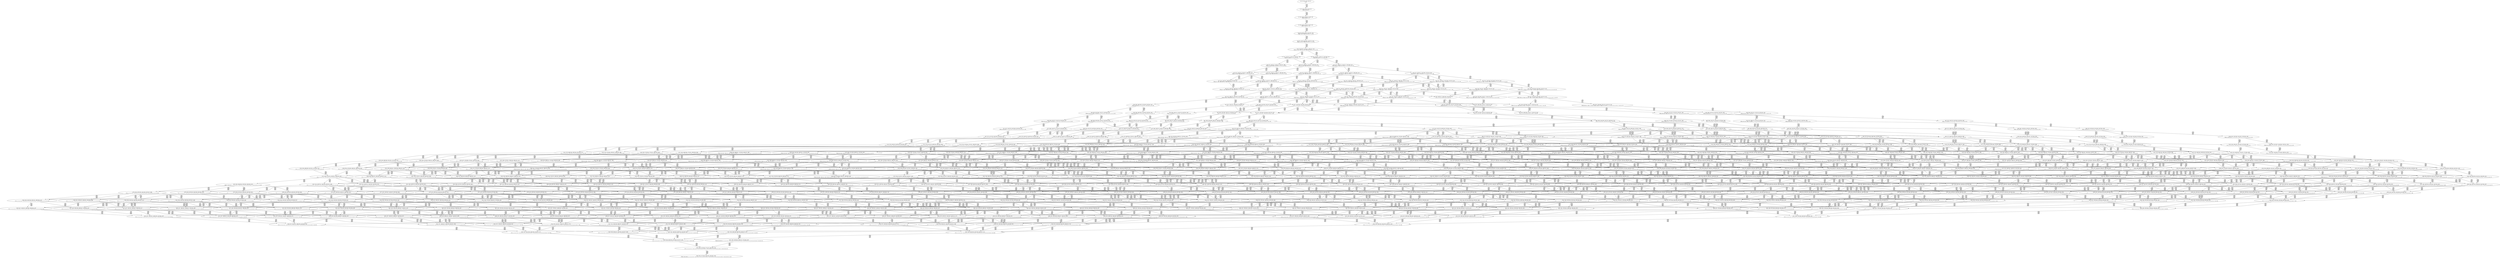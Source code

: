 digraph {
	S0[label="S0: [0, 0] [0, 0] [0, 0] [0, 0] \n{}{}"];
	S1[label="S1: [0, 0] [0, 0] [0, 0] [26, 33] \n{T0J0:26-33}{1}"];
	S2[label="S2: [26, 26] [26, 26] [26, 33] [28, 36] \n{T0J1:28-36}{1, 2}"];
	S3[label="S3: [26, 26] [26, 33] [28, 36] [73, 92] \n{T0J2:73-92}{1, 2, 3}"];
	S4[label="S4: [26, 33] [28, 36] [73, 92] [105, 132] \n{T0J2:73-92, T0J8:105-132}{1, 2, 3, 9}"];
	S5[label="S5: [73, 73] [73, 92] [105, 132] [113, 142] \n{T0J3:113-142, T0J8:105-132}{1, 2, 3, 4, 9}"];
	S6[label="S6: [73, 92] [105, 132] [111, 140] [113, 142] \n{T0J3:113-142, T0J7:111-140, T0J8:105-132}{1, 2, 3, 4, 8, 9}"];
	S7[label="S7: [113, 132] [113, 132] [113, 140] [157, 188] \n{T0J4:157-188}{1, 2, 3, 4, 5, 8, 9}"];
	S8[label="S8: [105, 132] [111, 140] [113, 142] [169, 213] \n{T0J9:169-213}{1, 2, 3, 4, 8, 9, 10}"];
	S9[label="S9: [113, 132] [113, 134] [114, 140] [157, 188] \n{T0J4:157-188, T0J5:114-134}{1, 2, 3, 4, 5, 6, 8, 9}"];
	S10[label="S10: [113, 140] [113, 142] [157, 188] [169, 213] \n{T0J4:157-188, T0J9:169-213}{1, 2, 3, 4, 5, 8, 9, 10}"];
	S11[label="S11: [111, 140] [113, 142] [121, 152] [169, 213] \n{T0J9:169-213, T0J14:121-152}{1, 2, 3, 4, 8, 9, 10, 15}"];
	S12[label="S12: [113, 134] [114, 140] [157, 188] [169, 202] \n{T0J4:157-188, T0J6:169-202}{1, 2, 3, 4, 5, 6, 7, 8, 9}"];
	S13[label="S13: [113, 142] [114, 142] [157, 188] [169, 213] \n{T0J4:157-188, T0J9:169-213}{1, 2, 3, 4, 5, 6, 8, 9, 10}"];
	S14[label="S14: [113, 142] [121, 160] [157, 196] [169, 213] \n{T0J4:157-196, T0J9:169-213}{1, 2, 3, 4, 5, 8, 9, 10, 15}"];
	S15[label="S15: [121, 140] [121, 142] [141, 166] [169, 213] \n{T0J9:169-213, T0J15:141-166}{1, 2, 3, 4, 8, 9, 10, 15, 16}"];
	S16[label="S16: [113, 142] [121, 152] [169, 213] [178, 224] \n{T0J9:169-213, T0J17:178-224}{1, 2, 3, 4, 8, 9, 10, 15, 18}"];
	S17[label="S17: [114, 142] [157, 188] [169, 212] [169, 215] \n{T0J4:157-188, T0J6:169-212, T0J9:169-215}{1, 2, 3, 4, 5, 6, 7, 8, 9, 10}"];
	S18[label="S18: [114, 144] [121, 161] [157, 196] [169, 213] \n{T0J4:157-196, T0J9:169-213}{1, 2, 3, 4, 5, 6, 8, 9, 10, 15}"];
	S19[label="S19: [121, 160] [141, 167] [157, 196] [169, 213] \n{T0J4:157-196, T0J9:169-213, T0J15:141-167}{1, 2, 3, 4, 5, 8, 9, 10, 15, 16}"];
	S20[label="S20: [121, 160] [157, 198] [169, 213] [178, 225] \n{T0J4:157-198, T0J9:169-213, T0J17:178-225}{1, 2, 3, 4, 5, 8, 9, 10, 15, 18}"];
	S21[label="S21: [121, 142] [123, 143] [141, 166] [169, 213] \n{T0J9:169-213, T0J15:141-166, T0J16:123-143}{1, 2, 3, 4, 8, 9, 10, 15, 16, 17}"];
	S22[label="S22: [121, 152] [141, 167] [169, 213] [178, 224] \n{T0J9:169-213, T0J15:141-167, T0J17:178-224}{1, 2, 3, 4, 8, 9, 10, 15, 16, 18}"];
	S23[label="S23: [121, 152] [149, 187] [169, 213] [178, 224] \n{T0J9:169-213, T0J17:178-224, T0J21:149-187}{1, 2, 3, 4, 8, 9, 10, 15, 18, 22}"];
	S24[label="S24: [121, 162] [157, 196] [169, 213] [169, 215] \n{T0J4:157-196, T0J6:169-214, T0J9:169-215}{1, 2, 3, 4, 5, 6, 7, 8, 9, 10, 15}"];
	S25[label="S25: [121, 162] [141, 167] [157, 196] [169, 213] \n{T0J9:169-213}{1, 2, 3, 4, 5, 6, 8, 9, 10, 15, 16}"];
	S26[label="S26: [121, 162] [157, 198] [169, 213] [178, 225] \n{T0J9:169-213, T0J17:178-225}{1, 2, 3, 4, 5, 6, 8, 9, 10, 15, 18}"];
	S27[label="S27: [123, 144] [141, 167] [157, 198] [169, 213] \n{T0J4:157-198, T0J9:169-213}{1, 2, 3, 4, 5, 8, 9, 10, 15, 16, 17}"];
	S28[label="S28: [141, 167] [157, 208] [169, 213] [178, 225] \n{T0J4:157-208, T0J9:169-213, T0J17:178-225}{1, 2, 3, 4, 5, 8, 9, 10, 15, 16, 18}"];
	S29[label="S29: [149, 187] [157, 208] [169, 213] [178, 225] \n{T0J4:157-208, T0J9:169-213, T0J17:178-225}{1, 2, 3, 4, 5, 8, 9, 10, 15, 18, 22}"];
	S30[label="S30: [123, 144] [141, 167] [169, 213] [178, 225] \n{T0J9:169-213, T0J15:141-167, T0J17:178-225}{1, 2, 3, 4, 8, 9, 10, 15, 16, 17, 18}"];
	S31[label="S31: [141, 167] [149, 187] [169, 213] [178, 224] \n{T0J9:169-213, T0J15:141-167, T0J17:178-224, T0J21:149-187}{1, 2, 3, 4, 8, 9, 10, 15, 16, 18, 22}"];
	S32[label="S32: [141, 188] [157, 196] [169, 213] [169, 232] \n{T0J6:169-232, T0J9:169-215}{1, 2, 3, 4, 5, 6, 7, 8, 9, 10, 15, 16}"];
	S33[label="S33: [157, 198] [169, 213] [169, 225] [178, 245] \n{T0J6:169-232, T0J9:169-215, T0J17:178-245}{1, 2, 3, 4, 5, 6, 7, 8, 9, 10, 15, 18}"];
	S34[label="S34: [123, 146] [141, 167] [157, 198] [169, 213] \n{T0J9:169-213}{1, 2, 3, 4, 5, 6, 8, 9, 10, 15, 16, 17}"];
	S35[label="S35: [141, 169] [157, 208] [169, 213] [178, 225] \n{T0J9:169-213, T0J17:178-225}{1, 2, 3, 4, 5, 6, 8, 9, 10, 15, 16, 18}"];
	S36[label="S36: [150, 189] [157, 208] [169, 213] [178, 225] \n{}{1, 2, 3, 4, 5, 6, 8, 9, 10, 15, 18, 22}"];
	S37[label="S37: [141, 167] [157, 208] [169, 213] [178, 225] \n{T0J4:157-208, T0J9:169-213, T0J17:178-225}{1, 2, 3, 4, 5, 8, 9, 10, 15, 16, 17, 18}"];
	S38[label="S38: [149, 187] [169, 213] [177, 223] [178, 225] \n{T0J4:157-223, T0J9:169-213, T0J17:178-225}{1, 2, 3, 4, 5, 8, 9, 10, 15, 16, 18, 22}"];
	S39[label="S39: [141, 167] [149, 187] [169, 213] [178, 225] \n{T0J9:169-213, T0J15:141-167, T0J17:178-225, T0J21:149-187}{1, 2, 3, 4, 8, 9, 10, 15, 16, 17, 18, 22}"];
	S40[label="S40: [169, 196] [169, 213] [169, 232] [204, 232] \n{T0J10:204-232}{1, 2, 3, 4, 5, 6, 7, 8, 9, 10, 11, 15, 16}"];
	S41[label="S41: [141, 191] [157, 198] [169, 213] [169, 232] \n{}{1, 2, 3, 4, 5, 6, 7, 8, 9, 10, 15, 16, 17}"];
	S42[label="S42: [157, 213] [169, 224] [169, 232] [178, 245] \n{}{1, 2, 3, 4, 5, 6, 7, 8, 9, 10, 15, 16, 18}"];
	S43[label="S43: [169, 213] [169, 225] [178, 242] [204, 245] \n{T0J10:204-242}{1, 2, 3, 4, 5, 6, 7, 8, 9, 10, 11, 15, 18}"];
	S44[label="S44: [157, 208] [169, 213] [178, 225] [193, 259] \n{T0J6:169-259}{1, 2, 3, 4, 5, 6, 7, 8, 9, 10, 15, 18, 22}"];
	S45[label="S45: [141, 169] [157, 208] [169, 213] [178, 225] \n{T0J9:169-213, T0J17:178-225}{1, 2, 3, 4, 5, 6, 8, 9, 10, 15, 16, 17, 18}"];
	S46[label="S46: [150, 189] [169, 213] [177, 223] [178, 225] \n{}{1, 2, 3, 4, 5, 6, 8, 9, 10, 15, 16, 18, 22}"];
	S47[label="S47: [149, 187] [169, 213] [177, 223] [178, 225] \n{T0J4:157-223, T0J9:169-213, T0J17:178-225}{1, 2, 3, 4, 5, 8, 9, 10, 15, 16, 17, 18, 22}"];
	S48[label="S48: [149, 178] [169, 187] [170, 213] [178, 225] \n{T0J9:169-213, T0J17:178-225, T0J21:149-187, T0J26:170-178}{1, 2, 3, 4, 8, 9, 10, 15, 16, 17, 18, 22, 27}"];
	S49[label="S49: [169, 201] [169, 213] [173, 232] [204, 232] \n{T0J10:204-232, T0J11:173-201}{1, 2, 3, 4, 5, 6, 7, 8, 9, 10, 11, 12, 15, 16}"];
	S50[label="S50: [169, 199] [169, 213] [169, 232] [204, 235] \n{T0J10:204-235}{1, 2, 3, 4, 5, 6, 7, 8, 9, 10, 11, 15, 16, 17}"];
	S51[label="S51: [157, 216] [169, 224] [169, 232] [178, 275] \n{}{1, 2, 3, 4, 5, 6, 7, 8, 9, 10, 15, 16, 17, 18}"];
	S52[label="S52: [169, 225] [169, 239] [178, 245] [204, 257] \n{}{1, 2, 3, 4, 5, 6, 7, 8, 9, 10, 11, 15, 16, 18}"];
	S53[label="S53: [169, 213] [169, 225] [178, 234] [193, 259] \n{}{1, 2, 3, 4, 5, 6, 7, 8, 9, 10, 15, 16, 18, 22}"];
	S54[label="S54: [169, 218] [173, 225] [178, 242] [204, 245] \n{T0J11:173-218}{1, 2, 3, 4, 5, 6, 7, 8, 9, 10, 11, 12, 15, 18}"];
	S55[label="S55: [169, 213] [178, 225] [193, 252] [204, 259] \n{T0J10:204-252}{1, 2, 3, 4, 5, 6, 7, 8, 9, 10, 11, 15, 18, 22}"];
	S56[label="S56: [169, 211] [178, 213] [193, 225] [197, 259] \n{T0J6:169-259, T0J22:197-211}{1, 2, 3, 4, 5, 6, 7, 8, 9, 10, 15, 18, 22, 23}"];
	S57[label="S57: [150, 189] [169, 213] [177, 223] [178, 225] \n{}{1, 2, 3, 4, 5, 6, 8, 9, 10, 15, 16, 17, 18, 22}"];
	S58[label="S58: [169, 187] [170, 213] [178, 225] [193, 234] \n{T0J4:193-234, T0J17:178-225}{1, 2, 3, 4, 5, 8, 9, 10, 15, 16, 17, 18, 22, 27}"];
	S59[label="S59: [169, 213] [173, 214] [179, 232] [204, 232] \n{T0J10:204-232, T0J12:179-214}{1, 2, 3, 4, 5, 6, 7, 8, 9, 10, 11, 12, 13, 15, 16}"];
	S60[label="S60: [169, 204] [169, 213] [173, 232] [204, 235] \n{T0J10:204-235}{1, 2, 3, 4, 5, 6, 7, 8, 9, 10, 11, 12, 15, 16, 17}"];
	S61[label="S61: [169, 224] [169, 239] [178, 260] [204, 283] \n{}{1, 2, 3, 4, 5, 6, 7, 8, 9, 10, 11, 15, 16, 17, 18}"];
	S62[label="S62: [178, 224] [178, 232] [178, 275] [230, 280] \n{T0J18:230-280}{1, 2, 3, 4, 5, 6, 7, 8, 9, 10, 15, 16, 17, 18, 19}"];
	S63[label="S63: [169, 224] [169, 232] [178, 260] [193, 275] \n{}{1, 2, 3, 4, 5, 6, 7, 8, 9, 10, 15, 16, 17, 18, 22}"];
	S64[label="S64: [169, 230] [173, 240] [178, 245] [204, 257] \n{}{1, 2, 3, 4, 5, 6, 7, 8, 9, 10, 11, 12, 15, 16, 18}"];
	S65[label="S65: [169, 225] [178, 239] [193, 257] [204, 259] \n{}{1, 2, 3, 4, 5, 6, 7, 8, 9, 10, 11, 15, 16, 18, 22}"];
	S66[label="S66: [173, 225] [178, 231] [179, 242] [204, 245] \n{T0J12:179-231}{1, 2, 3, 4, 5, 6, 7, 8, 9, 10, 11, 12, 13, 15, 18}"];
	S67[label="S67: [173, 218] [178, 225] [193, 252] [204, 259] \n{T0J11:173-218}{1, 2, 3, 4, 5, 6, 7, 8, 9, 10, 11, 12, 15, 18, 22}"];
	S68[label="S68: [178, 213] [193, 225] [197, 255] [204, 259] \n{T0J10:204-255}{1, 2, 3, 4, 5, 6, 7, 8, 9, 10, 11, 15, 18, 22, 23}"];
	S69[label="S69: [178, 213] [189, 225] [193, 237] [197, 259] \n{T0J15:189-237}{1, 2, 3, 4, 5, 6, 7, 8, 9, 10, 15, 16, 18, 22, 23}"];
	S70[label="S70: [170, 189] [170, 213] [178, 225] [193, 234] \n{T0J4:193-234, T0J5:170-189}{1, 2, 3, 4, 5, 6, 8, 9, 10, 15, 16, 17, 18, 22, 27}"];
	S71[label="S71: [173, 214] [179, 232] [190, 232] [204, 240] \n{T0J13:190-240}{1, 2, 3, 4, 5, 6, 7, 8, 9, 10, 11, 12, 13, 14, 15, 16}"];
	S72[label="S72: [169, 214] [173, 217] [179, 232] [204, 235] \n{}{1, 2, 3, 4, 5, 6, 7, 8, 9, 10, 11, 12, 13, 15, 16, 17}"];
	S73[label="S73: [169, 229] [173, 240] [178, 260] [204, 288] \n{}{1, 2, 3, 4, 5, 6, 7, 8, 9, 10, 11, 12, 15, 16, 17, 18}"];
	S74[label="S74: [178, 239] [178, 268] [204, 280] [230, 283] \n{T0J18:230-280}{1, 2, 3, 4, 5, 6, 7, 8, 9, 10, 11, 15, 16, 17, 18, 19}"];
	S75[label="S75: [169, 239] [178, 260] [193, 268] [204, 283] \n{}{1, 2, 3, 4, 5, 6, 7, 8, 9, 10, 11, 15, 16, 17, 18, 22}"];
	S76[label="S76: [178, 232] [178, 268] [221, 275] [230, 280] \n{T0J18:230-280, T0J19:221-268}{1, 2, 3, 4, 5, 6, 7, 8, 9, 10, 15, 16, 17, 18, 19, 20}"];
	S77[label="S77: [178, 232] [178, 260] [193, 275] [230, 280] \n{T0J18:230-280}{1, 2, 3, 4, 5, 6, 7, 8, 9, 10, 15, 16, 17, 18, 19, 22}"];
	S78[label="S78: [169, 232] [178, 260] [193, 264] [197, 275] \n{}{1, 2, 3, 4, 5, 6, 7, 8, 9, 10, 15, 16, 17, 18, 22, 23}"];
	S79[label="S79: [169, 232] [178, 260] [193, 275] [237, 299] \n{T0J24:237-299}{1, 2, 3, 4, 5, 6, 7, 8, 9, 10, 15, 16, 17, 18, 22, 25}"];
	S80[label="S80: [169, 232] [178, 251] [193, 260] [198, 275] \n{}{1, 2, 3, 4, 5, 6, 7, 8, 9, 10, 15, 16, 17, 18, 22, 27}"];
	S81[label="S81: [173, 240] [178, 243] [179, 245] [204, 257] \n{}{1, 2, 3, 4, 5, 6, 7, 8, 9, 10, 11, 12, 13, 15, 16, 18}"];
	S82[label="S82: [173, 230] [178, 240] [193, 257] [204, 259] \n{}{1, 2, 3, 4, 5, 6, 7, 8, 9, 10, 11, 12, 15, 16, 18, 22}"];
	S83[label="S83: [178, 231] [179, 242] [194, 245] [204, 252] \n{T0J13:194-252}{1, 2, 3, 4, 5, 6, 7, 8, 9, 10, 11, 12, 13, 14, 15, 18}"];
	S84[label="S84: [178, 225] [183, 231] [193, 252] [204, 259] \n{T0J12:183-231}{1, 2, 3, 4, 5, 6, 7, 8, 9, 10, 11, 12, 13, 15, 18, 22}"];
	S85[label="S85: [182, 218] [193, 225] [197, 255] [204, 259] \n{T0J11:182-218}{1, 2, 3, 4, 5, 6, 7, 8, 9, 10, 11, 12, 15, 18, 22, 23}"];
	S86[label="S86: [189, 225] [193, 239] [197, 257] [204, 259] \n{}{1, 2, 3, 4, 5, 6, 7, 8, 9, 10, 11, 15, 16, 18, 22, 23}"];
	S87[label="S87: [173, 217] [179, 232] [190, 235] [204, 241] \n{}{1, 2, 3, 4, 5, 6, 7, 8, 9, 10, 11, 12, 13, 14, 15, 16, 17}"];
	S88[label="S88: [173, 240] [178, 243] [179, 260] [204, 298] \n{}{1, 2, 3, 4, 5, 6, 7, 8, 9, 10, 11, 12, 13, 15, 16, 17, 18}"];
	S89[label="S89: [178, 244] [178, 268] [204, 280] [230, 288] \n{}{1, 2, 3, 4, 5, 6, 7, 8, 9, 10, 11, 12, 15, 16, 17, 18, 19}"];
	S90[label="S90: [173, 244] [178, 260] [193, 268] [204, 288] \n{}{1, 2, 3, 4, 5, 6, 7, 8, 9, 10, 11, 12, 15, 16, 17, 18, 22}"];
	S91[label="S91: [178, 268] [204, 275] [221, 280] [230, 283] \n{}{1, 2, 3, 4, 5, 6, 7, 8, 9, 10, 11, 15, 16, 17, 18, 19, 20}"];
	S92[label="S92: [178, 260] [193, 275] [204, 280] [230, 283] \n{}{1, 2, 3, 4, 5, 6, 7, 8, 9, 10, 11, 15, 16, 17, 18, 19, 22}"];
	S93[label="S93: [178, 260] [193, 264] [197, 275] [204, 283] \n{}{1, 2, 3, 4, 5, 6, 7, 8, 9, 10, 11, 15, 16, 17, 18, 22, 23}"];
	S94[label="S94: [178, 260] [193, 275] [204, 283] [237, 299] \n{T0J24:237-299}{1, 2, 3, 4, 5, 6, 7, 8, 9, 10, 11, 15, 16, 17, 18, 22, 25}"];
	S95[label="S95: [178, 251] [193, 260] [198, 275] [204, 283] \n{}{1, 2, 3, 4, 5, 6, 7, 8, 9, 10, 11, 15, 16, 17, 18, 22, 27}"];
	S96[label="S96: [178, 233] [193, 268] [221, 275] [230, 280] \n{T0J18:230-280, T0J19:221-268, T0J20:193-233}{1, 2, 3, 4, 5, 6, 7, 8, 9, 10, 15, 16, 17, 18, 19, 20, 21}"];
	S97[label="S97: [178, 260] [193, 268] [221, 275] [230, 280] \n{T0J18:230-280, T0J19:221-268}{1, 2, 3, 4, 5, 6, 7, 8, 9, 10, 15, 16, 17, 18, 19, 20, 22}"];
	S98[label="S98: [178, 260] [193, 264] [197, 275] [230, 280] \n{T0J18:230-280}{1, 2, 3, 4, 5, 6, 7, 8, 9, 10, 15, 16, 17, 18, 19, 22, 23}"];
	S99[label="S99: [178, 260] [193, 275] [230, 280] [237, 299] \n{T0J18:230-280, T0J24:237-299}{1, 2, 3, 4, 5, 6, 7, 8, 9, 10, 15, 16, 17, 18, 19, 22, 25}"];
	S100[label="S100: [178, 251] [193, 260] [198, 275] [230, 280] \n{T0J18:230-280}{1, 2, 3, 4, 5, 6, 7, 8, 9, 10, 15, 16, 17, 18, 19, 22, 27}"];
	S101[label="S101: [178, 260] [193, 264] [197, 275] [242, 306] \n{T0J23:242-306}{1, 2, 3, 4, 5, 6, 7, 8, 9, 10, 15, 16, 17, 18, 22, 23, 24}"];
	S102[label="S102: [178, 260] [193, 264] [197, 275] [237, 299] \n{T0J24:237-299}{1, 2, 3, 4, 5, 6, 7, 8, 9, 10, 15, 16, 17, 18, 22, 23, 25}"];
	S103[label="S103: [178, 251] [193, 260] [197, 264] [198, 275] \n{}{1, 2, 3, 4, 5, 6, 7, 8, 9, 10, 15, 16, 17, 18, 22, 23, 27}"];
	S104[label="S104: [178, 251] [193, 260] [198, 275] [237, 299] \n{T0J24:237-299}{1, 2, 3, 4, 5, 6, 7, 8, 9, 10, 15, 16, 17, 18, 22, 25, 27}"];
	S105[label="S105: [178, 243] [179, 245] [194, 257] [204, 267] \n{}{1, 2, 3, 4, 5, 6, 7, 8, 9, 10, 11, 12, 13, 14, 15, 16, 18}"];
	S106[label="S106: [178, 240] [183, 243] [193, 257] [204, 259] \n{}{1, 2, 3, 4, 5, 6, 7, 8, 9, 10, 11, 12, 13, 15, 16, 18, 22}"];
	S107[label="S107: [183, 231] [193, 252] [199, 252] [204, 259] \n{T0J13:199-252}{1, 2, 3, 4, 5, 6, 7, 8, 9, 10, 11, 12, 13, 14, 15, 18, 22}"];
	S108[label="S108: [192, 225] [193, 231] [197, 255] [204, 259] \n{T0J12:192-231}{1, 2, 3, 4, 5, 6, 7, 8, 9, 10, 11, 12, 13, 15, 18, 22, 23}"];
	S109[label="S109: [193, 230] [193, 240] [197, 257] [204, 259] \n{}{1, 2, 3, 4, 5, 6, 7, 8, 9, 10, 11, 12, 15, 16, 18, 22, 23}"];
	S110[label="S110: [178, 245] [179, 260] [194, 267] [204, 301] \n{}{1, 2, 3, 4, 5, 6, 7, 8, 9, 10, 11, 12, 13, 14, 15, 16, 17, 18}"];
	S111[label="S111: [178, 257] [179, 268] [204, 280] [230, 298] \n{}{1, 2, 3, 4, 5, 6, 7, 8, 9, 10, 11, 12, 13, 15, 16, 17, 18, 19}"];
	S112[label="S112: [178, 257] [179, 260] [193, 268] [204, 298] \n{}{1, 2, 3, 4, 5, 6, 7, 8, 9, 10, 11, 12, 13, 15, 16, 17, 18, 22}"];
	S113[label="S113: [178, 273] [204, 275] [221, 280] [230, 288] \n{}{1, 2, 3, 4, 5, 6, 7, 8, 9, 10, 11, 12, 15, 16, 17, 18, 19, 20}"];
	S114[label="S114: [178, 265] [193, 275] [204, 280] [230, 288] \n{}{1, 2, 3, 4, 5, 6, 7, 8, 9, 10, 11, 12, 15, 16, 17, 18, 19, 22}"];
	S115[label="S115: [178, 264] [193, 265] [197, 275] [204, 288] \n{}{1, 2, 3, 4, 5, 6, 7, 8, 9, 10, 11, 12, 15, 16, 17, 18, 22, 23}"];
	S116[label="S116: [178, 265] [193, 275] [204, 288] [237, 299] \n{}{1, 2, 3, 4, 5, 6, 7, 8, 9, 10, 11, 12, 15, 16, 17, 18, 22, 25}"];
	S117[label="S117: [178, 256] [193, 260] [198, 275] [204, 288] \n{}{1, 2, 3, 4, 5, 6, 7, 8, 9, 10, 11, 12, 15, 16, 17, 18, 22, 27}"];
	S118[label="S118: [193, 268] [204, 275] [221, 280] [230, 283] \n{}{1, 2, 3, 4, 5, 6, 7, 8, 9, 10, 11, 15, 16, 17, 18, 19, 20, 21}"];
	S119[label="S119: [193, 268] [204, 275] [221, 280] [230, 304] \n{}{1, 2, 3, 4, 5, 6, 7, 8, 9, 10, 11, 15, 16, 17, 18, 19, 20, 22}"];
	S120[label="S120: [193, 264] [197, 275] [204, 280] [230, 304] \n{}{1, 2, 3, 4, 5, 6, 7, 8, 9, 10, 11, 15, 16, 17, 18, 19, 22, 23}"];
	S121[label="S121: [193, 275] [204, 280] [230, 299] [237, 304] \n{}{1, 2, 3, 4, 5, 6, 7, 8, 9, 10, 11, 15, 16, 17, 18, 19, 22, 25}"];
	S122[label="S122: [193, 260] [198, 275] [204, 280] [230, 295] \n{}{1, 2, 3, 4, 5, 6, 7, 8, 9, 10, 11, 15, 16, 17, 18, 19, 22, 27}"];
	S123[label="S123: [193, 264] [197, 275] [204, 304] [242, 306] \n{}{1, 2, 3, 4, 5, 6, 7, 8, 9, 10, 11, 15, 16, 17, 18, 22, 23, 24}"];
	S124[label="S124: [193, 264] [197, 275] [204, 299] [237, 304] \n{}{1, 2, 3, 4, 5, 6, 7, 8, 9, 10, 11, 15, 16, 17, 18, 22, 23, 25}"];
	S125[label="S125: [193, 260] [197, 264] [198, 275] [207, 295] \n{}{1, 2, 3, 4, 5, 6, 7, 8, 9, 10, 11, 15, 16, 17, 18, 22, 23, 27}"];
	S126[label="S126: [193, 260] [198, 275] [204, 295] [237, 299] \n{}{1, 2, 3, 4, 5, 6, 7, 8, 9, 10, 11, 15, 16, 17, 18, 22, 25, 27}"];
	S127[label="S127: [193, 260] [193, 268] [221, 275] [230, 280] \n{T0J18:230-280, T0J19:221-268}{1, 2, 3, 4, 5, 6, 7, 8, 9, 10, 15, 16, 17, 18, 19, 20, 21, 22}"];
	S128[label="S128: [193, 264] [197, 268] [221, 275] [230, 280] \n{T0J18:230-280, T0J19:221-268}{1, 2, 3, 4, 5, 6, 7, 8, 9, 10, 15, 16, 17, 18, 19, 20, 22, 23}"];
	S129[label="S129: [193, 268] [221, 275] [230, 280] [237, 299] \n{T0J18:230-280, T0J19:221-268, T0J24:237-299}{1, 2, 3, 4, 5, 6, 7, 8, 9, 10, 15, 16, 17, 18, 19, 20, 22, 25}"];
	S130[label="S130: [193, 260] [198, 268] [221, 275] [230, 280] \n{T0J18:230-280, T0J19:221-268}{1, 2, 3, 4, 5, 6, 7, 8, 9, 10, 15, 16, 17, 18, 19, 20, 22, 27}"];
	S131[label="S131: [193, 264] [197, 275] [230, 280] [242, 306] \n{T0J18:230-280, T0J23:242-306}{1, 2, 3, 4, 5, 6, 7, 8, 9, 10, 15, 16, 17, 18, 19, 22, 23, 24}"];
	S132[label="S132: [193, 264] [197, 275] [230, 280] [237, 299] \n{T0J18:230-280, T0J24:237-299}{1, 2, 3, 4, 5, 6, 7, 8, 9, 10, 15, 16, 17, 18, 19, 22, 23, 25}"];
	S133[label="S133: [193, 260] [197, 264] [198, 275] [230, 280] \n{T0J18:230-280}{1, 2, 3, 4, 5, 6, 7, 8, 9, 10, 15, 16, 17, 18, 19, 22, 23, 27}"];
	S134[label="S134: [193, 260] [198, 275] [230, 280] [237, 299] \n{T0J18:230-280, T0J24:237-299}{1, 2, 3, 4, 5, 6, 7, 8, 9, 10, 15, 16, 17, 18, 19, 22, 25, 27}"];
	S135[label="S135: [193, 264] [197, 275] [237, 299] [246, 306] \n{T0J23:242-306, T0J24:237-299}{1, 2, 3, 4, 5, 6, 7, 8, 9, 10, 15, 16, 17, 18, 22, 23, 24, 25}"];
	S136[label="S136: [193, 260] [197, 264] [198, 275] [242, 306] \n{T0J23:242-306}{1, 2, 3, 4, 5, 6, 7, 8, 9, 10, 15, 16, 17, 18, 22, 23, 24, 27}"];
	S137[label="S137: [193, 260] [197, 264] [198, 275] [237, 299] \n{T0J24:237-299}{1, 2, 3, 4, 5, 6, 7, 8, 9, 10, 15, 16, 17, 18, 22, 23, 25, 27}"];
	S138[label="S138: [183, 252] [193, 257] [199, 259] [204, 267] \n{}{1, 2, 3, 4, 5, 6, 7, 8, 9, 10, 11, 12, 13, 14, 15, 16, 18, 22}"];
	S139[label="S139: [193, 231] [197, 252] [204, 255] [213, 259] \n{T0J13:213-252}{1, 2, 3, 4, 5, 6, 7, 8, 9, 10, 11, 12, 13, 14, 15, 18, 22, 23}"];
	S140[label="S140: [193, 240] [197, 243] [203, 257] [204, 259] \n{}{1, 2, 3, 4, 5, 6, 7, 8, 9, 10, 11, 12, 13, 15, 16, 18, 22, 23}"];
	S141[label="S141: [179, 268] [194, 280] [204, 301] [230, 311] \n{}{1, 2, 3, 4, 5, 6, 7, 8, 9, 10, 11, 12, 13, 14, 15, 16, 17, 18, 19}"];
	S142[label="S142: [179, 260] [193, 268] [199, 291] [204, 301] \n{}{1, 2, 3, 4, 5, 6, 7, 8, 9, 10, 11, 12, 13, 14, 15, 16, 17, 18, 22}"];
	S143[label="S143: [179, 275] [204, 280] [221, 286] [230, 298] \n{}{1, 2, 3, 4, 5, 6, 7, 8, 9, 10, 11, 12, 13, 15, 16, 17, 18, 19, 20}"];
	S144[label="S144: [179, 275] [193, 278] [204, 280] [230, 298] \n{}{1, 2, 3, 4, 5, 6, 7, 8, 9, 10, 11, 12, 13, 15, 16, 17, 18, 19, 22}"];
	S145[label="S145: [179, 265] [193, 275] [197, 277] [204, 298] \n{}{1, 2, 3, 4, 5, 6, 7, 8, 9, 10, 11, 12, 13, 15, 16, 17, 18, 22, 23}"];
	S146[label="S146: [179, 275] [193, 278] [204, 298] [237, 299] \n{}{1, 2, 3, 4, 5, 6, 7, 8, 9, 10, 11, 12, 13, 15, 16, 17, 18, 22, 25}"];
	S147[label="S147: [179, 260] [193, 269] [198, 275] [204, 298] \n{}{1, 2, 3, 4, 5, 6, 7, 8, 9, 10, 11, 12, 13, 15, 16, 17, 18, 22, 27}"];
	S148[label="S148: [193, 273] [204, 275] [221, 280] [230, 288] \n{}{1, 2, 3, 4, 5, 6, 7, 8, 9, 10, 11, 12, 15, 16, 17, 18, 19, 20, 21}"];
	S149[label="S149: [193, 273] [204, 275] [221, 280] [230, 304] \n{}{1, 2, 3, 4, 5, 6, 7, 8, 9, 10, 11, 12, 15, 16, 17, 18, 19, 20, 22}"];
	S150[label="S150: [193, 269] [197, 275] [204, 280] [230, 304] \n{}{1, 2, 3, 4, 5, 6, 7, 8, 9, 10, 11, 12, 15, 16, 17, 18, 19, 22, 23}"];
	S151[label="S151: [193, 280] [204, 280] [230, 299] [237, 304] \n{}{1, 2, 3, 4, 5, 6, 7, 8, 9, 10, 11, 12, 15, 16, 17, 18, 19, 22, 25}"];
	S152[label="S152: [193, 265] [198, 275] [204, 280] [230, 295] \n{}{1, 2, 3, 4, 5, 6, 7, 8, 9, 10, 11, 12, 15, 16, 17, 18, 19, 22, 27}"];
	S153[label="S153: [193, 269] [197, 275] [204, 304] [242, 306] \n{}{1, 2, 3, 4, 5, 6, 7, 8, 9, 10, 11, 12, 15, 16, 17, 18, 22, 23, 24}"];
	S154[label="S154: [193, 269] [197, 275] [204, 299] [237, 304] \n{}{1, 2, 3, 4, 5, 6, 7, 8, 9, 10, 11, 12, 15, 16, 17, 18, 22, 23, 25}"];
	S155[label="S155: [193, 264] [197, 265] [198, 275] [207, 295] \n{}{1, 2, 3, 4, 5, 6, 7, 8, 9, 10, 11, 12, 15, 16, 17, 18, 22, 23, 27}"];
	S156[label="S156: [193, 265] [198, 275] [204, 295] [237, 299] \n{}{1, 2, 3, 4, 5, 6, 7, 8, 9, 10, 11, 12, 15, 16, 17, 18, 22, 25, 27}"];
	S157[label="S157: [193, 268] [208, 275] [221, 280] [230, 304] \n{}{1, 2, 3, 4, 5, 6, 7, 8, 9, 10, 11, 15, 16, 17, 18, 19, 20, 21, 22}"];
	S158[label="S158: [197, 268] [204, 275] [228, 280] [230, 308] \n{}{1, 2, 3, 4, 5, 6, 7, 8, 9, 10, 11, 15, 16, 17, 18, 19, 20, 22, 23}"];
	S159[label="S159: [204, 275] [221, 280] [230, 299] [237, 312] \n{}{1, 2, 3, 4, 5, 6, 7, 8, 9, 10, 11, 15, 16, 17, 18, 19, 20, 22, 25}"];
	S160[label="S160: [198, 268] [204, 275] [222, 280] [230, 304] \n{}{1, 2, 3, 4, 5, 6, 7, 8, 9, 10, 11, 15, 16, 17, 18, 19, 20, 22, 27}"];
	S161[label="S161: [197, 275] [204, 280] [230, 306] [242, 308] \n{}{1, 2, 3, 4, 5, 6, 7, 8, 9, 10, 11, 15, 16, 17, 18, 19, 22, 23, 24}"];
	S162[label="S162: [197, 275] [204, 280] [230, 299] [237, 308] \n{}{1, 2, 3, 4, 5, 6, 7, 8, 9, 10, 11, 15, 16, 17, 18, 19, 22, 23, 25}"];
	S163[label="S163: [197, 264] [198, 275] [207, 280] [230, 304] \n{}{1, 2, 3, 4, 5, 6, 7, 8, 9, 10, 11, 15, 16, 17, 18, 19, 22, 23, 27}"];
	S164[label="S164: [198, 275] [204, 280] [230, 299] [237, 304] \n{}{1, 2, 3, 4, 5, 6, 7, 8, 9, 10, 11, 15, 16, 17, 18, 19, 22, 25, 27}"];
	S165[label="S165: [197, 275] [204, 299] [237, 306] [246, 308] \n{}{1, 2, 3, 4, 5, 6, 7, 8, 9, 10, 11, 15, 16, 17, 18, 22, 23, 24, 25}"];
	S166[label="S166: [197, 264] [198, 275] [207, 304] [242, 306] \n{}{1, 2, 3, 4, 5, 6, 7, 8, 9, 10, 11, 15, 16, 17, 18, 22, 23, 24, 27}"];
	S167[label="S167: [197, 264] [198, 275] [207, 299] [237, 304] \n{}{1, 2, 3, 4, 5, 6, 7, 8, 9, 10, 11, 15, 16, 17, 18, 22, 23, 25, 27}"];
	S168[label="S168: [193, 264] [208, 268] [221, 275] [230, 280] \n{T0J18:230-280, T0J19:221-268}{1, 2, 3, 4, 5, 6, 7, 8, 9, 10, 15, 16, 17, 18, 19, 20, 21, 22, 23}"];
	S169[label="S169: [193, 268] [221, 275] [230, 280] [237, 299] \n{T0J18:230-280, T0J19:221-268, T0J24:237-299}{1, 2, 3, 4, 5, 6, 7, 8, 9, 10, 15, 16, 17, 18, 19, 20, 21, 22, 25}"];
	S170[label="S170: [193, 251] [208, 268] [221, 275] [230, 280] \n{T0J18:230-280, T0J19:221-268}{1, 2, 3, 4, 5, 6, 7, 8, 9, 10, 15, 16, 17, 18, 19, 20, 21, 22, 27}"];
	S171[label="S171: [197, 268] [221, 275] [230, 280] [242, 306] \n{T0J18:230-280, T0J19:221-268, T0J23:242-306}{1, 2, 3, 4, 5, 6, 7, 8, 9, 10, 15, 16, 17, 18, 19, 20, 22, 23, 24}"];
	S172[label="S172: [197, 268] [221, 275] [230, 280] [237, 299] \n{T0J18:230-280, T0J19:221-268, T0J24:237-299}{1, 2, 3, 4, 5, 6, 7, 8, 9, 10, 15, 16, 17, 18, 19, 20, 22, 23, 25}"];
	S173[label="S173: [197, 264] [198, 268] [222, 275] [230, 280] \n{T0J18:230-280, T0J19:221-268}{1, 2, 3, 4, 5, 6, 7, 8, 9, 10, 15, 16, 17, 18, 19, 20, 22, 23, 27}"];
	S174[label="S174: [198, 268] [221, 275] [230, 280] [237, 299] \n{T0J18:230-280, T0J19:221-268, T0J24:237-299}{1, 2, 3, 4, 5, 6, 7, 8, 9, 10, 15, 16, 17, 18, 19, 20, 22, 25, 27}"];
	S175[label="S175: [197, 275] [230, 280] [237, 299] [246, 306] \n{T0J18:230-280, T0J23:242-306, T0J24:237-299}{1, 2, 3, 4, 5, 6, 7, 8, 9, 10, 15, 16, 17, 18, 19, 22, 23, 24, 25}"];
	S176[label="S176: [197, 264] [198, 275] [230, 280] [242, 306] \n{T0J18:230-280, T0J23:242-306}{1, 2, 3, 4, 5, 6, 7, 8, 9, 10, 15, 16, 17, 18, 19, 22, 23, 24, 27}"];
	S177[label="S177: [197, 264] [198, 275] [230, 280] [237, 299] \n{T0J18:230-280, T0J24:237-299}{1, 2, 3, 4, 5, 6, 7, 8, 9, 10, 15, 16, 17, 18, 19, 22, 23, 25, 27}"];
	S178[label="S178: [197, 264] [198, 275] [237, 299] [246, 306] \n{T0J23:242-306, T0J24:237-299}{1, 2, 3, 4, 5, 6, 7, 8, 9, 10, 15, 16, 17, 18, 22, 23, 24, 25, 27}"];
	S179[label="S179: [197, 252] [203, 257] [204, 259] [213, 267] \n{}{1, 2, 3, 4, 5, 6, 7, 8, 9, 10, 11, 12, 13, 14, 15, 16, 18, 22, 23}"];
	S180[label="S180: [194, 280] [204, 301] [221, 311] [230, 322] \n{}{1, 2, 3, 4, 5, 6, 7, 8, 9, 10, 11, 12, 13, 14, 15, 16, 17, 18, 19, 20}"];
	S181[label="S181: [193, 280] [199, 301] [204, 311] [230, 326] \n{}{1, 2, 3, 4, 5, 6, 7, 8, 9, 10, 11, 12, 13, 14, 15, 16, 17, 18, 19, 22}"];
	S182[label="S182: [193, 275] [197, 291] [200, 301] [204, 310] \n{}{1, 2, 3, 4, 5, 6, 7, 8, 9, 10, 11, 12, 13, 14, 15, 16, 17, 18, 22, 23}"];
	S183[label="S183: [193, 278] [199, 298] [204, 301] [237, 345] \n{}{1, 2, 3, 4, 5, 6, 7, 8, 9, 10, 11, 12, 13, 14, 15, 16, 17, 18, 22, 25}"];
	S184[label="S184: [204, 268] [204, 291] [204, 301] [264, 334] \n{T0J25:264-334}{1, 2, 3, 4, 5, 6, 7, 8, 9, 10, 11, 12, 13, 14, 15, 16, 17, 18, 22, 26}"];
	S185[label="S185: [193, 269] [198, 291] [200, 295] [204, 301] \n{}{1, 2, 3, 4, 5, 6, 7, 8, 9, 10, 11, 12, 13, 14, 15, 16, 17, 18, 22, 27}"];
	S186[label="S186: [194, 275] [204, 280] [221, 286] [230, 298] \n{}{1, 2, 3, 4, 5, 6, 7, 8, 9, 10, 11, 12, 13, 15, 16, 17, 18, 19, 20, 21}"];
	S187[label="S187: [193, 275] [204, 280] [221, 286] [230, 304] \n{}{1, 2, 3, 4, 5, 6, 7, 8, 9, 10, 11, 12, 13, 15, 16, 17, 18, 19, 20, 22}"];
	S188[label="S188: [193, 275] [197, 280] [204, 282] [230, 304] \n{}{1, 2, 3, 4, 5, 6, 7, 8, 9, 10, 11, 12, 13, 15, 16, 17, 18, 19, 22, 23}"];
	S189[label="S189: [193, 280] [204, 293] [230, 299] [237, 304] \n{}{1, 2, 3, 4, 5, 6, 7, 8, 9, 10, 11, 12, 13, 15, 16, 17, 18, 19, 22, 25}"];
	S190[label="S190: [193, 275] [198, 278] [204, 280] [230, 298] \n{}{1, 2, 3, 4, 5, 6, 7, 8, 9, 10, 11, 12, 13, 15, 16, 17, 18, 19, 22, 27}"];
	S191[label="S191: [193, 275] [197, 282] [204, 304] [242, 306] \n{}{1, 2, 3, 4, 5, 6, 7, 8, 9, 10, 11, 12, 13, 15, 16, 17, 18, 22, 23, 24}"];
	S192[label="S192: [193, 275] [197, 282] [204, 299] [237, 304] \n{}{1, 2, 3, 4, 5, 6, 7, 8, 9, 10, 11, 12, 13, 15, 16, 17, 18, 22, 23, 25}"];
	S193[label="S193: [193, 265] [197, 275] [203, 277] [207, 298] \n{}{1, 2, 3, 4, 5, 6, 7, 8, 9, 10, 11, 12, 13, 15, 16, 17, 18, 22, 23, 27}"];
	S194[label="S194: [193, 275] [198, 278] [204, 298] [237, 299] \n{}{1, 2, 3, 4, 5, 6, 7, 8, 9, 10, 11, 12, 13, 15, 16, 17, 18, 22, 25, 27}"];
	S195[label="S195: [197, 273] [208, 275] [221, 280] [230, 304] \n{}{1, 2, 3, 4, 5, 6, 7, 8, 9, 10, 11, 12, 15, 16, 17, 18, 19, 20, 21, 22}"];
	S196[label="S196: [197, 273] [204, 275] [228, 280] [230, 308] \n{}{1, 2, 3, 4, 5, 6, 7, 8, 9, 10, 11, 12, 15, 16, 17, 18, 19, 20, 22, 23}"];
	S197[label="S197: [204, 280] [221, 280] [230, 299] [237, 312] \n{}{1, 2, 3, 4, 5, 6, 7, 8, 9, 10, 11, 12, 15, 16, 17, 18, 19, 20, 22, 25}"];
	S198[label="S198: [198, 273] [204, 275] [222, 280] [230, 304] \n{}{1, 2, 3, 4, 5, 6, 7, 8, 9, 10, 11, 12, 15, 16, 17, 18, 19, 20, 22, 27}"];
	S199[label="S199: [197, 280] [204, 280] [230, 306] [242, 308] \n{}{1, 2, 3, 4, 5, 6, 7, 8, 9, 10, 11, 12, 15, 16, 17, 18, 19, 22, 23, 24}"];
	S200[label="S200: [197, 280] [204, 280] [230, 299] [237, 308] \n{}{1, 2, 3, 4, 5, 6, 7, 8, 9, 10, 11, 12, 15, 16, 17, 18, 19, 22, 23, 25}"];
	S201[label="S201: [197, 269] [198, 275] [207, 280] [230, 304] \n{}{1, 2, 3, 4, 5, 6, 7, 8, 9, 10, 11, 12, 15, 16, 17, 18, 19, 22, 23, 27}"];
	S202[label="S202: [198, 280] [204, 280] [230, 299] [237, 304] \n{}{1, 2, 3, 4, 5, 6, 7, 8, 9, 10, 11, 12, 15, 16, 17, 18, 19, 22, 25, 27}"];
	S203[label="S203: [197, 280] [204, 299] [237, 306] [246, 308] \n{}{1, 2, 3, 4, 5, 6, 7, 8, 9, 10, 11, 12, 15, 16, 17, 18, 22, 23, 24, 25}"];
	S204[label="S204: [197, 269] [198, 275] [207, 304] [242, 306] \n{}{1, 2, 3, 4, 5, 6, 7, 8, 9, 10, 11, 12, 15, 16, 17, 18, 22, 23, 24, 27}"];
	S205[label="S205: [197, 269] [198, 275] [207, 299] [237, 304] \n{}{1, 2, 3, 4, 5, 6, 7, 8, 9, 10, 11, 12, 15, 16, 17, 18, 22, 23, 25, 27}"];
	S206[label="S206: [204, 268] [212, 275] [228, 280] [230, 308] \n{}{1, 2, 3, 4, 5, 6, 7, 8, 9, 10, 11, 15, 16, 17, 18, 19, 20, 21, 22, 23}"];
	S207[label="S207: [208, 275] [221, 280] [230, 299] [237, 312] \n{}{1, 2, 3, 4, 5, 6, 7, 8, 9, 10, 11, 15, 16, 17, 18, 19, 20, 21, 22, 25}"];
	S208[label="S208: [204, 268] [213, 275] [222, 280] [230, 304] \n{}{1, 2, 3, 4, 5, 6, 7, 8, 9, 10, 11, 15, 16, 17, 18, 19, 20, 21, 22, 27}"];
	S209[label="S209: [204, 275] [228, 280] [230, 306] [242, 312] \n{}{1, 2, 3, 4, 5, 6, 7, 8, 9, 10, 11, 15, 16, 17, 18, 19, 20, 22, 23, 24}"];
	S210[label="S210: [204, 275] [228, 280] [230, 299] [237, 312] \n{}{1, 2, 3, 4, 5, 6, 7, 8, 9, 10, 11, 15, 16, 17, 18, 19, 20, 22, 23, 25}"];
	S211[label="S211: [198, 268] [207, 275] [228, 280] [230, 308] \n{}{1, 2, 3, 4, 5, 6, 7, 8, 9, 10, 11, 15, 16, 17, 18, 19, 20, 22, 23, 27}"];
	S212[label="S212: [204, 275] [222, 280] [230, 299] [237, 312] \n{}{1, 2, 3, 4, 5, 6, 7, 8, 9, 10, 11, 15, 16, 17, 18, 19, 20, 22, 25, 27}"];
	S213[label="S213: [204, 280] [230, 299] [237, 306] [246, 319] \n{}{1, 2, 3, 4, 5, 6, 7, 8, 9, 10, 11, 15, 16, 17, 18, 19, 22, 23, 24, 25}"];
	S214[label="S214: [198, 275] [207, 280] [230, 306] [242, 308] \n{}{1, 2, 3, 4, 5, 6, 7, 8, 9, 10, 11, 15, 16, 17, 18, 19, 22, 23, 24, 27}"];
	S215[label="S215: [198, 275] [207, 280] [230, 299] [237, 308] \n{}{1, 2, 3, 4, 5, 6, 7, 8, 9, 10, 11, 15, 16, 17, 18, 19, 22, 23, 25, 27}"];
	S216[label="S216: [198, 275] [207, 299] [237, 306] [246, 308] \n{}{1, 2, 3, 4, 5, 6, 7, 8, 9, 10, 11, 15, 16, 17, 18, 22, 23, 24, 25, 27}"];
	S217[label="S217: [208, 268] [221, 275] [230, 280] [242, 306] \n{T0J18:230-280, T0J19:221-268, T0J23:242-306}{1, 2, 3, 4, 5, 6, 7, 8, 9, 10, 15, 16, 17, 18, 19, 20, 21, 22, 23, 24}"];
	S218[label="S218: [208, 268] [221, 275] [230, 280] [237, 299] \n{T0J18:230-280, T0J19:221-268, T0J24:237-299}{1, 2, 3, 4, 5, 6, 7, 8, 9, 10, 15, 16, 17, 18, 19, 20, 21, 22, 23, 25}"];
	S219[label="S219: [198, 264] [212, 268] [222, 275] [230, 280] \n{T0J18:230-280, T0J19:221-268}{1, 2, 3, 4, 5, 6, 7, 8, 9, 10, 15, 16, 17, 18, 19, 20, 21, 22, 23, 27}"];
	S220[label="S220: [208, 268] [221, 275] [230, 280] [237, 299] \n{T0J18:230-280, T0J19:221-268, T0J24:237-299}{1, 2, 3, 4, 5, 6, 7, 8, 9, 10, 15, 16, 17, 18, 19, 20, 21, 22, 25, 27}"];
	S221[label="S221: [221, 275] [230, 280] [237, 299] [246, 306] \n{T0J18:230-280, T0J19:221-268, T0J23:242-306, T0J24:237-299}{1, 2, 3, 4, 5, 6, 7, 8, 9, 10, 15, 16, 17, 18, 19, 20, 22, 23, 24, 25}"];
	S222[label="S222: [198, 268] [222, 275] [230, 280] [242, 306] \n{T0J18:230-280, T0J19:221-268, T0J23:242-306}{1, 2, 3, 4, 5, 6, 7, 8, 9, 10, 15, 16, 17, 18, 19, 20, 22, 23, 24, 27}"];
	S223[label="S223: [198, 268] [222, 275] [230, 280] [237, 299] \n{T0J18:230-280, T0J19:221-268, T0J24:237-299}{1, 2, 3, 4, 5, 6, 7, 8, 9, 10, 15, 16, 17, 18, 19, 20, 22, 23, 25, 27}"];
	S224[label="S224: [198, 275] [230, 280] [237, 299] [246, 306] \n{T0J18:230-280, T0J23:242-306, T0J24:237-299}{1, 2, 3, 4, 5, 6, 7, 8, 9, 10, 15, 16, 17, 18, 19, 22, 23, 24, 25, 27}"];
	S225[label="S225: [204, 299] [209, 301] [221, 311] [230, 322] \n{}{1, 2, 3, 4, 5, 6, 7, 8, 9, 10, 11, 12, 13, 14, 15, 16, 17, 18, 19, 20, 21}"];
	S226[label="S226: [199, 301] [204, 311] [221, 326] [230, 334] \n{}{1, 2, 3, 4, 5, 6, 7, 8, 9, 10, 11, 12, 13, 14, 15, 16, 17, 18, 19, 20, 22}"];
	S227[label="S227: [197, 301] [200, 311] [204, 326] [230, 341] \n{}{1, 2, 3, 4, 5, 6, 7, 8, 9, 10, 11, 12, 13, 14, 15, 16, 17, 18, 19, 22, 23}"];
	S228[label="S228: [199, 301] [204, 311] [230, 344] [237, 365] \n{}{1, 2, 3, 4, 5, 6, 7, 8, 9, 10, 11, 12, 13, 14, 15, 16, 17, 18, 19, 22, 25}"];
	S229[label="S229: [204, 301] [204, 311] [230, 334] [264, 334] \n{}{1, 2, 3, 4, 5, 6, 7, 8, 9, 10, 11, 12, 13, 14, 15, 16, 17, 18, 19, 22, 26}"];
	S230[label="S230: [198, 295] [200, 301] [204, 311] [230, 335] \n{}{1, 2, 3, 4, 5, 6, 7, 8, 9, 10, 11, 12, 13, 14, 15, 16, 17, 18, 19, 22, 27}"];
	S231[label="S231: [197, 291] [200, 302] [204, 310] [242, 367] \n{}{1, 2, 3, 4, 5, 6, 7, 8, 9, 10, 11, 12, 13, 14, 15, 16, 17, 18, 22, 23, 24}"];
	S232[label="S232: [197, 298] [200, 301] [204, 328] [237, 360] \n{}{1, 2, 3, 4, 5, 6, 7, 8, 9, 10, 11, 12, 13, 14, 15, 16, 17, 18, 22, 23, 25}"];
	S233[label="S233: [204, 291] [204, 301] [204, 318] [264, 334] \n{}{1, 2, 3, 4, 5, 6, 7, 8, 9, 10, 11, 12, 13, 14, 15, 16, 17, 18, 22, 23, 26}"];
	S234[label="S234: [197, 291] [200, 295] [204, 301] [214, 319] \n{}{1, 2, 3, 4, 5, 6, 7, 8, 9, 10, 11, 12, 13, 14, 15, 16, 17, 18, 22, 23, 27}"];
	S235[label="S235: [204, 298] [204, 301] [237, 345] [264, 354] \n{}{1, 2, 3, 4, 5, 6, 7, 8, 9, 10, 11, 12, 13, 14, 15, 16, 17, 18, 22, 25, 26}"];
	S236[label="S236: [198, 298] [200, 301] [204, 315] [237, 354] \n{}{1, 2, 3, 4, 5, 6, 7, 8, 9, 10, 11, 12, 13, 14, 15, 16, 17, 18, 22, 25, 27}"];
	S237[label="S237: [237, 280] [237, 298] [237, 301] [256, 345] \n{T0J29:256-280}{1, 2, 3, 4, 5, 6, 7, 8, 9, 10, 11, 12, 13, 14, 15, 16, 17, 18, 22, 25, 30}"];
	S238[label="S238: [204, 291] [204, 295] [204, 301] [264, 334] \n{T0J25:264-334}{1, 2, 3, 4, 5, 6, 7, 8, 9, 10, 11, 12, 13, 14, 15, 16, 17, 18, 22, 26, 27}"];
	S239[label="S239: [204, 275] [208, 280] [221, 286] [230, 304] \n{}{1, 2, 3, 4, 5, 6, 7, 8, 9, 10, 11, 12, 13, 15, 16, 17, 18, 19, 20, 21, 22}"];
	S240[label="S240: [197, 275] [204, 280] [228, 286] [230, 308] \n{}{1, 2, 3, 4, 5, 6, 7, 8, 9, 10, 11, 12, 13, 15, 16, 17, 18, 19, 20, 22, 23}"];
	S241[label="S241: [204, 280] [221, 293] [230, 299] [237, 312] \n{}{1, 2, 3, 4, 5, 6, 7, 8, 9, 10, 11, 12, 13, 15, 16, 17, 18, 19, 20, 22, 25}"];
	S242[label="S242: [198, 275] [204, 280] [222, 286] [230, 304] \n{}{1, 2, 3, 4, 5, 6, 7, 8, 9, 10, 11, 12, 13, 15, 16, 17, 18, 19, 20, 22, 27}"];
	S243[label="S243: [197, 280] [204, 293] [230, 306] [242, 308] \n{}{1, 2, 3, 4, 5, 6, 7, 8, 9, 10, 11, 12, 13, 15, 16, 17, 18, 19, 22, 23, 24}"];
	S244[label="S244: [197, 280] [204, 293] [230, 299] [237, 308] \n{}{1, 2, 3, 4, 5, 6, 7, 8, 9, 10, 11, 12, 13, 15, 16, 17, 18, 19, 22, 23, 25}"];
	S245[label="S245: [197, 275] [203, 280] [207, 282] [230, 304] \n{}{1, 2, 3, 4, 5, 6, 7, 8, 9, 10, 11, 12, 13, 15, 16, 17, 18, 19, 22, 23, 27}"];
	S246[label="S246: [198, 280] [204, 293] [230, 299] [237, 304] \n{}{1, 2, 3, 4, 5, 6, 7, 8, 9, 10, 11, 12, 13, 15, 16, 17, 18, 19, 22, 25, 27}"];
	S247[label="S247: [197, 293] [204, 299] [237, 306] [246, 308] \n{}{1, 2, 3, 4, 5, 6, 7, 8, 9, 10, 11, 12, 13, 15, 16, 17, 18, 22, 23, 24, 25}"];
	S248[label="S248: [197, 275] [203, 282] [207, 304] [242, 306] \n{}{1, 2, 3, 4, 5, 6, 7, 8, 9, 10, 11, 12, 13, 15, 16, 17, 18, 22, 23, 24, 27}"];
	S249[label="S249: [197, 275] [203, 282] [207, 299] [237, 304] \n{}{1, 2, 3, 4, 5, 6, 7, 8, 9, 10, 11, 12, 13, 15, 16, 17, 18, 22, 23, 25, 27}"];
	S250[label="S250: [204, 273] [212, 275] [228, 280] [230, 308] \n{}{1, 2, 3, 4, 5, 6, 7, 8, 9, 10, 11, 12, 15, 16, 17, 18, 19, 20, 21, 22, 23}"];
	S251[label="S251: [208, 280] [221, 280] [230, 299] [237, 312] \n{}{1, 2, 3, 4, 5, 6, 7, 8, 9, 10, 11, 12, 15, 16, 17, 18, 19, 20, 21, 22, 25}"];
	S252[label="S252: [204, 273] [213, 275] [222, 280] [230, 304] \n{}{1, 2, 3, 4, 5, 6, 7, 8, 9, 10, 11, 12, 15, 16, 17, 18, 19, 20, 21, 22, 27}"];
	S253[label="S253: [204, 280] [228, 280] [230, 306] [242, 312] \n{}{1, 2, 3, 4, 5, 6, 7, 8, 9, 10, 11, 12, 15, 16, 17, 18, 19, 20, 22, 23, 24}"];
	S254[label="S254: [204, 280] [228, 280] [230, 299] [237, 312] \n{}{1, 2, 3, 4, 5, 6, 7, 8, 9, 10, 11, 12, 15, 16, 17, 18, 19, 20, 22, 23, 25}"];
	S255[label="S255: [198, 273] [207, 275] [228, 280] [230, 308] \n{}{1, 2, 3, 4, 5, 6, 7, 8, 9, 10, 11, 12, 15, 16, 17, 18, 19, 20, 22, 23, 27}"];
	S256[label="S256: [204, 280] [222, 280] [230, 299] [237, 312] \n{}{1, 2, 3, 4, 5, 6, 7, 8, 9, 10, 11, 12, 15, 16, 17, 18, 19, 20, 22, 25, 27}"];
	S257[label="S257: [204, 285] [230, 299] [237, 306] [246, 319] \n{}{1, 2, 3, 4, 5, 6, 7, 8, 9, 10, 11, 12, 15, 16, 17, 18, 19, 22, 23, 24, 25}"];
	S258[label="S258: [198, 280] [207, 280] [230, 306] [242, 308] \n{}{1, 2, 3, 4, 5, 6, 7, 8, 9, 10, 11, 12, 15, 16, 17, 18, 19, 22, 23, 24, 27}"];
	S259[label="S259: [198, 280] [207, 280] [230, 299] [237, 308] \n{}{1, 2, 3, 4, 5, 6, 7, 8, 9, 10, 11, 12, 15, 16, 17, 18, 19, 22, 23, 25, 27}"];
	S260[label="S260: [198, 280] [207, 299] [237, 306] [246, 308] \n{}{1, 2, 3, 4, 5, 6, 7, 8, 9, 10, 11, 12, 15, 16, 17, 18, 22, 23, 24, 25, 27}"];
	S261[label="S261: [212, 275] [228, 280] [230, 306] [242, 312] \n{}{1, 2, 3, 4, 5, 6, 7, 8, 9, 10, 11, 15, 16, 17, 18, 19, 20, 21, 22, 23, 24}"];
	S262[label="S262: [212, 275] [228, 280] [230, 299] [237, 312] \n{}{1, 2, 3, 4, 5, 6, 7, 8, 9, 10, 11, 15, 16, 17, 18, 19, 20, 21, 22, 23, 25}"];
	S263[label="S263: [207, 268] [213, 275] [228, 280] [230, 308] \n{}{1, 2, 3, 4, 5, 6, 7, 8, 9, 10, 11, 15, 16, 17, 18, 19, 20, 21, 22, 23, 27}"];
	S264[label="S264: [213, 275] [222, 280] [230, 299] [237, 312] \n{}{1, 2, 3, 4, 5, 6, 7, 8, 9, 10, 11, 15, 16, 17, 18, 19, 20, 21, 22, 25, 27}"];
	S265[label="S265: [228, 280] [230, 299] [237, 306] [247, 319] \n{}{1, 2, 3, 4, 5, 6, 7, 8, 9, 10, 11, 15, 16, 17, 18, 19, 20, 22, 23, 24, 25}"];
	S266[label="S266: [207, 275] [228, 280] [230, 306] [242, 312] \n{}{1, 2, 3, 4, 5, 6, 7, 8, 9, 10, 11, 15, 16, 17, 18, 19, 20, 22, 23, 24, 27}"];
	S267[label="S267: [207, 275] [228, 280] [230, 299] [237, 312] \n{}{1, 2, 3, 4, 5, 6, 7, 8, 9, 10, 11, 15, 16, 17, 18, 19, 20, 22, 23, 25, 27}"];
	S268[label="S268: [207, 280] [230, 299] [237, 306] [246, 319] \n{}{1, 2, 3, 4, 5, 6, 7, 8, 9, 10, 11, 15, 16, 17, 18, 19, 22, 23, 24, 25, 27}"];
	S269[label="S269: [221, 275] [230, 280] [237, 299] [276, 306] \n{T0J18:230-280, T0J19:221-268, T0J23:242-306, T0J24:237-299}{1, 2, 3, 4, 5, 6, 7, 8, 9, 10, 15, 16, 17, 18, 19, 20, 21, 22, 23, 24, 25}"];
	S270[label="S270: [212, 268] [222, 275] [230, 280] [242, 306] \n{T0J18:230-280, T0J19:221-268, T0J23:242-306}{1, 2, 3, 4, 5, 6, 7, 8, 9, 10, 15, 16, 17, 18, 19, 20, 21, 22, 23, 24, 27}"];
	S271[label="S271: [212, 268] [222, 275] [230, 280] [237, 299] \n{T0J18:230-280, T0J19:221-268, T0J24:237-299}{1, 2, 3, 4, 5, 6, 7, 8, 9, 10, 15, 16, 17, 18, 19, 20, 21, 22, 23, 25, 27}"];
	S272[label="S272: [222, 275] [230, 280] [237, 299] [246, 306] \n{T0J18:230-280, T0J19:221-268, T0J23:242-306, T0J24:237-299}{1, 2, 3, 4, 5, 6, 7, 8, 9, 10, 15, 16, 17, 18, 19, 20, 22, 23, 24, 25, 27}"];
	S273[label="S273: [204, 311] [214, 320] [221, 326] [230, 345] \n{}{1, 2, 3, 4, 5, 6, 7, 8, 9, 10, 11, 12, 13, 14, 15, 16, 17, 18, 19, 20, 21, 22}"];
	S274[label="S274: [200, 311] [204, 326] [228, 341] [230, 355] \n{}{1, 2, 3, 4, 5, 6, 7, 8, 9, 10, 11, 12, 13, 14, 15, 16, 17, 18, 19, 20, 22, 23}"];
	S275[label="S275: [204, 311] [221, 344] [230, 355] [237, 385] \n{}{1, 2, 3, 4, 5, 6, 7, 8, 9, 10, 11, 12, 13, 14, 15, 16, 17, 18, 19, 20, 22, 25}"];
	S276[label="S276: [204, 311] [221, 334] [230, 334] [264, 355] \n{}{1, 2, 3, 4, 5, 6, 7, 8, 9, 10, 11, 12, 13, 14, 15, 16, 17, 18, 19, 20, 22, 26}"];
	S277[label="S277: [200, 301] [204, 311] [222, 335] [230, 349] \n{}{1, 2, 3, 4, 5, 6, 7, 8, 9, 10, 11, 12, 13, 14, 15, 16, 17, 18, 19, 20, 22, 27}"];
	S278[label="S278: [200, 311] [204, 326] [230, 357] [242, 392] \n{}{1, 2, 3, 4, 5, 6, 7, 8, 9, 10, 11, 12, 13, 14, 15, 16, 17, 18, 19, 22, 23, 24}"];
	S279[label="S279: [200, 311] [204, 344] [230, 360] [237, 385] \n{}{1, 2, 3, 4, 5, 6, 7, 8, 9, 10, 11, 12, 13, 14, 15, 16, 17, 18, 19, 22, 23, 25}"];
	S280[label="S280: [204, 311] [204, 334] [230, 334] [264, 357] \n{}{1, 2, 3, 4, 5, 6, 7, 8, 9, 10, 11, 12, 13, 14, 15, 16, 17, 18, 19, 22, 23, 26}"];
	S281[label="S281: [200, 301] [204, 311] [214, 335] [230, 357] \n{}{1, 2, 3, 4, 5, 6, 7, 8, 9, 10, 11, 12, 13, 14, 15, 16, 17, 18, 19, 22, 23, 27}"];
	S282[label="S282: [204, 311] [230, 345] [237, 365] [264, 385] \n{}{1, 2, 3, 4, 5, 6, 7, 8, 9, 10, 11, 12, 13, 14, 15, 16, 17, 18, 19, 22, 25, 26}"];
	S283[label="S283: [200, 311] [204, 337] [230, 354] [237, 380] \n{}{1, 2, 3, 4, 5, 6, 7, 8, 9, 10, 11, 12, 13, 14, 15, 16, 17, 18, 19, 22, 25, 27}"];
	S284[label="S284: [237, 298] [237, 311] [237, 345] [256, 365] \n{}{1, 2, 3, 4, 5, 6, 7, 8, 9, 10, 11, 12, 13, 14, 15, 16, 17, 18, 19, 22, 25, 30}"];
	S285[label="S285: [204, 301] [204, 311] [230, 334] [264, 357] \n{}{1, 2, 3, 4, 5, 6, 7, 8, 9, 10, 11, 12, 13, 14, 15, 16, 17, 18, 19, 22, 26, 27}"];
	S286[label="S286: [200, 302] [204, 328] [237, 367] [246, 390] \n{}{1, 2, 3, 4, 5, 6, 7, 8, 9, 10, 11, 12, 13, 14, 15, 16, 17, 18, 22, 23, 24, 25}"];
	S287[label="S287: [204, 302] [204, 318] [242, 334] [264, 383] \n{}{1, 2, 3, 4, 5, 6, 7, 8, 9, 10, 11, 12, 13, 14, 15, 16, 17, 18, 22, 23, 24, 26}"];
	S288[label="S288: [200, 295] [204, 302] [214, 319] [242, 383] \n{}{1, 2, 3, 4, 5, 6, 7, 8, 9, 10, 11, 12, 13, 14, 15, 16, 17, 18, 22, 23, 24, 27}"];
	S289[label="S289: [242, 261] [242, 302] [242, 310] [246, 367] \n{T0J28:246-261}{1, 2, 3, 4, 5, 6, 7, 8, 9, 10, 11, 12, 13, 14, 15, 16, 17, 18, 22, 23, 24, 29}"];
	S290[label="S290: [204, 301] [204, 345] [237, 360] [264, 376] \n{}{1, 2, 3, 4, 5, 6, 7, 8, 9, 10, 11, 12, 13, 14, 15, 16, 17, 18, 22, 23, 25, 26}"];
	S291[label="S291: [200, 301] [204, 328] [214, 350] [237, 376] \n{}{1, 2, 3, 4, 5, 6, 7, 8, 9, 10, 11, 12, 13, 14, 15, 16, 17, 18, 22, 23, 25, 27}"];
	S292[label="S292: [237, 298] [237, 301] [237, 330] [256, 360] \n{}{1, 2, 3, 4, 5, 6, 7, 8, 9, 10, 11, 12, 13, 14, 15, 16, 17, 18, 22, 23, 25, 30}"];
	S293[label="S293: [204, 295] [204, 301] [214, 334] [264, 341] \n{}{1, 2, 3, 4, 5, 6, 7, 8, 9, 10, 11, 12, 13, 14, 15, 16, 17, 18, 22, 23, 26, 27}"];
	S294[label="S294: [204, 301] [204, 335] [237, 354] [264, 376] \n{}{1, 2, 3, 4, 5, 6, 7, 8, 9, 10, 11, 12, 13, 14, 15, 16, 17, 18, 22, 25, 26, 27}"];
	S295[label="S295: [237, 298] [237, 301] [256, 345] [264, 356] \n{}{1, 2, 3, 4, 5, 6, 7, 8, 9, 10, 11, 12, 13, 14, 15, 16, 17, 18, 22, 25, 26, 30}"];
	S296[label="S296: [237, 301] [237, 315] [237, 324] [256, 354] \n{}{1, 2, 3, 4, 5, 6, 7, 8, 9, 10, 11, 12, 13, 14, 15, 16, 17, 18, 22, 25, 27, 30}"];
	S297[label="S297: [204, 275] [212, 280] [228, 286] [230, 308] \n{}{1, 2, 3, 4, 5, 6, 7, 8, 9, 10, 11, 12, 13, 15, 16, 17, 18, 19, 20, 21, 22, 23}"];
	S298[label="S298: [208, 280] [221, 293] [230, 299] [237, 312] \n{}{1, 2, 3, 4, 5, 6, 7, 8, 9, 10, 11, 12, 13, 15, 16, 17, 18, 19, 20, 21, 22, 25}"];
	S299[label="S299: [204, 275] [213, 280] [222, 286] [230, 304] \n{}{1, 2, 3, 4, 5, 6, 7, 8, 9, 10, 11, 12, 13, 15, 16, 17, 18, 19, 20, 21, 22, 27}"];
	S300[label="S300: [204, 280] [228, 293] [230, 306] [242, 312] \n{}{1, 2, 3, 4, 5, 6, 7, 8, 9, 10, 11, 12, 13, 15, 16, 17, 18, 19, 20, 22, 23, 24}"];
	S301[label="S301: [204, 280] [228, 293] [230, 299] [237, 312] \n{}{1, 2, 3, 4, 5, 6, 7, 8, 9, 10, 11, 12, 13, 15, 16, 17, 18, 19, 20, 22, 23, 25}"];
	S302[label="S302: [203, 275] [207, 280] [228, 286] [230, 308] \n{}{1, 2, 3, 4, 5, 6, 7, 8, 9, 10, 11, 12, 13, 15, 16, 17, 18, 19, 20, 22, 23, 27}"];
	S303[label="S303: [204, 280] [222, 293] [230, 299] [237, 312] \n{}{1, 2, 3, 4, 5, 6, 7, 8, 9, 10, 11, 12, 13, 15, 16, 17, 18, 19, 20, 22, 25, 27}"];
	S304[label="S304: [204, 298] [230, 299] [237, 306] [246, 319] \n{}{1, 2, 3, 4, 5, 6, 7, 8, 9, 10, 11, 12, 13, 15, 16, 17, 18, 19, 22, 23, 24, 25}"];
	S305[label="S305: [203, 280] [207, 293] [230, 306] [242, 308] \n{}{1, 2, 3, 4, 5, 6, 7, 8, 9, 10, 11, 12, 13, 15, 16, 17, 18, 19, 22, 23, 24, 27}"];
	S306[label="S306: [203, 280] [207, 293] [230, 299] [237, 308] \n{}{1, 2, 3, 4, 5, 6, 7, 8, 9, 10, 11, 12, 13, 15, 16, 17, 18, 19, 22, 23, 25, 27}"];
	S307[label="S307: [203, 293] [207, 299] [237, 306] [246, 308] \n{}{1, 2, 3, 4, 5, 6, 7, 8, 9, 10, 11, 12, 13, 15, 16, 17, 18, 22, 23, 24, 25, 27}"];
	S308[label="S308: [212, 280] [228, 280] [230, 306] [242, 312] \n{}{1, 2, 3, 4, 5, 6, 7, 8, 9, 10, 11, 12, 15, 16, 17, 18, 19, 20, 21, 22, 23, 24}"];
	S309[label="S309: [212, 280] [228, 280] [230, 299] [237, 312] \n{}{1, 2, 3, 4, 5, 6, 7, 8, 9, 10, 11, 12, 15, 16, 17, 18, 19, 20, 21, 22, 23, 25}"];
	S310[label="S310: [207, 273] [213, 275] [228, 280] [230, 308] \n{}{1, 2, 3, 4, 5, 6, 7, 8, 9, 10, 11, 12, 15, 16, 17, 18, 19, 20, 21, 22, 23, 27}"];
	S311[label="S311: [213, 280] [222, 280] [230, 299] [237, 312] \n{}{1, 2, 3, 4, 5, 6, 7, 8, 9, 10, 11, 12, 15, 16, 17, 18, 19, 20, 21, 22, 25, 27}"];
	S312[label="S312: [228, 285] [230, 299] [237, 306] [247, 319] \n{}{1, 2, 3, 4, 5, 6, 7, 8, 9, 10, 11, 12, 15, 16, 17, 18, 19, 20, 22, 23, 24, 25}"];
	S313[label="S313: [207, 280] [228, 280] [230, 306] [242, 312] \n{}{1, 2, 3, 4, 5, 6, 7, 8, 9, 10, 11, 12, 15, 16, 17, 18, 19, 20, 22, 23, 24, 27}"];
	S314[label="S314: [207, 280] [228, 280] [230, 299] [237, 312] \n{}{1, 2, 3, 4, 5, 6, 7, 8, 9, 10, 11, 12, 15, 16, 17, 18, 19, 20, 22, 23, 25, 27}"];
	S315[label="S315: [207, 285] [230, 299] [237, 306] [246, 319] \n{}{1, 2, 3, 4, 5, 6, 7, 8, 9, 10, 11, 12, 15, 16, 17, 18, 19, 22, 23, 24, 25, 27}"];
	S316[label="S316: [228, 280] [230, 299] [237, 306] [276, 319] \n{}{1, 2, 3, 4, 5, 6, 7, 8, 9, 10, 11, 15, 16, 17, 18, 19, 20, 21, 22, 23, 24, 25}"];
	S317[label="S317: [213, 275] [228, 280] [230, 306] [242, 312] \n{}{1, 2, 3, 4, 5, 6, 7, 8, 9, 10, 11, 15, 16, 17, 18, 19, 20, 21, 22, 23, 24, 27}"];
	S318[label="S318: [213, 275] [228, 280] [230, 299] [237, 312] \n{}{1, 2, 3, 4, 5, 6, 7, 8, 9, 10, 11, 15, 16, 17, 18, 19, 20, 21, 22, 23, 25, 27}"];
	S319[label="S319: [228, 280] [230, 299] [237, 306] [250, 319] \n{}{1, 2, 3, 4, 5, 6, 7, 8, 9, 10, 11, 15, 16, 17, 18, 19, 20, 22, 23, 24, 25, 27}"];
	S320[label="S320: [222, 275] [230, 280] [237, 299] [280, 306] \n{T0J18:230-280, T0J19:221-268, T0J23:242-306, T0J24:237-299}{1, 2, 3, 4, 5, 6, 7, 8, 9, 10, 15, 16, 17, 18, 19, 20, 21, 22, 23, 24, 25, 27}"];
	S321[label="S321: [204, 326] [215, 330] [228, 345] [230, 361] \n{}{1, 2, 3, 4, 5, 6, 7, 8, 9, 10, 11, 12, 13, 14, 15, 16, 17, 18, 19, 20, 21, 22, 23}"];
	S322[label="S322: [214, 330] [221, 344] [230, 355] [237, 396] \n{}{1, 2, 3, 4, 5, 6, 7, 8, 9, 10, 11, 12, 13, 14, 15, 16, 17, 18, 19, 20, 21, 22, 25}"];
	S323[label="S323: [214, 330] [221, 334] [230, 334] [264, 355] \n{}{1, 2, 3, 4, 5, 6, 7, 8, 9, 10, 11, 12, 13, 14, 15, 16, 17, 18, 19, 20, 21, 22, 26}"];
	S324[label="S324: [204, 311] [215, 320] [222, 335] [230, 349] \n{}{1, 2, 3, 4, 5, 6, 7, 8, 9, 10, 11, 12, 13, 14, 15, 16, 17, 18, 19, 20, 21, 22, 27}"];
	S325[label="S325: [230, 264] [230, 320] [230, 326] [236, 345] \n{T0J27:236-264}{1, 2, 3, 4, 5, 6, 7, 8, 9, 10, 11, 12, 13, 14, 15, 16, 17, 18, 19, 20, 21, 22, 28}"];
	S326[label="S326: [204, 326] [228, 357] [230, 365] [242, 392] \n{}{1, 2, 3, 4, 5, 6, 7, 8, 9, 10, 11, 12, 13, 14, 15, 16, 17, 18, 19, 20, 22, 23, 24}"];
	S327[label="S327: [204, 344] [228, 360] [230, 365] [237, 385] \n{}{1, 2, 3, 4, 5, 6, 7, 8, 9, 10, 11, 12, 13, 14, 15, 16, 17, 18, 19, 20, 22, 23, 25}"];
	S328[label="S328: [204, 334] [228, 334] [230, 357] [264, 365] \n{}{1, 2, 3, 4, 5, 6, 7, 8, 9, 10, 11, 12, 13, 14, 15, 16, 17, 18, 19, 20, 22, 23, 26}"];
	S329[label="S329: [204, 311] [214, 335] [228, 355] [230, 357] \n{}{1, 2, 3, 4, 5, 6, 7, 8, 9, 10, 11, 12, 13, 14, 15, 16, 17, 18, 19, 20, 22, 23, 27}"];
	S330[label="S330: [221, 345] [230, 365] [237, 376] [264, 385] \n{}{1, 2, 3, 4, 5, 6, 7, 8, 9, 10, 11, 12, 13, 14, 15, 16, 17, 18, 19, 20, 22, 25, 26}"];
	S331[label="S331: [204, 337] [222, 354] [230, 365] [237, 385] \n{}{1, 2, 3, 4, 5, 6, 7, 8, 9, 10, 11, 12, 13, 14, 15, 16, 17, 18, 19, 20, 22, 25, 27}"];
	S332[label="S332: [237, 311] [237, 345] [237, 355] [256, 385] \n{}{1, 2, 3, 4, 5, 6, 7, 8, 9, 10, 11, 12, 13, 14, 15, 16, 17, 18, 19, 20, 22, 25, 30}"];
	S333[label="S333: [204, 311] [222, 334] [230, 355] [264, 357] \n{}{1, 2, 3, 4, 5, 6, 7, 8, 9, 10, 11, 12, 13, 14, 15, 16, 17, 18, 19, 20, 22, 26, 27}"];
	S334[label="S334: [204, 344] [230, 367] [237, 385] [246, 392] \n{}{1, 2, 3, 4, 5, 6, 7, 8, 9, 10, 11, 12, 13, 14, 15, 16, 17, 18, 19, 22, 23, 24, 25}"];
	S335[label="S335: [204, 334] [230, 334] [242, 368] [264, 392] \n{}{1, 2, 3, 4, 5, 6, 7, 8, 9, 10, 11, 12, 13, 14, 15, 16, 17, 18, 19, 22, 23, 24, 26}"];
	S336[label="S336: [204, 311] [214, 335] [230, 361] [242, 392] \n{}{1, 2, 3, 4, 5, 6, 7, 8, 9, 10, 11, 12, 13, 14, 15, 16, 17, 18, 19, 22, 23, 24, 27}"];
	S337[label="S337: [242, 302] [242, 326] [242, 357] [246, 392] \n{}{1, 2, 3, 4, 5, 6, 7, 8, 9, 10, 11, 12, 13, 14, 15, 16, 17, 18, 19, 22, 23, 24, 29}"];
	S338[label="S338: [204, 345] [230, 360] [237, 376] [264, 385] \n{}{1, 2, 3, 4, 5, 6, 7, 8, 9, 10, 11, 12, 13, 14, 15, 16, 17, 18, 19, 22, 23, 25, 26}"];
	S339[label="S339: [204, 337] [214, 350] [230, 367] [237, 385] \n{}{1, 2, 3, 4, 5, 6, 7, 8, 9, 10, 11, 12, 13, 14, 15, 16, 17, 18, 19, 22, 23, 25, 27}"];
	S340[label="S340: [237, 311] [237, 345] [237, 360] [256, 385] \n{}{1, 2, 3, 4, 5, 6, 7, 8, 9, 10, 11, 12, 13, 14, 15, 16, 17, 18, 19, 22, 23, 25, 30}"];
	S341[label="S341: [204, 311] [214, 334] [230, 350] [264, 361] \n{}{1, 2, 3, 4, 5, 6, 7, 8, 9, 10, 11, 12, 13, 14, 15, 16, 17, 18, 19, 22, 23, 26, 27}"];
	S342[label="S342: [204, 337] [230, 354] [237, 376] [264, 385] \n{}{1, 2, 3, 4, 5, 6, 7, 8, 9, 10, 11, 12, 13, 14, 15, 16, 17, 18, 19, 22, 25, 26, 27}"];
	S343[label="S343: [237, 311] [237, 345] [256, 365] [264, 385] \n{}{1, 2, 3, 4, 5, 6, 7, 8, 9, 10, 11, 12, 13, 14, 15, 16, 17, 18, 19, 22, 25, 26, 30}"];
	S344[label="S344: [237, 324] [237, 337] [237, 354] [256, 380] \n{}{1, 2, 3, 4, 5, 6, 7, 8, 9, 10, 11, 12, 13, 14, 15, 16, 17, 18, 19, 22, 25, 27, 30}"];
	S345[label="S345: [204, 345] [237, 367] [246, 383] [264, 392] \n{}{1, 2, 3, 4, 5, 6, 7, 8, 9, 10, 11, 12, 13, 14, 15, 16, 17, 18, 22, 23, 24, 25, 26}"];
	S346[label="S346: [204, 328] [214, 350] [237, 380] [246, 392] \n{}{1, 2, 3, 4, 5, 6, 7, 8, 9, 10, 11, 12, 13, 14, 15, 16, 17, 18, 22, 23, 24, 25, 27}"];
	S347[label="S347: [242, 302] [242, 328] [246, 367] [246, 390] \n{}{1, 2, 3, 4, 5, 6, 7, 8, 9, 10, 11, 12, 13, 14, 15, 16, 17, 18, 22, 23, 24, 25, 29}"];
	S348[label="S348: [237, 301] [237, 330] [246, 367] [256, 390] \n{}{1, 2, 3, 4, 5, 6, 7, 8, 9, 10, 11, 12, 13, 14, 15, 16, 17, 18, 22, 23, 24, 25, 30}"];
	S349[label="S349: [204, 302] [214, 334] [242, 341] [264, 387] \n{}{1, 2, 3, 4, 5, 6, 7, 8, 9, 10, 11, 12, 13, 14, 15, 16, 17, 18, 22, 23, 24, 26, 27}"];
	S350[label="S350: [242, 302] [242, 318] [246, 334] [264, 383] \n{}{1, 2, 3, 4, 5, 6, 7, 8, 9, 10, 11, 12, 13, 14, 15, 16, 17, 18, 22, 23, 24, 26, 29}"];
	S351[label="S351: [242, 295] [242, 302] [242, 319] [246, 383] \n{}{1, 2, 3, 4, 5, 6, 7, 8, 9, 10, 11, 12, 13, 14, 15, 16, 17, 18, 22, 23, 24, 27, 29}"];
	S352[label="S352: [204, 337] [214, 350] [237, 376] [264, 380] \n{}{1, 2, 3, 4, 5, 6, 7, 8, 9, 10, 11, 12, 13, 14, 15, 16, 17, 18, 22, 23, 25, 26, 27}"];
	S353[label="S353: [237, 301] [237, 345] [256, 360] [264, 376] \n{}{1, 2, 3, 4, 5, 6, 7, 8, 9, 10, 11, 12, 13, 14, 15, 16, 17, 18, 22, 23, 25, 26, 30}"];
	S354[label="S354: [237, 324] [237, 330] [237, 350] [256, 376] \n{}{1, 2, 3, 4, 5, 6, 7, 8, 9, 10, 11, 12, 13, 14, 15, 16, 17, 18, 22, 23, 25, 27, 30}"];
	S355[label="S355: [237, 324] [237, 335] [256, 354] [264, 376] \n{}{1, 2, 3, 4, 5, 6, 7, 8, 9, 10, 11, 12, 13, 14, 15, 16, 17, 18, 22, 25, 26, 27, 30}"];
	S356[label="S356: [212, 280] [228, 293] [230, 306] [242, 312] \n{}{1, 2, 3, 4, 5, 6, 7, 8, 9, 10, 11, 12, 13, 15, 16, 17, 18, 19, 20, 21, 22, 23, 24}"];
	S357[label="S357: [212, 280] [228, 293] [230, 299] [237, 312] \n{}{1, 2, 3, 4, 5, 6, 7, 8, 9, 10, 11, 12, 13, 15, 16, 17, 18, 19, 20, 21, 22, 23, 25}"];
	S358[label="S358: [207, 275] [217, 280] [228, 286] [230, 308] \n{}{1, 2, 3, 4, 5, 6, 7, 8, 9, 10, 11, 12, 13, 15, 16, 17, 18, 19, 20, 21, 22, 23, 27}"];
	S359[label="S359: [213, 280] [222, 293] [230, 299] [237, 312] \n{}{1, 2, 3, 4, 5, 6, 7, 8, 9, 10, 11, 12, 13, 15, 16, 17, 18, 19, 20, 21, 22, 25, 27}"];
	S360[label="S360: [228, 298] [230, 299] [237, 306] [247, 319] \n{}{1, 2, 3, 4, 5, 6, 7, 8, 9, 10, 11, 12, 13, 15, 16, 17, 18, 19, 20, 22, 23, 24, 25}"];
	S361[label="S361: [207, 280] [228, 293] [230, 306] [242, 312] \n{}{1, 2, 3, 4, 5, 6, 7, 8, 9, 10, 11, 12, 13, 15, 16, 17, 18, 19, 20, 22, 23, 24, 27}"];
	S362[label="S362: [207, 280] [228, 293] [230, 299] [237, 312] \n{}{1, 2, 3, 4, 5, 6, 7, 8, 9, 10, 11, 12, 13, 15, 16, 17, 18, 19, 20, 22, 23, 25, 27}"];
	S363[label="S363: [207, 298] [230, 299] [237, 306] [246, 319] \n{}{1, 2, 3, 4, 5, 6, 7, 8, 9, 10, 11, 12, 13, 15, 16, 17, 18, 19, 22, 23, 24, 25, 27}"];
	S364[label="S364: [228, 285] [230, 299] [237, 306] [276, 319] \n{}{1, 2, 3, 4, 5, 6, 7, 8, 9, 10, 11, 12, 15, 16, 17, 18, 19, 20, 21, 22, 23, 24, 25}"];
	S365[label="S365: [213, 280] [228, 280] [230, 306] [242, 312] \n{}{1, 2, 3, 4, 5, 6, 7, 8, 9, 10, 11, 12, 15, 16, 17, 18, 19, 20, 21, 22, 23, 24, 27}"];
	S366[label="S366: [213, 280] [228, 280] [230, 299] [237, 312] \n{}{1, 2, 3, 4, 5, 6, 7, 8, 9, 10, 11, 12, 15, 16, 17, 18, 19, 20, 21, 22, 23, 25, 27}"];
	S367[label="S367: [228, 285] [230, 299] [237, 306] [250, 319] \n{}{1, 2, 3, 4, 5, 6, 7, 8, 9, 10, 11, 12, 15, 16, 17, 18, 19, 20, 22, 23, 24, 25, 27}"];
	S368[label="S368: [228, 280] [230, 299] [237, 306] [280, 319] \n{}{1, 2, 3, 4, 5, 6, 7, 8, 9, 10, 11, 15, 16, 17, 18, 19, 20, 21, 22, 23, 24, 25, 27}"];
	S369[label="S369: [215, 345] [228, 357] [230, 365] [242, 418] \n{}{1, 2, 3, 4, 5, 6, 7, 8, 9, 10, 11, 12, 13, 14, 15, 16, 17, 18, 19, 20, 21, 22, 23, 24}"];
	S370[label="S370: [215, 360] [228, 363] [230, 380] [237, 411] \n{}{1, 2, 3, 4, 5, 6, 7, 8, 9, 10, 11, 12, 13, 14, 15, 16, 17, 18, 19, 20, 21, 22, 23, 25}"];
	S371[label="S371: [215, 334] [228, 353] [230, 357] [264, 380] \n{}{1, 2, 3, 4, 5, 6, 7, 8, 9, 10, 11, 12, 13, 14, 15, 16, 17, 18, 19, 20, 21, 22, 23, 26}"];
	S372[label="S372: [214, 330] [219, 335] [228, 355] [230, 361] \n{}{1, 2, 3, 4, 5, 6, 7, 8, 9, 10, 11, 12, 13, 14, 15, 16, 17, 18, 19, 20, 21, 22, 23, 27}"];
	S373[label="S373: [230, 314] [230, 330] [230, 345] [236, 361] \n{}{1, 2, 3, 4, 5, 6, 7, 8, 9, 10, 11, 12, 13, 14, 15, 16, 17, 18, 19, 20, 21, 22, 23, 28}"];
	S374[label="S374: [221, 364] [230, 365] [237, 396] [264, 415] \n{}{1, 2, 3, 4, 5, 6, 7, 8, 9, 10, 11, 12, 13, 14, 15, 16, 17, 18, 19, 20, 21, 22, 25, 26}"];
	S375[label="S375: [215, 354] [222, 356] [230, 365] [237, 396] \n{}{1, 2, 3, 4, 5, 6, 7, 8, 9, 10, 11, 12, 13, 14, 15, 16, 17, 18, 19, 20, 21, 22, 25, 27}"];
	S376[label="S376: [230, 320] [230, 344] [236, 355] [237, 396] \n{}{1, 2, 3, 4, 5, 6, 7, 8, 9, 10, 11, 12, 13, 14, 15, 16, 17, 18, 19, 20, 21, 22, 25, 28}"];
	S377[label="S377: [237, 330] [237, 345] [237, 355] [256, 396] \n{}{1, 2, 3, 4, 5, 6, 7, 8, 9, 10, 11, 12, 13, 14, 15, 16, 17, 18, 19, 20, 21, 22, 25, 30}"];
	S378[label="S378: [215, 330] [222, 334] [230, 355] [264, 357] \n{}{1, 2, 3, 4, 5, 6, 7, 8, 9, 10, 11, 12, 13, 14, 15, 16, 17, 18, 19, 20, 21, 22, 26, 27}"];
	S379[label="S379: [230, 320] [230, 334] [236, 334] [264, 355] \n{}{1, 2, 3, 4, 5, 6, 7, 8, 9, 10, 11, 12, 13, 14, 15, 16, 17, 18, 19, 20, 21, 22, 26, 28}"];
	S380[label="S380: [230, 295] [230, 320] [230, 335] [236, 349] \n{}{1, 2, 3, 4, 5, 6, 7, 8, 9, 10, 11, 12, 13, 14, 15, 16, 17, 18, 19, 20, 21, 22, 27, 28}"];
	S381[label="S381: [228, 367] [230, 385] [237, 392] [247, 398] \n{}{1, 2, 3, 4, 5, 6, 7, 8, 9, 10, 11, 12, 13, 14, 15, 16, 17, 18, 19, 20, 22, 23, 24, 25}"];
	S382[label="S382: [228, 334] [230, 368] [242, 388] [264, 392] \n{}{1, 2, 3, 4, 5, 6, 7, 8, 9, 10, 11, 12, 13, 14, 15, 16, 17, 18, 19, 20, 22, 23, 24, 26}"];
	S383[label="S383: [214, 335] [228, 361] [230, 365] [242, 392] \n{}{1, 2, 3, 4, 5, 6, 7, 8, 9, 10, 11, 12, 13, 14, 15, 16, 17, 18, 19, 20, 22, 23, 24, 27}"];
	S384[label="S384: [242, 326] [242, 357] [242, 365] [246, 392] \n{}{1, 2, 3, 4, 5, 6, 7, 8, 9, 10, 11, 12, 13, 14, 15, 16, 17, 18, 19, 20, 22, 23, 24, 29}"];
	S385[label="S385: [228, 360] [230, 376] [237, 385] [264, 399] \n{}{1, 2, 3, 4, 5, 6, 7, 8, 9, 10, 11, 12, 13, 14, 15, 16, 17, 18, 19, 20, 22, 23, 25, 26}"];
	S386[label="S386: [214, 350] [228, 367] [230, 385] [237, 391] \n{}{1, 2, 3, 4, 5, 6, 7, 8, 9, 10, 11, 12, 13, 14, 15, 16, 17, 18, 19, 20, 22, 23, 25, 27}"];
	S387[label="S387: [237, 345] [237, 360] [237, 365] [256, 385] \n{}{1, 2, 3, 4, 5, 6, 7, 8, 9, 10, 11, 12, 13, 14, 15, 16, 17, 18, 19, 20, 22, 23, 25, 30}"];
	S388[label="S388: [214, 334] [228, 350] [230, 361] [264, 365] \n{}{1, 2, 3, 4, 5, 6, 7, 8, 9, 10, 11, 12, 13, 14, 15, 16, 17, 18, 19, 20, 22, 23, 26, 27}"];
	S389[label="S389: [222, 354] [230, 376] [237, 385] [264, 391] \n{}{1, 2, 3, 4, 5, 6, 7, 8, 9, 10, 11, 12, 13, 14, 15, 16, 17, 18, 19, 20, 22, 25, 26, 27}"];
	S390[label="S390: [237, 345] [237, 365] [256, 376] [264, 385] \n{}{1, 2, 3, 4, 5, 6, 7, 8, 9, 10, 11, 12, 13, 14, 15, 16, 17, 18, 19, 20, 22, 25, 26, 30}"];
	S391[label="S391: [237, 337] [237, 354] [237, 378] [256, 385] \n{}{1, 2, 3, 4, 5, 6, 7, 8, 9, 10, 11, 12, 13, 14, 15, 16, 17, 18, 19, 20, 22, 25, 27, 30}"];
	S392[label="S392: [230, 367] [237, 383] [246, 392] [264, 411] \n{}{1, 2, 3, 4, 5, 6, 7, 8, 9, 10, 11, 12, 13, 14, 15, 16, 17, 18, 19, 22, 23, 24, 25, 26}"];
	S393[label="S393: [214, 350] [230, 380] [237, 392] [246, 394] \n{}{1, 2, 3, 4, 5, 6, 7, 8, 9, 10, 11, 12, 13, 14, 15, 16, 17, 18, 19, 22, 23, 24, 25, 27}"];
	S394[label="S394: [242, 328] [242, 367] [246, 385] [246, 392] \n{}{1, 2, 3, 4, 5, 6, 7, 8, 9, 10, 11, 12, 13, 14, 15, 16, 17, 18, 19, 22, 23, 24, 25, 29}"];
	S395[label="S395: [237, 345] [237, 367] [246, 385] [256, 392] \n{}{1, 2, 3, 4, 5, 6, 7, 8, 9, 10, 11, 12, 13, 14, 15, 16, 17, 18, 19, 22, 23, 24, 25, 30}"];
	S396[label="S396: [214, 334] [230, 350] [242, 368] [264, 392] \n{}{1, 2, 3, 4, 5, 6, 7, 8, 9, 10, 11, 12, 13, 14, 15, 16, 17, 18, 19, 22, 23, 24, 26, 27}"];
	S397[label="S397: [242, 326] [242, 334] [246, 368] [264, 392] \n{}{1, 2, 3, 4, 5, 6, 7, 8, 9, 10, 11, 12, 13, 14, 15, 16, 17, 18, 19, 22, 23, 24, 26, 29}"];
	S398[label="S398: [242, 302] [242, 335] [242, 361] [246, 392] \n{}{1, 2, 3, 4, 5, 6, 7, 8, 9, 10, 11, 12, 13, 14, 15, 16, 17, 18, 19, 22, 23, 24, 27, 29}"];
	S399[label="S399: [214, 350] [230, 376] [237, 380] [264, 403] \n{}{1, 2, 3, 4, 5, 6, 7, 8, 9, 10, 11, 12, 13, 14, 15, 16, 17, 18, 19, 22, 23, 25, 26, 27}"];
	S400[label="S400: [237, 345] [237, 360] [256, 376] [264, 385] \n{}{1, 2, 3, 4, 5, 6, 7, 8, 9, 10, 11, 12, 13, 14, 15, 16, 17, 18, 19, 22, 23, 25, 26, 30}"];
	S401[label="S401: [237, 337] [237, 350] [237, 376] [256, 390] \n{}{1, 2, 3, 4, 5, 6, 7, 8, 9, 10, 11, 12, 13, 14, 15, 16, 17, 18, 19, 22, 23, 25, 27, 30}"];
	S402[label="S402: [237, 337] [237, 354] [256, 376] [264, 390] \n{}{1, 2, 3, 4, 5, 6, 7, 8, 9, 10, 11, 12, 13, 14, 15, 16, 17, 18, 19, 22, 25, 26, 27, 30}"];
	S403[label="S403: [214, 350] [237, 376] [246, 385] [264, 392] \n{}{1, 2, 3, 4, 5, 6, 7, 8, 9, 10, 11, 12, 13, 14, 15, 16, 17, 18, 22, 23, 24, 25, 26, 27}"];
	S404[label="S404: [242, 328] [246, 367] [246, 383] [264, 392] \n{}{1, 2, 3, 4, 5, 6, 7, 8, 9, 10, 11, 12, 13, 14, 15, 16, 17, 18, 22, 23, 24, 25, 26, 29}"];
	S405[label="S405: [237, 345] [246, 367] [256, 383] [264, 392] \n{}{1, 2, 3, 4, 5, 6, 7, 8, 9, 10, 11, 12, 13, 14, 15, 16, 17, 18, 22, 23, 24, 25, 26, 30}"];
	S406[label="S406: [242, 328] [242, 350] [246, 380] [246, 392] \n{}{1, 2, 3, 4, 5, 6, 7, 8, 9, 10, 11, 12, 13, 14, 15, 16, 17, 18, 22, 23, 24, 25, 27, 29}"];
	S407[label="S407: [237, 330] [237, 350] [246, 380] [256, 392] \n{}{1, 2, 3, 4, 5, 6, 7, 8, 9, 10, 11, 12, 13, 14, 15, 16, 17, 18, 22, 23, 24, 25, 27, 30}"];
	S408[label="S408: [242, 280] [246, 330] [246, 367] [256, 390] \n{}{1, 2, 3, 4, 5, 6, 7, 8, 9, 10, 11, 12, 13, 14, 15, 16, 17, 18, 22, 23, 24, 25, 29, 30}"];
	S409[label="S409: [242, 302] [242, 334] [246, 341] [264, 387] \n{}{1, 2, 3, 4, 5, 6, 7, 8, 9, 10, 11, 12, 13, 14, 15, 16, 17, 18, 22, 23, 24, 26, 27, 29}"];
	S410[label="S410: [237, 337] [237, 350] [256, 376] [264, 380] \n{}{1, 2, 3, 4, 5, 6, 7, 8, 9, 10, 11, 12, 13, 14, 15, 16, 17, 18, 22, 23, 25, 26, 27, 30}"];
	S411[label="S411: [228, 298] [230, 299] [237, 306] [276, 319] \n{}{1, 2, 3, 4, 5, 6, 7, 8, 9, 10, 11, 12, 13, 15, 16, 17, 18, 19, 20, 21, 22, 23, 24, 25}"];
	S412[label="S412: [217, 280] [228, 293] [230, 306] [242, 312] \n{}{1, 2, 3, 4, 5, 6, 7, 8, 9, 10, 11, 12, 13, 15, 16, 17, 18, 19, 20, 21, 22, 23, 24, 27}"];
	S413[label="S413: [217, 280] [228, 293] [230, 299] [237, 312] \n{}{1, 2, 3, 4, 5, 6, 7, 8, 9, 10, 11, 12, 13, 15, 16, 17, 18, 19, 20, 21, 22, 23, 25, 27}"];
	S414[label="S414: [228, 298] [230, 299] [237, 306] [250, 319] \n{}{1, 2, 3, 4, 5, 6, 7, 8, 9, 10, 11, 12, 13, 15, 16, 17, 18, 19, 20, 22, 23, 24, 25, 27}"];
	S415[label="S415: [228, 285] [230, 299] [237, 306] [280, 319] \n{}{1, 2, 3, 4, 5, 6, 7, 8, 9, 10, 11, 12, 15, 16, 17, 18, 19, 20, 21, 22, 23, 24, 25, 27}"];
	S416[label="S416: [228, 385] [230, 386] [237, 418] [247, 452] \n{}{1, 2, 3, 4, 5, 6, 7, 8, 9, 10, 11, 12, 13, 14, 15, 16, 17, 18, 19, 20, 21, 22, 23, 24, 25}"];
	S417[label="S417: [228, 353] [230, 368] [242, 388] [264, 426] \n{}{1, 2, 3, 4, 5, 6, 7, 8, 9, 10, 11, 12, 13, 14, 15, 16, 17, 18, 19, 20, 21, 22, 23, 24, 26}"];
	S418[label="S418: [219, 354] [228, 361] [230, 365] [242, 422] \n{}{1, 2, 3, 4, 5, 6, 7, 8, 9, 10, 11, 12, 13, 14, 15, 16, 17, 18, 19, 20, 21, 22, 23, 24, 27}"];
	S419[label="S419: [230, 330] [230, 357] [236, 365] [242, 418] \n{}{1, 2, 3, 4, 5, 6, 7, 8, 9, 10, 11, 12, 13, 14, 15, 16, 17, 18, 19, 20, 21, 22, 23, 24, 28}"];
	S420[label="S420: [242, 345] [242, 357] [242, 365] [246, 418] \n{}{1, 2, 3, 4, 5, 6, 7, 8, 9, 10, 11, 12, 13, 14, 15, 16, 17, 18, 19, 20, 21, 22, 23, 24, 29}"];
	S421[label="S421: [228, 376] [230, 396] [237, 414] [264, 420] \n{}{1, 2, 3, 4, 5, 6, 7, 8, 9, 10, 11, 12, 13, 14, 15, 16, 17, 18, 19, 20, 21, 22, 23, 25, 26}"];
	S422[label="S422: [219, 367] [228, 369] [230, 396] [237, 415] \n{}{1, 2, 3, 4, 5, 6, 7, 8, 9, 10, 11, 12, 13, 14, 15, 16, 17, 18, 19, 20, 21, 22, 23, 25, 27}"];
	S423[label="S423: [230, 344] [230, 363] [236, 380] [237, 411] \n{}{1, 2, 3, 4, 5, 6, 7, 8, 9, 10, 11, 12, 13, 14, 15, 16, 17, 18, 19, 20, 21, 22, 23, 25, 28}"];
	S424[label="S424: [237, 360] [237, 364] [237, 380] [256, 411] \n{}{1, 2, 3, 4, 5, 6, 7, 8, 9, 10, 11, 12, 13, 14, 15, 16, 17, 18, 19, 20, 21, 22, 23, 25, 30}"];
	S425[label="S425: [219, 350] [228, 355] [230, 361] [264, 380] \n{}{1, 2, 3, 4, 5, 6, 7, 8, 9, 10, 11, 12, 13, 14, 15, 16, 17, 18, 19, 20, 21, 22, 23, 26, 27}"];
	S426[label="S426: [230, 334] [230, 353] [236, 357] [264, 380] \n{}{1, 2, 3, 4, 5, 6, 7, 8, 9, 10, 11, 12, 13, 14, 15, 16, 17, 18, 19, 20, 21, 22, 23, 26, 28}"];
	S427[label="S427: [230, 320] [230, 335] [230, 355] [236, 361] \n{}{1, 2, 3, 4, 5, 6, 7, 8, 9, 10, 11, 12, 13, 14, 15, 16, 17, 18, 19, 20, 21, 22, 23, 27, 28}"];
	S428[label="S428: [222, 373] [230, 381] [237, 396] [264, 420] \n{}{1, 2, 3, 4, 5, 6, 7, 8, 9, 10, 11, 12, 13, 14, 15, 16, 17, 18, 19, 20, 21, 22, 25, 26, 27}"];
	S429[label="S429: [230, 344] [236, 365] [237, 396] [264, 415] \n{}{1, 2, 3, 4, 5, 6, 7, 8, 9, 10, 11, 12, 13, 14, 15, 16, 17, 18, 19, 20, 21, 22, 25, 26, 28}"];
	S430[label="S430: [237, 364] [237, 365] [256, 396] [264, 415] \n{}{1, 2, 3, 4, 5, 6, 7, 8, 9, 10, 11, 12, 13, 14, 15, 16, 17, 18, 19, 20, 21, 22, 25, 26, 30}"];
	S431[label="S431: [230, 344] [230, 356] [236, 365] [237, 396] \n{}{1, 2, 3, 4, 5, 6, 7, 8, 9, 10, 11, 12, 13, 14, 15, 16, 17, 18, 19, 20, 21, 22, 25, 27, 28}"];
	S432[label="S432: [237, 354] [237, 356] [237, 378] [256, 396] \n{}{1, 2, 3, 4, 5, 6, 7, 8, 9, 10, 11, 12, 13, 14, 15, 16, 17, 18, 19, 20, 21, 22, 25, 27, 30}"];
	S433[label="S433: [237, 280] [237, 345] [237, 355] [256, 396] \n{}{1, 2, 3, 4, 5, 6, 7, 8, 9, 10, 11, 12, 13, 14, 15, 16, 17, 18, 19, 20, 21, 22, 25, 28, 30}"];
	S434[label="S434: [230, 320] [230, 334] [236, 355] [264, 357] \n{}{1, 2, 3, 4, 5, 6, 7, 8, 9, 10, 11, 12, 13, 14, 15, 16, 17, 18, 19, 20, 21, 22, 26, 27, 28}"];
	S435[label="S435: [230, 383] [237, 392] [247, 411] [273, 421] \n{}{1, 2, 3, 4, 5, 6, 7, 8, 9, 10, 11, 12, 13, 14, 15, 16, 17, 18, 19, 20, 22, 23, 24, 25, 26}"];
	S436[label="S436: [228, 380] [230, 392] [237, 394] [250, 404] \n{}{1, 2, 3, 4, 5, 6, 7, 8, 9, 10, 11, 12, 13, 14, 15, 16, 17, 18, 19, 20, 22, 23, 24, 25, 27}"];
	S437[label="S437: [242, 367] [242, 385] [246, 392] [247, 398] \n{}{1, 2, 3, 4, 5, 6, 7, 8, 9, 10, 11, 12, 13, 14, 15, 16, 17, 18, 19, 20, 22, 23, 24, 25, 29}"];
	S438[label="S438: [237, 367] [237, 385] [247, 392] [256, 399] \n{}{1, 2, 3, 4, 5, 6, 7, 8, 9, 10, 11, 12, 13, 14, 15, 16, 17, 18, 19, 20, 22, 23, 24, 25, 30}"];
	S439[label="S439: [228, 350] [230, 368] [242, 388] [264, 392] \n{}{1, 2, 3, 4, 5, 6, 7, 8, 9, 10, 11, 12, 13, 14, 15, 16, 17, 18, 19, 20, 22, 23, 24, 26, 27}"];
	S440[label="S440: [242, 334] [242, 368] [246, 388] [264, 392] \n{}{1, 2, 3, 4, 5, 6, 7, 8, 9, 10, 11, 12, 13, 14, 15, 16, 17, 18, 19, 20, 22, 23, 24, 26, 29}"];
	S441[label="S441: [242, 335] [242, 361] [242, 365] [246, 392] \n{}{1, 2, 3, 4, 5, 6, 7, 8, 9, 10, 11, 12, 13, 14, 15, 16, 17, 18, 19, 20, 22, 23, 24, 27, 29}"];
	S442[label="S442: [228, 376] [230, 380] [237, 403] [264, 404] \n{}{1, 2, 3, 4, 5, 6, 7, 8, 9, 10, 11, 12, 13, 14, 15, 16, 17, 18, 19, 20, 22, 23, 25, 26, 27}"];
	S443[label="S443: [237, 360] [237, 376] [256, 385] [264, 399] \n{}{1, 2, 3, 4, 5, 6, 7, 8, 9, 10, 11, 12, 13, 14, 15, 16, 17, 18, 19, 20, 22, 23, 25, 26, 30}"];
	S444[label="S444: [237, 350] [237, 376] [237, 390] [256, 391] \n{}{1, 2, 3, 4, 5, 6, 7, 8, 9, 10, 11, 12, 13, 14, 15, 16, 17, 18, 19, 20, 22, 23, 25, 27, 30}"];
	S445[label="S445: [237, 354] [237, 376] [256, 390] [264, 391] \n{}{1, 2, 3, 4, 5, 6, 7, 8, 9, 10, 11, 12, 13, 14, 15, 16, 17, 18, 19, 20, 22, 25, 26, 27, 30}"];
	S446[label="S446: [230, 376] [237, 385] [246, 392] [264, 416] \n{}{1, 2, 3, 4, 5, 6, 7, 8, 9, 10, 11, 12, 13, 14, 15, 16, 17, 18, 19, 22, 23, 24, 25, 26, 27}"];
	S447[label="S447: [242, 367] [246, 383] [246, 392] [264, 411] \n{}{1, 2, 3, 4, 5, 6, 7, 8, 9, 10, 11, 12, 13, 14, 15, 16, 17, 18, 19, 22, 23, 24, 25, 26, 29}"];
	S448[label="S448: [237, 367] [246, 383] [256, 392] [264, 411] \n{}{1, 2, 3, 4, 5, 6, 7, 8, 9, 10, 11, 12, 13, 14, 15, 16, 17, 18, 19, 22, 23, 24, 25, 26, 30}"];
	S449[label="S449: [242, 350] [242, 380] [246, 392] [246, 394] \n{}{1, 2, 3, 4, 5, 6, 7, 8, 9, 10, 11, 12, 13, 14, 15, 16, 17, 18, 19, 22, 23, 24, 25, 27, 29}"];
	S450[label="S450: [237, 350] [237, 380] [246, 392] [256, 396] \n{}{1, 2, 3, 4, 5, 6, 7, 8, 9, 10, 11, 12, 13, 14, 15, 16, 17, 18, 19, 22, 23, 24, 25, 27, 30}"];
	S451[label="S451: [242, 330] [246, 367] [246, 385] [256, 392] \n{}{1, 2, 3, 4, 5, 6, 7, 8, 9, 10, 11, 12, 13, 14, 15, 16, 17, 18, 19, 22, 23, 24, 25, 29, 30}"];
	S452[label="S452: [242, 334] [242, 350] [246, 368] [264, 392] \n{}{1, 2, 3, 4, 5, 6, 7, 8, 9, 10, 11, 12, 13, 14, 15, 16, 17, 18, 19, 22, 23, 24, 26, 27, 29}"];
	S453[label="S453: [237, 350] [237, 376] [256, 380] [264, 403] \n{}{1, 2, 3, 4, 5, 6, 7, 8, 9, 10, 11, 12, 13, 14, 15, 16, 17, 18, 19, 22, 23, 25, 26, 27, 30}"];
	S454[label="S454: [242, 350] [246, 376] [246, 385] [264, 392] \n{}{1, 2, 3, 4, 5, 6, 7, 8, 9, 10, 11, 12, 13, 14, 15, 16, 17, 18, 22, 23, 24, 25, 26, 27, 29}"];
	S455[label="S455: [237, 350] [246, 376] [256, 385] [264, 392] \n{}{1, 2, 3, 4, 5, 6, 7, 8, 9, 10, 11, 12, 13, 14, 15, 16, 17, 18, 22, 23, 24, 25, 26, 27, 30}"];
	S456[label="S456: [246, 330] [246, 367] [256, 383] [264, 392] \n{}{1, 2, 3, 4, 5, 6, 7, 8, 9, 10, 11, 12, 13, 14, 15, 16, 17, 18, 22, 23, 24, 25, 26, 29, 30}"];
	S457[label="S457: [242, 324] [246, 350] [246, 380] [256, 392] \n{}{1, 2, 3, 4, 5, 6, 7, 8, 9, 10, 11, 12, 13, 14, 15, 16, 17, 18, 22, 23, 24, 25, 27, 29, 30}"];
	S458[label="S458: [230, 298] [237, 299] [238, 306] [280, 319] \n{T0J12:238-298}{1, 2, 3, 4, 5, 6, 7, 8, 9, 10, 11, 12, 13, 15, 16, 17, 18, 19, 20, 21, 22, 23, 24, 25, 27}"];
	S459[label="S459: [230, 396] [237, 418] [247, 452] [273, 468] \n{}{1, 2, 3, 4, 5, 6, 7, 8, 9, 10, 11, 12, 13, 14, 15, 16, 17, 18, 19, 20, 21, 22, 23, 24, 25, 26}"];
	S460[label="S460: [228, 392] [230, 396] [237, 422] [250, 459] \n{}{1, 2, 3, 4, 5, 6, 7, 8, 9, 10, 11, 12, 13, 14, 15, 16, 17, 18, 19, 20, 21, 22, 23, 24, 25, 27}"];
	S461[label="S461: [230, 363] [236, 386] [237, 418] [247, 452] \n{}{1, 2, 3, 4, 5, 6, 7, 8, 9, 10, 11, 12, 13, 14, 15, 16, 17, 18, 19, 20, 21, 22, 23, 24, 25, 28}"];
	S462[label="S462: [242, 385] [242, 386] [246, 418] [247, 452] \n{}{1, 2, 3, 4, 5, 6, 7, 8, 9, 10, 11, 12, 13, 14, 15, 16, 17, 18, 19, 20, 21, 22, 23, 24, 25, 29}"];
	S463[label="S463: [237, 385] [237, 386] [247, 418] [256, 452] \n{}{1, 2, 3, 4, 5, 6, 7, 8, 9, 10, 11, 12, 13, 14, 15, 16, 17, 18, 19, 20, 21, 22, 23, 24, 25, 30}"];
	S464[label="S464: [228, 368] [230, 369] [242, 388] [264, 442] \n{}{1, 2, 3, 4, 5, 6, 7, 8, 9, 10, 11, 12, 13, 14, 15, 16, 17, 18, 19, 20, 21, 22, 23, 24, 26, 27}"];
	S465[label="S465: [230, 353] [236, 368] [242, 388] [264, 426] \n{}{1, 2, 3, 4, 5, 6, 7, 8, 9, 10, 11, 12, 13, 14, 15, 16, 17, 18, 19, 20, 21, 22, 23, 24, 26, 28}"];
	S466[label="S466: [242, 353] [242, 368] [246, 388] [264, 426] \n{}{1, 2, 3, 4, 5, 6, 7, 8, 9, 10, 11, 12, 13, 14, 15, 16, 17, 18, 19, 20, 21, 22, 23, 24, 26, 29}"];
	S467[label="S467: [230, 335] [230, 361] [236, 365] [242, 422] \n{}{1, 2, 3, 4, 5, 6, 7, 8, 9, 10, 11, 12, 13, 14, 15, 16, 17, 18, 19, 20, 21, 22, 23, 24, 27, 28}"];
	S468[label="S468: [242, 354] [242, 361] [242, 365] [246, 422] \n{}{1, 2, 3, 4, 5, 6, 7, 8, 9, 10, 11, 12, 13, 14, 15, 16, 17, 18, 19, 20, 21, 22, 23, 24, 27, 29}"];
	S469[label="S469: [242, 264] [242, 357] [242, 365] [246, 418] \n{}{1, 2, 3, 4, 5, 6, 7, 8, 9, 10, 11, 12, 13, 14, 15, 16, 17, 18, 19, 20, 21, 22, 23, 24, 28, 29}"];
	S470[label="S470: [228, 381] [230, 396] [237, 420] [264, 429] \n{}{1, 2, 3, 4, 5, 6, 7, 8, 9, 10, 11, 12, 13, 14, 15, 16, 17, 18, 19, 20, 21, 22, 23, 25, 26, 27}"];
	S471[label="S471: [230, 365] [236, 396] [237, 414] [264, 420] \n{}{1, 2, 3, 4, 5, 6, 7, 8, 9, 10, 11, 12, 13, 14, 15, 16, 17, 18, 19, 20, 21, 22, 23, 25, 26, 28}"];
	S472[label="S472: [237, 376] [237, 396] [256, 414] [264, 420] \n{}{1, 2, 3, 4, 5, 6, 7, 8, 9, 10, 11, 12, 13, 14, 15, 16, 17, 18, 19, 20, 21, 22, 23, 25, 26, 30}"];
	S473[label="S473: [230, 361] [230, 369] [236, 396] [237, 415] \n{}{1, 2, 3, 4, 5, 6, 7, 8, 9, 10, 11, 12, 13, 14, 15, 16, 17, 18, 19, 20, 21, 22, 23, 25, 27, 28}"];
	S474[label="S474: [237, 369] [237, 378] [237, 396] [256, 415] \n{}{1, 2, 3, 4, 5, 6, 7, 8, 9, 10, 11, 12, 13, 14, 15, 16, 17, 18, 19, 20, 21, 22, 23, 25, 27, 30}"];
	S475[label="S475: [237, 330] [237, 364] [237, 380] [256, 411] \n{}{1, 2, 3, 4, 5, 6, 7, 8, 9, 10, 11, 12, 13, 14, 15, 16, 17, 18, 19, 20, 21, 22, 23, 25, 28, 30}"];
	S476[label="S476: [230, 334] [230, 355] [236, 361] [264, 380] \n{}{1, 2, 3, 4, 5, 6, 7, 8, 9, 10, 11, 12, 13, 14, 15, 16, 17, 18, 19, 20, 21, 22, 23, 26, 27, 28}"];
	S477[label="S477: [230, 365] [236, 381] [237, 396] [264, 420] \n{}{1, 2, 3, 4, 5, 6, 7, 8, 9, 10, 11, 12, 13, 14, 15, 16, 17, 18, 19, 20, 21, 22, 25, 26, 27, 28}"];
	S478[label="S478: [237, 373] [237, 381] [256, 396] [264, 420] \n{}{1, 2, 3, 4, 5, 6, 7, 8, 9, 10, 11, 12, 13, 14, 15, 16, 17, 18, 19, 20, 21, 22, 25, 26, 27, 30}"];
	S479[label="S479: [237, 345] [237, 365] [256, 396] [264, 415] \n{}{1, 2, 3, 4, 5, 6, 7, 8, 9, 10, 11, 12, 13, 14, 15, 16, 17, 18, 19, 20, 21, 22, 25, 26, 28, 30}"];
	S480[label="S480: [237, 348] [237, 356] [237, 378] [256, 396] \n{}{1, 2, 3, 4, 5, 6, 7, 8, 9, 10, 11, 12, 13, 14, 15, 16, 17, 18, 19, 20, 21, 22, 25, 27, 28, 30}"];
	S481[label="S481: [230, 385] [237, 392] [250, 416] [273, 430] \n{}{1, 2, 3, 4, 5, 6, 7, 8, 9, 10, 11, 12, 13, 14, 15, 16, 17, 18, 19, 20, 22, 23, 24, 25, 26, 27}"];
	S482[label="S482: [242, 383] [246, 392] [247, 411] [273, 421] \n{}{1, 2, 3, 4, 5, 6, 7, 8, 9, 10, 11, 12, 13, 14, 15, 16, 17, 18, 19, 20, 22, 23, 24, 25, 26, 29}"];
	S483[label="S483: [237, 383] [247, 392] [256, 411] [273, 421] \n{}{1, 2, 3, 4, 5, 6, 7, 8, 9, 10, 11, 12, 13, 14, 15, 16, 17, 18, 19, 20, 22, 23, 24, 25, 26, 30}"];
	S484[label="S484: [242, 380] [242, 392] [246, 394] [250, 404] \n{}{1, 2, 3, 4, 5, 6, 7, 8, 9, 10, 11, 12, 13, 14, 15, 16, 17, 18, 19, 20, 22, 23, 24, 25, 27, 29}"];
	S485[label="S485: [237, 380] [237, 392] [250, 396] [256, 404] \n{}{1, 2, 3, 4, 5, 6, 7, 8, 9, 10, 11, 12, 13, 14, 15, 16, 17, 18, 19, 20, 22, 23, 24, 25, 27, 30}"];
	S486[label="S486: [242, 367] [246, 385] [247, 392] [256, 399] \n{}{1, 2, 3, 4, 5, 6, 7, 8, 9, 10, 11, 12, 13, 14, 15, 16, 17, 18, 19, 20, 22, 23, 24, 25, 29, 30}"];
	S487[label="S487: [242, 350] [242, 368] [246, 388] [264, 392] \n{}{1, 2, 3, 4, 5, 6, 7, 8, 9, 10, 11, 12, 13, 14, 15, 16, 17, 18, 19, 20, 22, 23, 24, 26, 27, 29}"];
	S488[label="S488: [237, 376] [237, 380] [256, 403] [264, 404] \n{}{1, 2, 3, 4, 5, 6, 7, 8, 9, 10, 11, 12, 13, 14, 15, 16, 17, 18, 19, 20, 22, 23, 25, 26, 27, 30}"];
	S489[label="S489: [242, 376] [246, 385] [246, 392] [264, 416] \n{}{1, 2, 3, 4, 5, 6, 7, 8, 9, 10, 11, 12, 13, 14, 15, 16, 17, 18, 19, 22, 23, 24, 25, 26, 27, 29}"];
	S490[label="S490: [237, 376] [246, 385] [256, 392] [264, 416] \n{}{1, 2, 3, 4, 5, 6, 7, 8, 9, 10, 11, 12, 13, 14, 15, 16, 17, 18, 19, 22, 23, 24, 25, 26, 27, 30}"];
	S491[label="S491: [246, 367] [246, 383] [256, 392] [264, 411] \n{}{1, 2, 3, 4, 5, 6, 7, 8, 9, 10, 11, 12, 13, 14, 15, 16, 17, 18, 19, 22, 23, 24, 25, 26, 29, 30}"];
	S492[label="S492: [242, 350] [246, 380] [246, 392] [256, 396] \n{}{1, 2, 3, 4, 5, 6, 7, 8, 9, 10, 11, 12, 13, 14, 15, 16, 17, 18, 19, 22, 23, 24, 25, 27, 29, 30}"];
	S493[label="S493: [246, 350] [246, 376] [256, 385] [264, 392] \n{}{1, 2, 3, 4, 5, 6, 7, 8, 9, 10, 11, 12, 13, 14, 15, 16, 17, 18, 22, 23, 24, 25, 26, 27, 29, 30}"];
	S494[label="S494: [230, 418] [237, 433] [250, 459] [273, 473] \n{}{1, 2, 3, 4, 5, 6, 7, 8, 9, 10, 11, 12, 13, 14, 15, 16, 17, 18, 19, 20, 21, 22, 23, 24, 25, 26, 27}"];
	S495[label="S495: [236, 396] [237, 418] [247, 452] [273, 468] \n{}{1, 2, 3, 4, 5, 6, 7, 8, 9, 10, 11, 12, 13, 14, 15, 16, 17, 18, 19, 20, 21, 22, 23, 24, 25, 26, 28}"];
	S496[label="S496: [242, 392] [246, 418] [247, 452] [273, 468] \n{}{1, 2, 3, 4, 5, 6, 7, 8, 9, 10, 11, 12, 13, 14, 15, 16, 17, 18, 19, 20, 21, 22, 23, 24, 25, 26, 29}"];
	S497[label="S497: [237, 396] [247, 418] [256, 452] [273, 468] \n{}{1, 2, 3, 4, 5, 6, 7, 8, 9, 10, 11, 12, 13, 14, 15, 16, 17, 18, 19, 20, 21, 22, 23, 24, 25, 26, 30}"];
	S498[label="S498: [230, 369] [236, 396] [237, 422] [250, 459] \n{}{1, 2, 3, 4, 5, 6, 7, 8, 9, 10, 11, 12, 13, 14, 15, 16, 17, 18, 19, 20, 21, 22, 23, 24, 25, 27, 28}"];
	S499[label="S499: [242, 392] [242, 396] [246, 422] [250, 459] \n{}{1, 2, 3, 4, 5, 6, 7, 8, 9, 10, 11, 12, 13, 14, 15, 16, 17, 18, 19, 20, 21, 22, 23, 24, 25, 27, 29}"];
	S500[label="S500: [237, 392] [237, 396] [250, 422] [256, 461] \n{}{1, 2, 3, 4, 5, 6, 7, 8, 9, 10, 11, 12, 13, 14, 15, 16, 17, 18, 19, 20, 21, 22, 23, 24, 25, 27, 30}"];
	S501[label="S501: [242, 349] [242, 386] [246, 418] [247, 452] \n{}{1, 2, 3, 4, 5, 6, 7, 8, 9, 10, 11, 12, 13, 14, 15, 16, 17, 18, 19, 20, 21, 22, 23, 24, 25, 28, 29}"];
	S502[label="S502: [237, 364] [237, 386] [247, 418] [256, 452] \n{}{1, 2, 3, 4, 5, 6, 7, 8, 9, 10, 11, 12, 13, 14, 15, 16, 17, 18, 19, 20, 21, 22, 23, 24, 25, 28, 30}"];
	S503[label="S503: [242, 385] [246, 386] [247, 418] [256, 452] \n{}{1, 2, 3, 4, 5, 6, 7, 8, 9, 10, 11, 12, 13, 14, 15, 16, 17, 18, 19, 20, 21, 22, 23, 24, 25, 29, 30}"];
	S504[label="S504: [230, 355] [236, 369] [242, 388] [264, 442] \n{}{1, 2, 3, 4, 5, 6, 7, 8, 9, 10, 11, 12, 13, 14, 15, 16, 17, 18, 19, 20, 21, 22, 23, 24, 26, 27, 28}"];
	S505[label="S505: [242, 368] [242, 369] [246, 388] [264, 442] \n{}{1, 2, 3, 4, 5, 6, 7, 8, 9, 10, 11, 12, 13, 14, 15, 16, 17, 18, 19, 20, 21, 22, 23, 24, 26, 27, 29}"];
	S506[label="S506: [242, 334] [242, 368] [246, 388] [264, 426] \n{}{1, 2, 3, 4, 5, 6, 7, 8, 9, 10, 11, 12, 13, 14, 15, 16, 17, 18, 19, 20, 21, 22, 23, 24, 26, 28, 29}"];
	S507[label="S507: [242, 295] [242, 361] [242, 365] [246, 422] \n{}{1, 2, 3, 4, 5, 6, 7, 8, 9, 10, 11, 12, 13, 14, 15, 16, 17, 18, 19, 20, 21, 22, 23, 24, 27, 28, 29}"];
	S508[label="S508: [230, 381] [236, 396] [237, 420] [264, 429] \n{}{1, 2, 3, 4, 5, 6, 7, 8, 9, 10, 11, 12, 13, 14, 15, 16, 17, 18, 19, 20, 21, 22, 23, 25, 26, 27, 28}"];
	S509[label="S509: [237, 381] [237, 396] [256, 420] [264, 429] \n{}{1, 2, 3, 4, 5, 6, 7, 8, 9, 10, 11, 12, 13, 14, 15, 16, 17, 18, 19, 20, 21, 22, 23, 25, 26, 27, 30}"];
	S510[label="S510: [237, 365] [237, 396] [256, 414] [264, 420] \n{}{1, 2, 3, 4, 5, 6, 7, 8, 9, 10, 11, 12, 13, 14, 15, 16, 17, 18, 19, 20, 21, 22, 23, 25, 26, 28, 30}"];
	S511[label="S511: [237, 361] [237, 378] [237, 396] [256, 415] \n{}{1, 2, 3, 4, 5, 6, 7, 8, 9, 10, 11, 12, 13, 14, 15, 16, 17, 18, 19, 20, 21, 22, 23, 25, 27, 28, 30}"];
	S512[label="S512: [237, 368] [237, 381] [256, 396] [264, 420] \n{}{1, 2, 3, 4, 5, 6, 7, 8, 9, 10, 11, 12, 13, 14, 15, 16, 17, 18, 19, 20, 21, 22, 25, 26, 27, 28, 30}"];
	S513[label="S513: [242, 385] [246, 392] [250, 416] [273, 430] \n{}{1, 2, 3, 4, 5, 6, 7, 8, 9, 10, 11, 12, 13, 14, 15, 16, 17, 18, 19, 20, 22, 23, 24, 25, 26, 27, 29}"];
	S514[label="S514: [237, 385] [250, 392] [256, 416] [273, 430] \n{}{1, 2, 3, 4, 5, 6, 7, 8, 9, 10, 11, 12, 13, 14, 15, 16, 17, 18, 19, 20, 22, 23, 24, 25, 26, 27, 30}"];
	S515[label="S515: [246, 383] [247, 392] [256, 411] [273, 421] \n{}{1, 2, 3, 4, 5, 6, 7, 8, 9, 10, 11, 12, 13, 14, 15, 16, 17, 18, 19, 20, 22, 23, 24, 25, 26, 29, 30}"];
	S516[label="S516: [242, 380] [246, 392] [250, 396] [256, 404] \n{}{1, 2, 3, 4, 5, 6, 7, 8, 9, 10, 11, 12, 13, 14, 15, 16, 17, 18, 19, 20, 22, 23, 24, 25, 27, 29, 30}"];
	S517[label="S517: [246, 376] [246, 385] [256, 392] [264, 416] \n{}{1, 2, 3, 4, 5, 6, 7, 8, 9, 10, 11, 12, 13, 14, 15, 16, 17, 18, 19, 22, 23, 24, 25, 26, 27, 29, 30}"];
	S518[label="S518: [236, 433] [237, 438] [250, 459] [273, 473] \n{}{1, 2, 3, 4, 5, 6, 7, 8, 9, 10, 11, 12, 13, 14, 15, 16, 17, 18, 19, 20, 21, 22, 23, 24, 25, 26, 27, 28}"];
	S519[label="S519: [242, 433] [246, 434] [250, 459] [273, 473] \n{}{1, 2, 3, 4, 5, 6, 7, 8, 9, 10, 11, 12, 13, 14, 15, 16, 17, 18, 19, 20, 21, 22, 23, 24, 25, 26, 27, 29}"];
	S520[label="S520: [237, 433] [250, 453] [256, 461] [273, 473] \n{}{1, 2, 3, 4, 5, 6, 7, 8, 9, 10, 11, 12, 13, 14, 15, 16, 17, 18, 19, 20, 21, 22, 23, 24, 25, 26, 27, 30}"];
	S521[label="S521: [242, 386] [246, 418] [247, 452] [273, 468] \n{}{1, 2, 3, 4, 5, 6, 7, 8, 9, 10, 11, 12, 13, 14, 15, 16, 17, 18, 19, 20, 21, 22, 23, 24, 25, 26, 28, 29}"];
	S522[label="S522: [237, 396] [247, 418] [256, 452] [273, 468] \n{}{1, 2, 3, 4, 5, 6, 7, 8, 9, 10, 11, 12, 13, 14, 15, 16, 17, 18, 19, 20, 21, 22, 23, 24, 25, 26, 28, 30}"];
	S523[label="S523: [246, 392] [247, 418] [256, 452] [273, 468] \n{}{1, 2, 3, 4, 5, 6, 7, 8, 9, 10, 11, 12, 13, 14, 15, 16, 17, 18, 19, 20, 21, 22, 23, 24, 25, 26, 29, 30}"];
	S524[label="S524: [242, 361] [242, 396] [246, 422] [250, 459] \n{}{1, 2, 3, 4, 5, 6, 7, 8, 9, 10, 11, 12, 13, 14, 15, 16, 17, 18, 19, 20, 21, 22, 23, 24, 25, 27, 28, 29}"];
	S525[label="S525: [237, 378] [237, 396] [250, 422] [256, 461] \n{}{1, 2, 3, 4, 5, 6, 7, 8, 9, 10, 11, 12, 13, 14, 15, 16, 17, 18, 19, 20, 21, 22, 23, 24, 25, 27, 28, 30}"];
	S526[label="S526: [242, 392] [246, 396] [250, 422] [256, 461] \n{}{1, 2, 3, 4, 5, 6, 7, 8, 9, 10, 11, 12, 13, 14, 15, 16, 17, 18, 19, 20, 21, 22, 23, 24, 25, 27, 29, 30}"];
	S527[label="S527: [242, 280] [246, 386] [247, 418] [256, 452] \n{}{1, 2, 3, 4, 5, 6, 7, 8, 9, 10, 11, 12, 13, 14, 15, 16, 17, 18, 19, 20, 21, 22, 23, 24, 25, 28, 29, 30}"];
	S528[label="S528: [242, 334] [242, 369] [246, 388] [264, 442] \n{}{1, 2, 3, 4, 5, 6, 7, 8, 9, 10, 11, 12, 13, 14, 15, 16, 17, 18, 19, 20, 21, 22, 23, 24, 26, 27, 28, 29}"];
	S529[label="S529: [237, 381] [237, 396] [256, 420] [264, 429] \n{}{1, 2, 3, 4, 5, 6, 7, 8, 9, 10, 11, 12, 13, 14, 15, 16, 17, 18, 19, 20, 21, 22, 23, 25, 26, 27, 28, 30}"];
	S530[label="S530: [246, 385] [250, 392] [256, 416] [273, 430] \n{}{1, 2, 3, 4, 5, 6, 7, 8, 9, 10, 11, 12, 13, 14, 15, 16, 17, 18, 19, 20, 22, 23, 24, 25, 26, 27, 29, 30}"];
	S531[label="S531: [242, 438] [246, 458] [250, 459] [273, 473] \n{}{1, 2, 3, 4, 5, 6, 7, 8, 9, 10, 11, 12, 13, 14, 15, 16, 17, 18, 19, 20, 21, 22, 23, 24, 25, 26, 27, 28, 29}"];
	S532[label="S532: [237, 441] [250, 459] [256, 473] [273, 477] \n{}{1, 2, 3, 4, 5, 6, 7, 8, 9, 10, 11, 12, 13, 14, 15, 16, 17, 18, 19, 20, 21, 22, 23, 24, 25, 26, 27, 28, 30}"];
	S533[label="S533: [246, 434] [250, 453] [256, 461] [273, 473] \n{}{1, 2, 3, 4, 5, 6, 7, 8, 9, 10, 11, 12, 13, 14, 15, 16, 17, 18, 19, 20, 21, 22, 23, 24, 25, 26, 27, 29, 30}"];
	S534[label="S534: [246, 356] [247, 418] [256, 452] [273, 468] \n{}{1, 2, 3, 4, 5, 6, 7, 8, 9, 10, 11, 12, 13, 14, 15, 16, 17, 18, 19, 20, 21, 22, 23, 24, 25, 26, 28, 29, 30}"];
	S535[label="S535: [242, 348] [246, 396] [250, 422] [256, 461] \n{}{1, 2, 3, 4, 5, 6, 7, 8, 9, 10, 11, 12, 13, 14, 15, 16, 17, 18, 19, 20, 21, 22, 23, 24, 25, 27, 28, 29, 30}"];
	S536[label="S536: [246, 459] [250, 473] [256, 477] [273, 478] \n{}{1, 2, 3, 4, 5, 6, 7, 8, 9, 10, 11, 12, 13, 14, 15, 16, 17, 18, 19, 20, 21, 22, 23, 24, 25, 26, 27, 28, 29, 30}"];
	S537[label="S537: [264, 458] [264, 459] [273, 473] [304, 503] \n{T0J30:304-503}{1, 2, 3, 4, 5, 6, 7, 8, 9, 10, 11, 12, 13, 14, 15, 16, 17, 18, 19, 20, 21, 22, 23, 24, 25, 26, 27, 28, 29, 31}"];
	S538[label="S538: [264, 473] [264, 477] [273, 482] [304, 529] \n{}{1, 2, 3, 4, 5, 6, 7, 8, 9, 10, 11, 12, 13, 14, 15, 16, 17, 18, 19, 20, 21, 22, 23, 24, 25, 26, 27, 28, 29, 30, 31}"];
	S539[label="S539: [304, 477] [304, 482] [304, 529] [381, 626] \n{T0J31:381-626}{1, 2, 3, 4, 5, 6, 7, 8, 9, 10, 11, 12, 13, 14, 15, 16, 17, 18, 19, 20, 21, 22, 23, 24, 25, 26, 27, 28, 29, 30, 31, 32}"];
	S0 -> S1[label="T0 J0\nDL=3600\nES=0\nLS=0\nEF=26\nLF=33",fontsize=8];
	S1 -> S2[label="T0 J1\nDL=3600\nES=26\nLS=33\nEF=28\nLF=36",fontsize=8];
	S2 -> S3[label="T0 J2\nDL=3600\nES=26\nLS=33\nEF=73\nLF=92",fontsize=8];
	S3 -> S4[label="T0 J8\nDL=3600\nES=26\nLS=33\nEF=105\nLF=132",fontsize=8];
	S4 -> S5[label="T0 J3\nDL=3600\nES=73\nLS=92\nEF=113\nLF=142",fontsize=8];
	S5 -> S6[label="T0 J7\nDL=3600\nES=73\nLS=92\nEF=111\nLF=140",fontsize=8];
	S6 -> S7[label="T0 J4\nDL=3600\nES=113\nLS=132\nEF=157\nLF=188",fontsize=8];
	S6 -> S8[label="T0 J9\nDL=3600\nES=105\nLS=132\nEF=169\nLF=213",fontsize=8];
	S7 -> S9[label="T0 J5\nDL=3600\nES=113\nLS=132\nEF=114\nLF=134",fontsize=8];
	S7 -> S10[label="T0 J9\nDL=3600\nES=113\nLS=132\nEF=177\nLF=213",fontsize=8];
	S8 -> S10[label="T0 J4\nDL=3600\nES=113\nLS=132\nEF=157\nLF=188",fontsize=8];
	S8 -> S11[label="T0 J14\nDL=3600\nES=105\nLS=132\nEF=121\nLF=152",fontsize=8];
	S9 -> S12[label="T0 J6\nDL=3600\nES=113\nLS=132\nEF=169\nLF=202",fontsize=8];
	S9 -> S13[label="T0 J9\nDL=3600\nES=113\nLS=132\nEF=177\nLF=213",fontsize=8];
	S10 -> S13[label="T0 J5\nDL=3600\nES=113\nLS=140\nEF=114\nLF=142",fontsize=8];
	S10 -> S14[label="T0 J14\nDL=3600\nES=113\nLS=140\nEF=129\nLF=160",fontsize=8];
	S11 -> S14[label="T0 J4\nDL=3600\nES=113\nLS=140\nEF=157\nLF=196",fontsize=8];
	S11 -> S15[label="T0 J15\nDL=3600\nES=121\nLS=140\nEF=141\nLF=166",fontsize=8];
	S11 -> S16[label="T0 J17\nDL=3600\nES=111\nLS=140\nEF=178\nLF=224",fontsize=8];
	S12 -> S17[label="T0 J9\nDL=3600\nES=113\nLS=134\nEF=177\nLF=215",fontsize=8];
	S13 -> S17[label="T0 J6\nDL=3600\nES=113\nLS=142\nEF=169\nLF=212",fontsize=8];
	S13 -> S18[label="T0 J14\nDL=3600\nES=113\nLS=141\nEF=129\nLF=161",fontsize=8];
	S14 -> S18[label="T0 J5\nDL=3600\nES=113\nLS=142\nEF=114\nLF=144",fontsize=8];
	S14 -> S19[label="T0 J15\nDL=3600\nES=121\nLS=141\nEF=141\nLF=167",fontsize=8];
	S14 -> S20[label="T0 J17\nDL=3600\nES=113\nLS=141\nEF=180\nLF=225",fontsize=8];
	S15 -> S19[label="T0 J4\nDL=3600\nES=121\nLS=140\nEF=165\nLF=196",fontsize=8];
	S15 -> S21[label="T0 J16\nDL=3600\nES=121\nLS=140\nEF=123\nLF=143",fontsize=8];
	S15 -> S22[label="T0 J17\nDL=3600\nES=121\nLS=140\nEF=188\nLF=224",fontsize=8];
	S16 -> S20[label="T0 J4\nDL=3600\nES=113\nLS=142\nEF=157\nLF=198",fontsize=8];
	S16 -> S22[label="T0 J15\nDL=3600\nES=121\nLS=141\nEF=141\nLF=167",fontsize=8];
	S16 -> S23[label="T0 J21\nDL=3600\nES=113\nLS=141\nEF=149\nLF=187",fontsize=8];
	S17 -> S24[label="T0 J14\nDL=3600\nES=114\nLS=142\nEF=130\nLF=162",fontsize=8];
	S18 -> S24[label="T0 J6\nDL=3600\nES=114\nLS=144\nEF=170\nLF=214",fontsize=8];
	S18 -> S25[label="T0 J15\nDL=3600\nES=121\nLS=141\nEF=141\nLF=167",fontsize=8];
	S18 -> S26[label="T0 J17\nDL=3600\nES=114\nLS=141\nEF=181\nLF=225",fontsize=8];
	S19 -> S25[label="T0 J5\nDL=3600\nES=121\nLS=160\nEF=122\nLF=162",fontsize=8];
	S19 -> S27[label="T0 J16\nDL=3600\nES=121\nLS=141\nEF=123\nLF=144",fontsize=8];
	S19 -> S28[label="T0 J17\nDL=3600\nES=121\nLS=141\nEF=188\nLF=225",fontsize=8];
	S20 -> S26[label="T0 J5\nDL=3600\nES=121\nLS=160\nEF=122\nLF=162",fontsize=8];
	S20 -> S28[label="T0 J15\nDL=3600\nES=121\nLS=141\nEF=141\nLF=167",fontsize=8];
	S20 -> S29[label="T0 J21\nDL=3600\nES=121\nLS=141\nEF=157\nLF=187",fontsize=8];
	S21 -> S27[label="T0 J4\nDL=3600\nES=121\nLS=142\nEF=165\nLF=198",fontsize=8];
	S21 -> S30[label="T0 J17\nDL=3600\nES=121\nLS=141\nEF=188\nLF=225",fontsize=8];
	S22 -> S28[label="T0 J4\nDL=3600\nES=121\nLS=152\nEF=165\nLF=208",fontsize=8];
	S22 -> S30[label="T0 J16\nDL=3600\nES=121\nLS=141\nEF=123\nLF=144",fontsize=8];
	S22 -> S31[label="T0 J21\nDL=3600\nES=121\nLS=141\nEF=157\nLF=187",fontsize=8];
	S23 -> S29[label="T0 J4\nDL=3600\nES=121\nLS=152\nEF=165\nLF=208",fontsize=8];
	S23 -> S31[label="T0 J15\nDL=3600\nES=121\nLS=141\nEF=141\nLF=167",fontsize=8];
	S24 -> S32[label="T0 J15\nDL=3600\nES=121\nLS=162\nEF=141\nLF=188",fontsize=8];
	S24 -> S33[label="T0 J17\nDL=3600\nES=121\nLS=161\nEF=188\nLF=245",fontsize=8];
	S25 -> S32[label="T0 J6\nDL=3600\nES=121\nLS=162\nEF=177\nLF=232",fontsize=8];
	S25 -> S34[label="T0 J16\nDL=3600\nES=121\nLS=141\nEF=123\nLF=144",fontsize=8];
	S25 -> S35[label="T0 J17\nDL=3600\nES=121\nLS=141\nEF=188\nLF=225",fontsize=8];
	S26 -> S33[label="T0 J6\nDL=3600\nES=121\nLS=162\nEF=177\nLF=232",fontsize=8];
	S26 -> S35[label="T0 J15\nDL=3600\nES=121\nLS=141\nEF=141\nLF=167",fontsize=8];
	S26 -> S36[label="T0 J21\nDL=3600\nES=121\nLS=141\nEF=157\nLF=187",fontsize=8];
	S27 -> S34[label="T0 J5\nDL=3600\nES=123\nLS=144\nEF=124\nLF=146",fontsize=8];
	S27 -> S37[label="T0 J17\nDL=3600\nES=123\nLS=141\nEF=190\nLF=225",fontsize=8];
	S28 -> S35[label="T0 J5\nDL=3600\nES=141\nLS=167\nEF=142\nLF=169",fontsize=8];
	S28 -> S37[label="T0 J16\nDL=3600\nES=141\nLS=141\nEF=143\nLF=144",fontsize=8];
	S28 -> S38[label="T0 J21\nDL=3600\nES=141\nLS=141\nEF=177\nLF=187",fontsize=8];
	S29 -> S36[label="T0 J5\nDL=3600\nES=149\nLS=187\nEF=150\nLF=189",fontsize=8];
	S30 -> S37[label="T0 J4\nDL=3600\nES=123\nLS=144\nEF=167\nLF=200",fontsize=8];
	S30 -> S39[label="T0 J21\nDL=3600\nES=123\nLS=141\nEF=159\nLF=187",fontsize=8];
	S31 -> S38[label="T0 J4\nDL=3600\nES=141\nLS=167\nEF=185\nLF=223",fontsize=8];
	S31 -> S39[label="T0 J16\nDL=3600\nES=141\nLS=141\nEF=143\nLF=144",fontsize=8];
	S32 -> S40[label="T0 J10\nDL=3600\nES=169\nLS=188\nEF=204\nLF=232",fontsize=8];
	S32 -> S41[label="T0 J16\nDL=3600\nES=141\nLS=188\nEF=143\nLF=191",fontsize=8];
	S32 -> S42[label="T0 J17\nDL=3600\nES=141\nLS=161\nEF=208\nLF=245",fontsize=8];
	S33 -> S43[label="T0 J10\nDL=3600\nES=169\nLS=198\nEF=204\nLF=242",fontsize=8];
	S33 -> S42[label="T0 J15\nDL=3600\nES=157\nLS=198\nEF=177\nLF=224",fontsize=8];
	S33 -> S44[label="T0 J21\nDL=3600\nES=157\nLS=161\nEF=193\nLF=207",fontsize=8];
	S34 -> S41[label="T0 J6\nDL=3600\nES=123\nLS=146\nEF=179\nLF=216",fontsize=8];
	S34 -> S45[label="T0 J17\nDL=3600\nES=123\nLS=141\nEF=190\nLF=225",fontsize=8];
	S35 -> S42[label="T0 J6\nDL=3600\nES=141\nLS=169\nEF=197\nLF=239",fontsize=8];
	S35 -> S45[label="T0 J16\nDL=3600\nES=141\nLS=141\nEF=143\nLF=144",fontsize=8];
	S35 -> S46[label="T0 J21\nDL=3600\nES=141\nLS=141\nEF=177\nLF=187",fontsize=8];
	S36 -> S44[label="T0 J6\nDL=3600\nES=150\nLS=189\nEF=206\nLF=259",fontsize=8];
	S37 -> S45[label="T0 J5\nDL=3600\nES=141\nLS=167\nEF=142\nLF=169",fontsize=8];
	S37 -> S47[label="T0 J21\nDL=3600\nES=141\nLS=141\nEF=177\nLF=187",fontsize=8];
	S38 -> S46[label="T0 J5\nDL=3600\nES=149\nLS=187\nEF=150\nLF=189",fontsize=8];
	S39 -> S47[label="T0 J4\nDL=3600\nES=141\nLS=167\nEF=185\nLF=223",fontsize=8];
	S39 -> S48[label="T0 J26\nDL=3600\nES=141\nLS=141\nEF=170\nLF=178",fontsize=8];
	S40 -> S49[label="T0 J11\nDL=3600\nES=169\nLS=196\nEF=173\nLF=201",fontsize=8];
	S40 -> S50[label="T0 J16\nDL=3600\nES=169\nLS=196\nEF=171\nLF=199",fontsize=8];
	S41 -> S50[label="T0 J10\nDL=3600\nES=169\nLS=191\nEF=204\nLF=235",fontsize=8];
	S41 -> S51[label="T0 J17\nDL=3600\nES=141\nLS=191\nEF=208\nLF=275",fontsize=8];
	S42 -> S52[label="T0 J10\nDL=3600\nES=169\nLS=213\nEF=204\nLF=257",fontsize=8];
	S42 -> S51[label="T0 J16\nDL=3600\nES=157\nLS=213\nEF=159\nLF=216",fontsize=8];
	S42 -> S53[label="T0 J21\nDL=3600\nES=157\nLS=161\nEF=193\nLF=207",fontsize=8];
	S43 -> S54[label="T0 J11\nDL=3600\nES=169\nLS=213\nEF=173\nLF=218",fontsize=8];
	S43 -> S52[label="T0 J15\nDL=3600\nES=169\nLS=213\nEF=189\nLF=239",fontsize=8];
	S44 -> S55[label="T0 J10\nDL=3600\nES=169\nLS=208\nEF=204\nLF=252",fontsize=8];
	S44 -> S53[label="T0 J15\nDL=3600\nES=157\nLS=208\nEF=177\nLF=234",fontsize=8];
	S44 -> S56[label="T0 J22\nDL=3600\nES=157\nLS=161\nEF=197\nLF=211",fontsize=8];
	S45 -> S51[label="T0 J6\nDL=3600\nES=141\nLS=169\nEF=197\nLF=239",fontsize=8];
	S45 -> S57[label="T0 J21\nDL=3600\nES=141\nLS=141\nEF=177\nLF=187",fontsize=8];
	S46 -> S53[label="T0 J6\nDL=3600\nES=150\nLS=189\nEF=206\nLF=259",fontsize=8];
	S47 -> S57[label="T0 J5\nDL=3600\nES=149\nLS=187\nEF=150\nLF=189",fontsize=8];
	S48 -> S58[label="T0 J4\nDL=3600\nES=149\nLS=178\nEF=193\nLF=234",fontsize=8];
	S49 -> S59[label="T0 J12\nDL=3600\nES=169\nLS=201\nEF=179\nLF=214",fontsize=8];
	S49 -> S60[label="T0 J16\nDL=3600\nES=169\nLS=201\nEF=171\nLF=204",fontsize=8];
	S50 -> S60[label="T0 J11\nDL=3600\nES=169\nLS=199\nEF=173\nLF=204",fontsize=8];
	S50 -> S61[label="T0 J17\nDL=3600\nES=169\nLS=199\nEF=236\nLF=283",fontsize=8];
	S51 -> S61[label="T0 J10\nDL=3600\nES=169\nLS=216\nEF=204\nLF=260",fontsize=8];
	S51 -> S62[label="T0 J18\nDL=3600\nES=178\nLS=214\nEF=230\nLF=280",fontsize=8];
	S51 -> S63[label="T0 J21\nDL=3600\nES=157\nLS=214\nEF=193\nLF=260",fontsize=8];
	S52 -> S64[label="T0 J11\nDL=3600\nES=169\nLS=225\nEF=173\nLF=230",fontsize=8];
	S52 -> S61[label="T0 J16\nDL=3600\nES=169\nLS=214\nEF=171\nLF=217",fontsize=8];
	S53 -> S65[label="T0 J10\nDL=3600\nES=169\nLS=213\nEF=204\nLF=257",fontsize=8];
	S53 -> S63[label="T0 J16\nDL=3600\nES=169\nLS=213\nEF=171\nLF=216",fontsize=8];
	S54 -> S66[label="T0 J12\nDL=3600\nES=169\nLS=218\nEF=179\nLF=231",fontsize=8];
	S54 -> S64[label="T0 J15\nDL=3600\nES=169\nLS=214\nEF=189\nLF=240",fontsize=8];
	S55 -> S67[label="T0 J11\nDL=3600\nES=169\nLS=213\nEF=173\nLF=218",fontsize=8];
	S55 -> S65[label="T0 J15\nDL=3600\nES=169\nLS=213\nEF=189\nLF=239",fontsize=8];
	S56 -> S68[label="T0 J10\nDL=3600\nES=169\nLS=211\nEF=204\nLF=255",fontsize=8];
	S56 -> S69[label="T0 J15\nDL=3600\nES=169\nLS=211\nEF=189\nLF=237",fontsize=8];
	S57 -> S63[label="T0 J6\nDL=3600\nES=150\nLS=189\nEF=206\nLF=259",fontsize=8];
	S58 -> S70[label="T0 J5\nDL=3600\nES=169\nLS=187\nEF=170\nLF=189",fontsize=8];
	S59 -> S71[label="T0 J13\nDL=3600\nES=169\nLS=213\nEF=190\nLF=240",fontsize=8];
	S59 -> S72[label="T0 J16\nDL=3600\nES=169\nLS=213\nEF=171\nLF=216",fontsize=8];
	S60 -> S72[label="T0 J12\nDL=3600\nES=169\nLS=204\nEF=179\nLF=217",fontsize=8];
	S60 -> S73[label="T0 J17\nDL=3600\nES=169\nLS=204\nEF=236\nLF=288",fontsize=8];
	S61 -> S73[label="T0 J11\nDL=3600\nES=169\nLS=224\nEF=173\nLF=229",fontsize=8];
	S61 -> S74[label="T0 J18\nDL=3600\nES=178\nLS=214\nEF=230\nLF=280",fontsize=8];
	S61 -> S75[label="T0 J21\nDL=3600\nES=169\nLS=214\nEF=205\nLF=260",fontsize=8];
	S62 -> S74[label="T0 J10\nDL=3600\nES=178\nLS=224\nEF=213\nLF=268",fontsize=8];
	S62 -> S76[label="T0 J19\nDL=3600\nES=178\nLS=214\nEF=221\nLF=268",fontsize=8];
	S62 -> S77[label="T0 J21\nDL=3600\nES=178\nLS=214\nEF=214\nLF=260",fontsize=8];
	S63 -> S75[label="T0 J10\nDL=3600\nES=169\nLS=224\nEF=204\nLF=268",fontsize=8];
	S63 -> S77[label="T0 J18\nDL=3600\nES=178\nLS=214\nEF=230\nLF=280",fontsize=8];
	S63 -> S78[label="T0 J22\nDL=3600\nES=169\nLS=214\nEF=209\nLF=264",fontsize=8];
	S63 -> S79[label="T0 J24\nDL=3600\nES=169\nLS=214\nEF=237\nLF=299",fontsize=8];
	S63 -> S80[label="T0 J26\nDL=3600\nES=169\nLS=214\nEF=198\nLF=251",fontsize=8];
	S64 -> S81[label="T0 J12\nDL=3600\nES=169\nLS=230\nEF=179\nLF=243",fontsize=8];
	S64 -> S73[label="T0 J16\nDL=3600\nES=169\nLS=214\nEF=171\nLF=217",fontsize=8];
	S65 -> S82[label="T0 J11\nDL=3600\nES=169\nLS=225\nEF=173\nLF=230",fontsize=8];
	S65 -> S75[label="T0 J16\nDL=3600\nES=169\nLS=214\nEF=171\nLF=217",fontsize=8];
	S66 -> S83[label="T0 J13\nDL=3600\nES=173\nLS=225\nEF=194\nLF=252",fontsize=8];
	S66 -> S81[label="T0 J15\nDL=3600\nES=173\nLS=214\nEF=193\nLF=240",fontsize=8];
	S67 -> S84[label="T0 J12\nDL=3600\nES=173\nLS=218\nEF=183\nLF=231",fontsize=8];
	S67 -> S82[label="T0 J15\nDL=3600\nES=173\nLS=214\nEF=193\nLF=240",fontsize=8];
	S68 -> S85[label="T0 J11\nDL=3600\nES=178\nLS=213\nEF=182\nLF=218",fontsize=8];
	S68 -> S86[label="T0 J15\nDL=3600\nES=178\nLS=213\nEF=198\nLF=239",fontsize=8];
	S69 -> S86[label="T0 J10\nDL=3600\nES=178\nLS=213\nEF=213\nLF=257",fontsize=8];
	S69 -> S78[label="T0 J16\nDL=3600\nES=178\nLS=213\nEF=180\nLF=216",fontsize=8];
	S70 -> S80[label="T0 J6\nDL=3600\nES=170\nLS=189\nEF=226\nLF=259",fontsize=8];
	S71 -> S87[label="T0 J16\nDL=3600\nES=173\nLS=214\nEF=175\nLF=217",fontsize=8];
	S72 -> S87[label="T0 J13\nDL=3600\nES=169\nLS=214\nEF=190\nLF=241",fontsize=8];
	S72 -> S88[label="T0 J17\nDL=3600\nES=169\nLS=214\nEF=236\nLF=298",fontsize=8];
	S73 -> S88[label="T0 J12\nDL=3600\nES=169\nLS=229\nEF=179\nLF=242",fontsize=8];
	S73 -> S89[label="T0 J18\nDL=3600\nES=178\nLS=214\nEF=230\nLF=280",fontsize=8];
	S73 -> S90[label="T0 J21\nDL=3600\nES=169\nLS=214\nEF=205\nLF=260",fontsize=8];
	S74 -> S89[label="T0 J11\nDL=3600\nES=178\nLS=239\nEF=182\nLF=244",fontsize=8];
	S74 -> S91[label="T0 J19\nDL=3600\nES=178\nLS=214\nEF=221\nLF=268",fontsize=8];
	S74 -> S92[label="T0 J21\nDL=3600\nES=178\nLS=214\nEF=214\nLF=260",fontsize=8];
	S75 -> S90[label="T0 J11\nDL=3600\nES=169\nLS=239\nEF=173\nLF=244",fontsize=8];
	S75 -> S92[label="T0 J18\nDL=3600\nES=178\nLS=214\nEF=230\nLF=280",fontsize=8];
	S75 -> S93[label="T0 J22\nDL=3600\nES=169\nLS=214\nEF=209\nLF=264",fontsize=8];
	S75 -> S94[label="T0 J24\nDL=3600\nES=169\nLS=214\nEF=237\nLF=299",fontsize=8];
	S75 -> S95[label="T0 J26\nDL=3600\nES=169\nLS=214\nEF=198\nLF=251",fontsize=8];
	S76 -> S91[label="T0 J10\nDL=3600\nES=178\nLS=232\nEF=213\nLF=276",fontsize=8];
	S76 -> S96[label="T0 J20\nDL=3600\nES=178\nLS=214\nEF=193\nLF=233",fontsize=8];
	S76 -> S97[label="T0 J21\nDL=3600\nES=178\nLS=214\nEF=214\nLF=260",fontsize=8];
	S77 -> S92[label="T0 J10\nDL=3600\nES=178\nLS=232\nEF=213\nLF=276",fontsize=8];
	S77 -> S97[label="T0 J19\nDL=3600\nES=178\nLS=214\nEF=221\nLF=268",fontsize=8];
	S77 -> S98[label="T0 J22\nDL=3600\nES=178\nLS=214\nEF=218\nLF=264",fontsize=8];
	S77 -> S99[label="T0 J24\nDL=3600\nES=178\nLS=214\nEF=246\nLF=299",fontsize=8];
	S77 -> S100[label="T0 J26\nDL=3600\nES=178\nLS=214\nEF=207\nLF=251",fontsize=8];
	S78 -> S93[label="T0 J10\nDL=3600\nES=169\nLS=232\nEF=204\nLF=276",fontsize=8];
	S78 -> S98[label="T0 J18\nDL=3600\nES=178\nLS=214\nEF=230\nLF=280",fontsize=8];
	S78 -> S101[label="T0 J23\nDL=3600\nES=169\nLS=214\nEF=242\nLF=306",fontsize=8];
	S78 -> S102[label="T0 J24\nDL=3600\nES=169\nLS=214\nEF=237\nLF=299",fontsize=8];
	S78 -> S103[label="T0 J26\nDL=3600\nES=169\nLS=214\nEF=198\nLF=251",fontsize=8];
	S79 -> S94[label="T0 J10\nDL=3600\nES=169\nLS=232\nEF=204\nLF=276",fontsize=8];
	S79 -> S99[label="T0 J18\nDL=3600\nES=178\nLS=214\nEF=230\nLF=280",fontsize=8];
	S79 -> S102[label="T0 J22\nDL=3600\nES=169\nLS=214\nEF=209\nLF=264",fontsize=8];
	S79 -> S104[label="T0 J26\nDL=3600\nES=169\nLS=214\nEF=198\nLF=251",fontsize=8];
	S80 -> S95[label="T0 J10\nDL=3600\nES=169\nLS=232\nEF=204\nLF=276",fontsize=8];
	S80 -> S100[label="T0 J18\nDL=3600\nES=178\nLS=214\nEF=230\nLF=280",fontsize=8];
	S80 -> S103[label="T0 J22\nDL=3600\nES=169\nLS=214\nEF=209\nLF=264",fontsize=8];
	S80 -> S104[label="T0 J24\nDL=3600\nES=169\nLS=214\nEF=237\nLF=299",fontsize=8];
	S81 -> S105[label="T0 J13\nDL=3600\nES=173\nLS=240\nEF=194\nLF=267",fontsize=8];
	S81 -> S88[label="T0 J16\nDL=3600\nES=173\nLS=214\nEF=175\nLF=217",fontsize=8];
	S82 -> S106[label="T0 J12\nDL=3600\nES=173\nLS=230\nEF=183\nLF=243",fontsize=8];
	S82 -> S90[label="T0 J16\nDL=3600\nES=173\nLS=214\nEF=175\nLF=217",fontsize=8];
	S83 -> S105[label="T0 J15\nDL=3600\nES=178\nLS=231\nEF=198\nLF=257",fontsize=8];
	S84 -> S107[label="T0 J13\nDL=3600\nES=178\nLS=225\nEF=199\nLF=252",fontsize=8];
	S84 -> S106[label="T0 J15\nDL=3600\nES=178\nLS=214\nEF=198\nLF=240",fontsize=8];
	S85 -> S108[label="T0 J12\nDL=3600\nES=182\nLS=218\nEF=192\nLF=231",fontsize=8];
	S85 -> S109[label="T0 J15\nDL=3600\nES=182\nLS=214\nEF=202\nLF=240",fontsize=8];
	S86 -> S109[label="T0 J11\nDL=3600\nES=189\nLS=225\nEF=193\nLF=230",fontsize=8];
	S86 -> S93[label="T0 J16\nDL=3600\nES=189\nLS=214\nEF=191\nLF=217",fontsize=8];
	S87 -> S110[label="T0 J17\nDL=3600\nES=173\nLS=217\nEF=240\nLF=301",fontsize=8];
	S88 -> S110[label="T0 J13\nDL=3600\nES=173\nLS=240\nEF=194\nLF=267",fontsize=8];
	S88 -> S111[label="T0 J18\nDL=3600\nES=178\nLS=214\nEF=230\nLF=280",fontsize=8];
	S88 -> S112[label="T0 J21\nDL=3600\nES=173\nLS=214\nEF=209\nLF=260",fontsize=8];
	S89 -> S111[label="T0 J12\nDL=3600\nES=178\nLS=244\nEF=188\nLF=257",fontsize=8];
	S89 -> S113[label="T0 J19\nDL=3600\nES=178\nLS=214\nEF=221\nLF=268",fontsize=8];
	S89 -> S114[label="T0 J21\nDL=3600\nES=178\nLS=214\nEF=214\nLF=260",fontsize=8];
	S90 -> S112[label="T0 J12\nDL=3600\nES=173\nLS=244\nEF=183\nLF=257",fontsize=8];
	S90 -> S114[label="T0 J18\nDL=3600\nES=178\nLS=214\nEF=230\nLF=280",fontsize=8];
	S90 -> S115[label="T0 J22\nDL=3600\nES=173\nLS=214\nEF=213\nLF=264",fontsize=8];
	S90 -> S116[label="T0 J24\nDL=3600\nES=173\nLS=214\nEF=241\nLF=299",fontsize=8];
	S90 -> S117[label="T0 J26\nDL=3600\nES=173\nLS=214\nEF=202\nLF=251",fontsize=8];
	S91 -> S113[label="T0 J11\nDL=3600\nES=178\nLS=268\nEF=182\nLF=273",fontsize=8];
	S91 -> S118[label="T0 J20\nDL=3600\nES=178\nLS=214\nEF=193\nLF=233",fontsize=8];
	S91 -> S119[label="T0 J21\nDL=3600\nES=178\nLS=214\nEF=214\nLF=260",fontsize=8];
	S92 -> S114[label="T0 J11\nDL=3600\nES=178\nLS=260\nEF=182\nLF=265",fontsize=8];
	S92 -> S119[label="T0 J19\nDL=3600\nES=178\nLS=214\nEF=221\nLF=268",fontsize=8];
	S92 -> S120[label="T0 J22\nDL=3600\nES=178\nLS=214\nEF=218\nLF=264",fontsize=8];
	S92 -> S121[label="T0 J24\nDL=3600\nES=178\nLS=214\nEF=246\nLF=299",fontsize=8];
	S92 -> S122[label="T0 J26\nDL=3600\nES=178\nLS=214\nEF=207\nLF=251",fontsize=8];
	S93 -> S115[label="T0 J11\nDL=3600\nES=178\nLS=260\nEF=182\nLF=265",fontsize=8];
	S93 -> S120[label="T0 J18\nDL=3600\nES=178\nLS=214\nEF=230\nLF=280",fontsize=8];
	S93 -> S123[label="T0 J23\nDL=3600\nES=178\nLS=214\nEF=251\nLF=306",fontsize=8];
	S93 -> S124[label="T0 J24\nDL=3600\nES=178\nLS=214\nEF=246\nLF=299",fontsize=8];
	S93 -> S125[label="T0 J26\nDL=3600\nES=178\nLS=214\nEF=207\nLF=251",fontsize=8];
	S94 -> S116[label="T0 J11\nDL=3600\nES=178\nLS=260\nEF=182\nLF=265",fontsize=8];
	S94 -> S121[label="T0 J18\nDL=3600\nES=178\nLS=214\nEF=230\nLF=280",fontsize=8];
	S94 -> S124[label="T0 J22\nDL=3600\nES=178\nLS=214\nEF=218\nLF=264",fontsize=8];
	S94 -> S126[label="T0 J26\nDL=3600\nES=178\nLS=214\nEF=207\nLF=251",fontsize=8];
	S95 -> S117[label="T0 J11\nDL=3600\nES=178\nLS=251\nEF=182\nLF=256",fontsize=8];
	S95 -> S122[label="T0 J18\nDL=3600\nES=178\nLS=214\nEF=230\nLF=280",fontsize=8];
	S95 -> S125[label="T0 J22\nDL=3600\nES=178\nLS=214\nEF=218\nLF=264",fontsize=8];
	S95 -> S126[label="T0 J24\nDL=3600\nES=178\nLS=214\nEF=246\nLF=299",fontsize=8];
	S96 -> S118[label="T0 J10\nDL=3600\nES=178\nLS=233\nEF=213\nLF=277",fontsize=8];
	S96 -> S127[label="T0 J21\nDL=3600\nES=178\nLS=214\nEF=214\nLF=260",fontsize=8];
	S97 -> S119[label="T0 J10\nDL=3600\nES=178\nLS=260\nEF=213\nLF=304",fontsize=8];
	S97 -> S127[label="T0 J20\nDL=3600\nES=178\nLS=214\nEF=193\nLF=233",fontsize=8];
	S97 -> S128[label="T0 J22\nDL=3600\nES=178\nLS=214\nEF=218\nLF=264",fontsize=8];
	S97 -> S129[label="T0 J24\nDL=3600\nES=178\nLS=214\nEF=246\nLF=299",fontsize=8];
	S97 -> S130[label="T0 J26\nDL=3600\nES=178\nLS=214\nEF=207\nLF=251",fontsize=8];
	S98 -> S120[label="T0 J10\nDL=3600\nES=178\nLS=260\nEF=213\nLF=304",fontsize=8];
	S98 -> S128[label="T0 J19\nDL=3600\nES=178\nLS=214\nEF=221\nLF=268",fontsize=8];
	S98 -> S131[label="T0 J23\nDL=3600\nES=178\nLS=214\nEF=251\nLF=306",fontsize=8];
	S98 -> S132[label="T0 J24\nDL=3600\nES=178\nLS=214\nEF=246\nLF=299",fontsize=8];
	S98 -> S133[label="T0 J26\nDL=3600\nES=178\nLS=214\nEF=207\nLF=251",fontsize=8];
	S99 -> S121[label="T0 J10\nDL=3600\nES=178\nLS=260\nEF=213\nLF=304",fontsize=8];
	S99 -> S129[label="T0 J19\nDL=3600\nES=178\nLS=214\nEF=221\nLF=268",fontsize=8];
	S99 -> S132[label="T0 J22\nDL=3600\nES=178\nLS=214\nEF=218\nLF=264",fontsize=8];
	S99 -> S134[label="T0 J26\nDL=3600\nES=178\nLS=214\nEF=207\nLF=251",fontsize=8];
	S100 -> S122[label="T0 J10\nDL=3600\nES=178\nLS=251\nEF=213\nLF=295",fontsize=8];
	S100 -> S130[label="T0 J19\nDL=3600\nES=178\nLS=214\nEF=221\nLF=268",fontsize=8];
	S100 -> S133[label="T0 J22\nDL=3600\nES=178\nLS=214\nEF=218\nLF=264",fontsize=8];
	S100 -> S134[label="T0 J24\nDL=3600\nES=178\nLS=214\nEF=246\nLF=299",fontsize=8];
	S101 -> S123[label="T0 J10\nDL=3600\nES=178\nLS=260\nEF=213\nLF=304",fontsize=8];
	S101 -> S131[label="T0 J18\nDL=3600\nES=178\nLS=214\nEF=230\nLF=280",fontsize=8];
	S101 -> S135[label="T0 J24\nDL=3600\nES=178\nLS=214\nEF=246\nLF=299",fontsize=8];
	S101 -> S136[label="T0 J26\nDL=3600\nES=178\nLS=214\nEF=207\nLF=251",fontsize=8];
	S102 -> S124[label="T0 J10\nDL=3600\nES=178\nLS=260\nEF=213\nLF=304",fontsize=8];
	S102 -> S132[label="T0 J18\nDL=3600\nES=178\nLS=214\nEF=230\nLF=280",fontsize=8];
	S102 -> S135[label="T0 J23\nDL=3600\nES=178\nLS=214\nEF=251\nLF=306",fontsize=8];
	S102 -> S137[label="T0 J26\nDL=3600\nES=178\nLS=214\nEF=207\nLF=251",fontsize=8];
	S103 -> S125[label="T0 J10\nDL=3600\nES=178\nLS=251\nEF=213\nLF=295",fontsize=8];
	S103 -> S133[label="T0 J18\nDL=3600\nES=178\nLS=214\nEF=230\nLF=280",fontsize=8];
	S103 -> S136[label="T0 J23\nDL=3600\nES=178\nLS=214\nEF=251\nLF=306",fontsize=8];
	S103 -> S137[label="T0 J24\nDL=3600\nES=178\nLS=214\nEF=246\nLF=299",fontsize=8];
	S104 -> S126[label="T0 J10\nDL=3600\nES=178\nLS=251\nEF=213\nLF=295",fontsize=8];
	S104 -> S134[label="T0 J18\nDL=3600\nES=178\nLS=214\nEF=230\nLF=280",fontsize=8];
	S104 -> S137[label="T0 J22\nDL=3600\nES=178\nLS=214\nEF=218\nLF=264",fontsize=8];
	S105 -> S110[label="T0 J16\nDL=3600\nES=178\nLS=243\nEF=180\nLF=246",fontsize=8];
	S106 -> S138[label="T0 J13\nDL=3600\nES=178\nLS=240\nEF=199\nLF=267",fontsize=8];
	S106 -> S112[label="T0 J16\nDL=3600\nES=178\nLS=214\nEF=180\nLF=217",fontsize=8];
	S107 -> S138[label="T0 J15\nDL=3600\nES=183\nLS=231\nEF=203\nLF=257",fontsize=8];
	S108 -> S139[label="T0 J13\nDL=3600\nES=192\nLS=225\nEF=213\nLF=252",fontsize=8];
	S108 -> S140[label="T0 J15\nDL=3600\nES=192\nLS=214\nEF=212\nLF=240",fontsize=8];
	S109 -> S140[label="T0 J12\nDL=3600\nES=193\nLS=230\nEF=203\nLF=243",fontsize=8];
	S109 -> S115[label="T0 J16\nDL=3600\nES=193\nLS=214\nEF=195\nLF=217",fontsize=8];
	S110 -> S141[label="T0 J18\nDL=3600\nES=178\nLS=245\nEF=230\nLF=311",fontsize=8];
	S110 -> S142[label="T0 J21\nDL=3600\nES=178\nLS=245\nEF=214\nLF=291",fontsize=8];
	S111 -> S141[label="T0 J13\nDL=3600\nES=178\nLS=257\nEF=199\nLF=284",fontsize=8];
	S111 -> S143[label="T0 J19\nDL=3600\nES=178\nLS=214\nEF=221\nLF=268",fontsize=8];
	S111 -> S144[label="T0 J21\nDL=3600\nES=178\nLS=214\nEF=214\nLF=260",fontsize=8];
	S112 -> S142[label="T0 J13\nDL=3600\nES=178\nLS=257\nEF=199\nLF=284",fontsize=8];
	S112 -> S144[label="T0 J18\nDL=3600\nES=178\nLS=214\nEF=230\nLF=280",fontsize=8];
	S112 -> S145[label="T0 J22\nDL=3600\nES=178\nLS=214\nEF=218\nLF=264",fontsize=8];
	S112 -> S146[label="T0 J24\nDL=3600\nES=178\nLS=214\nEF=246\nLF=299",fontsize=8];
	S112 -> S147[label="T0 J26\nDL=3600\nES=178\nLS=214\nEF=207\nLF=251",fontsize=8];
	S113 -> S143[label="T0 J12\nDL=3600\nES=178\nLS=273\nEF=188\nLF=286",fontsize=8];
	S113 -> S148[label="T0 J20\nDL=3600\nES=178\nLS=214\nEF=193\nLF=233",fontsize=8];
	S113 -> S149[label="T0 J21\nDL=3600\nES=178\nLS=214\nEF=214\nLF=260",fontsize=8];
	S114 -> S144[label="T0 J12\nDL=3600\nES=178\nLS=265\nEF=188\nLF=278",fontsize=8];
	S114 -> S149[label="T0 J19\nDL=3600\nES=178\nLS=214\nEF=221\nLF=268",fontsize=8];
	S114 -> S150[label="T0 J22\nDL=3600\nES=178\nLS=214\nEF=218\nLF=264",fontsize=8];
	S114 -> S151[label="T0 J24\nDL=3600\nES=178\nLS=214\nEF=246\nLF=299",fontsize=8];
	S114 -> S152[label="T0 J26\nDL=3600\nES=178\nLS=214\nEF=207\nLF=251",fontsize=8];
	S115 -> S145[label="T0 J12\nDL=3600\nES=178\nLS=264\nEF=188\nLF=277",fontsize=8];
	S115 -> S150[label="T0 J18\nDL=3600\nES=178\nLS=214\nEF=230\nLF=280",fontsize=8];
	S115 -> S153[label="T0 J23\nDL=3600\nES=178\nLS=214\nEF=251\nLF=306",fontsize=8];
	S115 -> S154[label="T0 J24\nDL=3600\nES=178\nLS=214\nEF=246\nLF=299",fontsize=8];
	S115 -> S155[label="T0 J26\nDL=3600\nES=178\nLS=214\nEF=207\nLF=251",fontsize=8];
	S116 -> S146[label="T0 J12\nDL=3600\nES=178\nLS=265\nEF=188\nLF=278",fontsize=8];
	S116 -> S151[label="T0 J18\nDL=3600\nES=178\nLS=214\nEF=230\nLF=280",fontsize=8];
	S116 -> S154[label="T0 J22\nDL=3600\nES=178\nLS=214\nEF=218\nLF=264",fontsize=8];
	S116 -> S156[label="T0 J26\nDL=3600\nES=178\nLS=214\nEF=207\nLF=251",fontsize=8];
	S117 -> S147[label="T0 J12\nDL=3600\nES=178\nLS=256\nEF=188\nLF=269",fontsize=8];
	S117 -> S152[label="T0 J18\nDL=3600\nES=178\nLS=214\nEF=230\nLF=280",fontsize=8];
	S117 -> S155[label="T0 J22\nDL=3600\nES=178\nLS=214\nEF=218\nLF=264",fontsize=8];
	S117 -> S156[label="T0 J24\nDL=3600\nES=178\nLS=214\nEF=246\nLF=299",fontsize=8];
	S118 -> S148[label="T0 J11\nDL=3600\nES=193\nLS=268\nEF=197\nLF=273",fontsize=8];
	S118 -> S157[label="T0 J21\nDL=3600\nES=193\nLS=214\nEF=229\nLF=260",fontsize=8];
	S119 -> S149[label="T0 J11\nDL=3600\nES=193\nLS=268\nEF=197\nLF=273",fontsize=8];
	S119 -> S157[label="T0 J20\nDL=3600\nES=193\nLS=214\nEF=208\nLF=233",fontsize=8];
	S119 -> S158[label="T0 J22\nDL=3600\nES=193\nLS=214\nEF=233\nLF=264",fontsize=8];
	S119 -> S159[label="T0 J24\nDL=3600\nES=193\nLS=214\nEF=261\nLF=299",fontsize=8];
	S119 -> S160[label="T0 J26\nDL=3600\nES=193\nLS=214\nEF=222\nLF=251",fontsize=8];
	S120 -> S150[label="T0 J11\nDL=3600\nES=193\nLS=264\nEF=197\nLF=269",fontsize=8];
	S120 -> S158[label="T0 J19\nDL=3600\nES=193\nLS=214\nEF=236\nLF=268",fontsize=8];
	S120 -> S161[label="T0 J23\nDL=3600\nES=193\nLS=214\nEF=266\nLF=306",fontsize=8];
	S120 -> S162[label="T0 J24\nDL=3600\nES=193\nLS=214\nEF=261\nLF=299",fontsize=8];
	S120 -> S163[label="T0 J26\nDL=3600\nES=193\nLS=214\nEF=222\nLF=251",fontsize=8];
	S121 -> S151[label="T0 J11\nDL=3600\nES=193\nLS=275\nEF=197\nLF=280",fontsize=8];
	S121 -> S159[label="T0 J19\nDL=3600\nES=193\nLS=214\nEF=236\nLF=268",fontsize=8];
	S121 -> S162[label="T0 J22\nDL=3600\nES=193\nLS=214\nEF=233\nLF=264",fontsize=8];
	S121 -> S164[label="T0 J26\nDL=3600\nES=193\nLS=214\nEF=222\nLF=251",fontsize=8];
	S122 -> S152[label="T0 J11\nDL=3600\nES=193\nLS=260\nEF=197\nLF=265",fontsize=8];
	S122 -> S160[label="T0 J19\nDL=3600\nES=193\nLS=214\nEF=236\nLF=268",fontsize=8];
	S122 -> S163[label="T0 J22\nDL=3600\nES=193\nLS=214\nEF=233\nLF=264",fontsize=8];
	S122 -> S164[label="T0 J24\nDL=3600\nES=193\nLS=214\nEF=261\nLF=299",fontsize=8];
	S123 -> S153[label="T0 J11\nDL=3600\nES=193\nLS=264\nEF=197\nLF=269",fontsize=8];
	S123 -> S161[label="T0 J18\nDL=3600\nES=193\nLS=214\nEF=245\nLF=280",fontsize=8];
	S123 -> S165[label="T0 J24\nDL=3600\nES=193\nLS=214\nEF=261\nLF=299",fontsize=8];
	S123 -> S166[label="T0 J26\nDL=3600\nES=193\nLS=214\nEF=222\nLF=251",fontsize=8];
	S124 -> S154[label="T0 J11\nDL=3600\nES=193\nLS=264\nEF=197\nLF=269",fontsize=8];
	S124 -> S162[label="T0 J18\nDL=3600\nES=193\nLS=214\nEF=245\nLF=280",fontsize=8];
	S124 -> S165[label="T0 J23\nDL=3600\nES=193\nLS=214\nEF=266\nLF=306",fontsize=8];
	S124 -> S167[label="T0 J26\nDL=3600\nES=193\nLS=214\nEF=222\nLF=251",fontsize=8];
	S125 -> S155[label="T0 J11\nDL=3600\nES=193\nLS=260\nEF=197\nLF=265",fontsize=8];
	S125 -> S163[label="T0 J18\nDL=3600\nES=193\nLS=214\nEF=245\nLF=280",fontsize=8];
	S125 -> S166[label="T0 J23\nDL=3600\nES=193\nLS=214\nEF=266\nLF=306",fontsize=8];
	S125 -> S167[label="T0 J24\nDL=3600\nES=193\nLS=214\nEF=261\nLF=299",fontsize=8];
	S126 -> S156[label="T0 J11\nDL=3600\nES=193\nLS=260\nEF=197\nLF=265",fontsize=8];
	S126 -> S164[label="T0 J18\nDL=3600\nES=193\nLS=214\nEF=245\nLF=280",fontsize=8];
	S126 -> S167[label="T0 J22\nDL=3600\nES=193\nLS=214\nEF=233\nLF=264",fontsize=8];
	S127 -> S157[label="T0 J10\nDL=3600\nES=193\nLS=260\nEF=228\nLF=304",fontsize=8];
	S127 -> S168[label="T0 J22\nDL=3600\nES=193\nLS=214\nEF=233\nLF=264",fontsize=8];
	S127 -> S169[label="T0 J24\nDL=3600\nES=193\nLS=214\nEF=261\nLF=299",fontsize=8];
	S127 -> S170[label="T0 J26\nDL=3600\nES=193\nLS=214\nEF=222\nLF=251",fontsize=8];
	S128 -> S158[label="T0 J10\nDL=3600\nES=193\nLS=264\nEF=228\nLF=308",fontsize=8];
	S128 -> S168[label="T0 J20\nDL=3600\nES=193\nLS=214\nEF=208\nLF=233",fontsize=8];
	S128 -> S171[label="T0 J23\nDL=3600\nES=193\nLS=214\nEF=266\nLF=306",fontsize=8];
	S128 -> S172[label="T0 J24\nDL=3600\nES=193\nLS=214\nEF=261\nLF=299",fontsize=8];
	S128 -> S173[label="T0 J26\nDL=3600\nES=193\nLS=214\nEF=222\nLF=251",fontsize=8];
	S129 -> S159[label="T0 J10\nDL=3600\nES=193\nLS=268\nEF=228\nLF=312",fontsize=8];
	S129 -> S169[label="T0 J20\nDL=3600\nES=193\nLS=214\nEF=208\nLF=233",fontsize=8];
	S129 -> S172[label="T0 J22\nDL=3600\nES=193\nLS=214\nEF=233\nLF=264",fontsize=8];
	S129 -> S174[label="T0 J26\nDL=3600\nES=193\nLS=214\nEF=222\nLF=251",fontsize=8];
	S130 -> S160[label="T0 J10\nDL=3600\nES=193\nLS=260\nEF=228\nLF=304",fontsize=8];
	S130 -> S170[label="T0 J20\nDL=3600\nES=193\nLS=214\nEF=208\nLF=233",fontsize=8];
	S130 -> S173[label="T0 J22\nDL=3600\nES=193\nLS=214\nEF=233\nLF=264",fontsize=8];
	S130 -> S174[label="T0 J24\nDL=3600\nES=193\nLS=214\nEF=261\nLF=299",fontsize=8];
	S131 -> S161[label="T0 J10\nDL=3600\nES=193\nLS=264\nEF=228\nLF=308",fontsize=8];
	S131 -> S171[label="T0 J19\nDL=3600\nES=193\nLS=214\nEF=236\nLF=268",fontsize=8];
	S131 -> S175[label="T0 J24\nDL=3600\nES=193\nLS=214\nEF=261\nLF=299",fontsize=8];
	S131 -> S176[label="T0 J26\nDL=3600\nES=193\nLS=214\nEF=222\nLF=251",fontsize=8];
	S132 -> S162[label="T0 J10\nDL=3600\nES=193\nLS=264\nEF=228\nLF=308",fontsize=8];
	S132 -> S172[label="T0 J19\nDL=3600\nES=193\nLS=214\nEF=236\nLF=268",fontsize=8];
	S132 -> S175[label="T0 J23\nDL=3600\nES=193\nLS=214\nEF=266\nLF=306",fontsize=8];
	S132 -> S177[label="T0 J26\nDL=3600\nES=193\nLS=214\nEF=222\nLF=251",fontsize=8];
	S133 -> S163[label="T0 J10\nDL=3600\nES=193\nLS=260\nEF=228\nLF=304",fontsize=8];
	S133 -> S173[label="T0 J19\nDL=3600\nES=193\nLS=214\nEF=236\nLF=268",fontsize=8];
	S133 -> S176[label="T0 J23\nDL=3600\nES=193\nLS=214\nEF=266\nLF=306",fontsize=8];
	S133 -> S177[label="T0 J24\nDL=3600\nES=193\nLS=214\nEF=261\nLF=299",fontsize=8];
	S134 -> S164[label="T0 J10\nDL=3600\nES=193\nLS=260\nEF=228\nLF=304",fontsize=8];
	S134 -> S174[label="T0 J19\nDL=3600\nES=193\nLS=214\nEF=236\nLF=268",fontsize=8];
	S134 -> S177[label="T0 J22\nDL=3600\nES=193\nLS=214\nEF=233\nLF=264",fontsize=8];
	S135 -> S165[label="T0 J10\nDL=3600\nES=193\nLS=264\nEF=228\nLF=308",fontsize=8];
	S135 -> S175[label="T0 J18\nDL=3600\nES=193\nLS=214\nEF=245\nLF=280",fontsize=8];
	S135 -> S178[label="T0 J26\nDL=3600\nES=193\nLS=214\nEF=222\nLF=251",fontsize=8];
	S136 -> S166[label="T0 J10\nDL=3600\nES=193\nLS=260\nEF=228\nLF=304",fontsize=8];
	S136 -> S176[label="T0 J18\nDL=3600\nES=193\nLS=214\nEF=245\nLF=280",fontsize=8];
	S136 -> S178[label="T0 J24\nDL=3600\nES=193\nLS=214\nEF=261\nLF=299",fontsize=8];
	S137 -> S167[label="T0 J10\nDL=3600\nES=193\nLS=260\nEF=228\nLF=304",fontsize=8];
	S137 -> S177[label="T0 J18\nDL=3600\nES=193\nLS=214\nEF=245\nLF=280",fontsize=8];
	S137 -> S178[label="T0 J23\nDL=3600\nES=193\nLS=214\nEF=266\nLF=306",fontsize=8];
	S138 -> S142[label="T0 J16\nDL=3600\nES=183\nLS=252\nEF=185\nLF=255",fontsize=8];
	S139 -> S179[label="T0 J15\nDL=3600\nES=193\nLS=231\nEF=213\nLF=257",fontsize=8];
	S140 -> S179[label="T0 J13\nDL=3600\nES=193\nLS=240\nEF=214\nLF=267",fontsize=8];
	S140 -> S145[label="T0 J16\nDL=3600\nES=193\nLS=214\nEF=195\nLF=217",fontsize=8];
	S141 -> S180[label="T0 J19\nDL=3600\nES=179\nLS=268\nEF=222\nLF=322",fontsize=8];
	S141 -> S181[label="T0 J21\nDL=3600\nES=179\nLS=268\nEF=215\nLF=314",fontsize=8];
	S142 -> S181[label="T0 J18\nDL=3600\nES=179\nLS=260\nEF=231\nLF=326",fontsize=8];
	S142 -> S182[label="T0 J22\nDL=3600\nES=179\nLS=260\nEF=219\nLF=310",fontsize=8];
	S142 -> S183[label="T0 J24\nDL=3600\nES=179\nLS=260\nEF=247\nLF=345",fontsize=8];
	S142 -> S184[label="T0 J25\nDL=3600\nES=204\nLS=258\nEF=264\nLF=334",fontsize=8];
	S142 -> S185[label="T0 J26\nDL=3600\nES=179\nLS=258\nEF=208\nLF=295",fontsize=8];
	S143 -> S180[label="T0 J13\nDL=3600\nES=179\nLS=275\nEF=200\nLF=302",fontsize=8];
	S143 -> S186[label="T0 J20\nDL=3600\nES=179\nLS=214\nEF=194\nLF=233",fontsize=8];
	S143 -> S187[label="T0 J21\nDL=3600\nES=179\nLS=214\nEF=215\nLF=260",fontsize=8];
	S144 -> S181[label="T0 J13\nDL=3600\nES=179\nLS=275\nEF=200\nLF=302",fontsize=8];
	S144 -> S187[label="T0 J19\nDL=3600\nES=179\nLS=214\nEF=222\nLF=268",fontsize=8];
	S144 -> S188[label="T0 J22\nDL=3600\nES=179\nLS=214\nEF=219\nLF=264",fontsize=8];
	S144 -> S189[label="T0 J24\nDL=3600\nES=179\nLS=214\nEF=247\nLF=299",fontsize=8];
	S144 -> S190[label="T0 J26\nDL=3600\nES=179\nLS=214\nEF=208\nLF=251",fontsize=8];
	S145 -> S182[label="T0 J13\nDL=3600\nES=179\nLS=265\nEF=200\nLF=292",fontsize=8];
	S145 -> S188[label="T0 J18\nDL=3600\nES=179\nLS=214\nEF=231\nLF=280",fontsize=8];
	S145 -> S191[label="T0 J23\nDL=3600\nES=179\nLS=214\nEF=252\nLF=306",fontsize=8];
	S145 -> S192[label="T0 J24\nDL=3600\nES=179\nLS=214\nEF=247\nLF=299",fontsize=8];
	S145 -> S193[label="T0 J26\nDL=3600\nES=179\nLS=214\nEF=208\nLF=251",fontsize=8];
	S146 -> S183[label="T0 J13\nDL=3600\nES=179\nLS=275\nEF=200\nLF=302",fontsize=8];
	S146 -> S189[label="T0 J18\nDL=3600\nES=179\nLS=214\nEF=231\nLF=280",fontsize=8];
	S146 -> S192[label="T0 J22\nDL=3600\nES=179\nLS=214\nEF=219\nLF=264",fontsize=8];
	S146 -> S194[label="T0 J26\nDL=3600\nES=179\nLS=214\nEF=208\nLF=251",fontsize=8];
	S147 -> S185[label="T0 J13\nDL=3600\nES=179\nLS=260\nEF=200\nLF=287",fontsize=8];
	S147 -> S190[label="T0 J18\nDL=3600\nES=179\nLS=214\nEF=231\nLF=280",fontsize=8];
	S147 -> S193[label="T0 J22\nDL=3600\nES=179\nLS=214\nEF=219\nLF=264",fontsize=8];
	S147 -> S194[label="T0 J24\nDL=3600\nES=179\nLS=214\nEF=247\nLF=299",fontsize=8];
	S148 -> S186[label="T0 J12\nDL=3600\nES=193\nLS=273\nEF=203\nLF=286",fontsize=8];
	S148 -> S195[label="T0 J21\nDL=3600\nES=193\nLS=214\nEF=229\nLF=260",fontsize=8];
	S149 -> S187[label="T0 J12\nDL=3600\nES=193\nLS=273\nEF=203\nLF=286",fontsize=8];
	S149 -> S195[label="T0 J20\nDL=3600\nES=193\nLS=214\nEF=208\nLF=233",fontsize=8];
	S149 -> S196[label="T0 J22\nDL=3600\nES=193\nLS=214\nEF=233\nLF=264",fontsize=8];
	S149 -> S197[label="T0 J24\nDL=3600\nES=193\nLS=214\nEF=261\nLF=299",fontsize=8];
	S149 -> S198[label="T0 J26\nDL=3600\nES=193\nLS=214\nEF=222\nLF=251",fontsize=8];
	S150 -> S188[label="T0 J12\nDL=3600\nES=193\nLS=269\nEF=203\nLF=282",fontsize=8];
	S150 -> S196[label="T0 J19\nDL=3600\nES=193\nLS=214\nEF=236\nLF=268",fontsize=8];
	S150 -> S199[label="T0 J23\nDL=3600\nES=193\nLS=214\nEF=266\nLF=306",fontsize=8];
	S150 -> S200[label="T0 J24\nDL=3600\nES=193\nLS=214\nEF=261\nLF=299",fontsize=8];
	S150 -> S201[label="T0 J26\nDL=3600\nES=193\nLS=214\nEF=222\nLF=251",fontsize=8];
	S151 -> S189[label="T0 J12\nDL=3600\nES=193\nLS=280\nEF=203\nLF=293",fontsize=8];
	S151 -> S197[label="T0 J19\nDL=3600\nES=193\nLS=214\nEF=236\nLF=268",fontsize=8];
	S151 -> S200[label="T0 J22\nDL=3600\nES=193\nLS=214\nEF=233\nLF=264",fontsize=8];
	S151 -> S202[label="T0 J26\nDL=3600\nES=193\nLS=214\nEF=222\nLF=251",fontsize=8];
	S152 -> S190[label="T0 J12\nDL=3600\nES=193\nLS=265\nEF=203\nLF=278",fontsize=8];
	S152 -> S198[label="T0 J19\nDL=3600\nES=193\nLS=214\nEF=236\nLF=268",fontsize=8];
	S152 -> S201[label="T0 J22\nDL=3600\nES=193\nLS=214\nEF=233\nLF=264",fontsize=8];
	S152 -> S202[label="T0 J24\nDL=3600\nES=193\nLS=214\nEF=261\nLF=299",fontsize=8];
	S153 -> S191[label="T0 J12\nDL=3600\nES=193\nLS=269\nEF=203\nLF=282",fontsize=8];
	S153 -> S199[label="T0 J18\nDL=3600\nES=193\nLS=214\nEF=245\nLF=280",fontsize=8];
	S153 -> S203[label="T0 J24\nDL=3600\nES=193\nLS=214\nEF=261\nLF=299",fontsize=8];
	S153 -> S204[label="T0 J26\nDL=3600\nES=193\nLS=214\nEF=222\nLF=251",fontsize=8];
	S154 -> S192[label="T0 J12\nDL=3600\nES=193\nLS=269\nEF=203\nLF=282",fontsize=8];
	S154 -> S200[label="T0 J18\nDL=3600\nES=193\nLS=214\nEF=245\nLF=280",fontsize=8];
	S154 -> S203[label="T0 J23\nDL=3600\nES=193\nLS=214\nEF=266\nLF=306",fontsize=8];
	S154 -> S205[label="T0 J26\nDL=3600\nES=193\nLS=214\nEF=222\nLF=251",fontsize=8];
	S155 -> S193[label="T0 J12\nDL=3600\nES=193\nLS=264\nEF=203\nLF=277",fontsize=8];
	S155 -> S201[label="T0 J18\nDL=3600\nES=193\nLS=214\nEF=245\nLF=280",fontsize=8];
	S155 -> S204[label="T0 J23\nDL=3600\nES=193\nLS=214\nEF=266\nLF=306",fontsize=8];
	S155 -> S205[label="T0 J24\nDL=3600\nES=193\nLS=214\nEF=261\nLF=299",fontsize=8];
	S156 -> S194[label="T0 J12\nDL=3600\nES=193\nLS=265\nEF=203\nLF=278",fontsize=8];
	S156 -> S202[label="T0 J18\nDL=3600\nES=193\nLS=214\nEF=245\nLF=280",fontsize=8];
	S156 -> S205[label="T0 J22\nDL=3600\nES=193\nLS=214\nEF=233\nLF=264",fontsize=8];
	S157 -> S195[label="T0 J11\nDL=3600\nES=193\nLS=268\nEF=197\nLF=273",fontsize=8];
	S157 -> S206[label="T0 J22\nDL=3600\nES=193\nLS=214\nEF=233\nLF=264",fontsize=8];
	S157 -> S207[label="T0 J24\nDL=3600\nES=193\nLS=214\nEF=261\nLF=299",fontsize=8];
	S157 -> S208[label="T0 J26\nDL=3600\nES=193\nLS=214\nEF=222\nLF=251",fontsize=8];
	S158 -> S196[label="T0 J11\nDL=3600\nES=197\nLS=268\nEF=201\nLF=273",fontsize=8];
	S158 -> S206[label="T0 J20\nDL=3600\nES=197\nLS=214\nEF=212\nLF=233",fontsize=8];
	S158 -> S209[label="T0 J23\nDL=3600\nES=197\nLS=214\nEF=270\nLF=306",fontsize=8];
	S158 -> S210[label="T0 J24\nDL=3600\nES=197\nLS=214\nEF=265\nLF=299",fontsize=8];
	S158 -> S211[label="T0 J26\nDL=3600\nES=197\nLS=214\nEF=226\nLF=251",fontsize=8];
	S159 -> S197[label="T0 J11\nDL=3600\nES=204\nLS=275\nEF=208\nLF=280",fontsize=8];
	S159 -> S207[label="T0 J20\nDL=3600\nES=204\nLS=214\nEF=219\nLF=233",fontsize=8];
	S159 -> S210[label="T0 J22\nDL=3600\nES=204\nLS=214\nEF=244\nLF=264",fontsize=8];
	S159 -> S212[label="T0 J26\nDL=3600\nES=204\nLS=214\nEF=233\nLF=251",fontsize=8];
	S160 -> S198[label="T0 J11\nDL=3600\nES=198\nLS=268\nEF=202\nLF=273",fontsize=8];
	S160 -> S208[label="T0 J20\nDL=3600\nES=198\nLS=214\nEF=213\nLF=233",fontsize=8];
	S160 -> S211[label="T0 J22\nDL=3600\nES=198\nLS=214\nEF=238\nLF=264",fontsize=8];
	S160 -> S212[label="T0 J24\nDL=3600\nES=198\nLS=214\nEF=266\nLF=299",fontsize=8];
	S161 -> S199[label="T0 J11\nDL=3600\nES=197\nLS=275\nEF=201\nLF=280",fontsize=8];
	S161 -> S209[label="T0 J19\nDL=3600\nES=197\nLS=214\nEF=240\nLF=268",fontsize=8];
	S161 -> S213[label="T0 J24\nDL=3600\nES=197\nLS=214\nEF=265\nLF=299",fontsize=8];
	S161 -> S214[label="T0 J26\nDL=3600\nES=197\nLS=214\nEF=226\nLF=251",fontsize=8];
	S162 -> S200[label="T0 J11\nDL=3600\nES=197\nLS=275\nEF=201\nLF=280",fontsize=8];
	S162 -> S210[label="T0 J19\nDL=3600\nES=197\nLS=214\nEF=240\nLF=268",fontsize=8];
	S162 -> S213[label="T0 J23\nDL=3600\nES=197\nLS=214\nEF=270\nLF=306",fontsize=8];
	S162 -> S215[label="T0 J26\nDL=3600\nES=197\nLS=214\nEF=226\nLF=251",fontsize=8];
	S163 -> S201[label="T0 J11\nDL=3600\nES=197\nLS=264\nEF=201\nLF=269",fontsize=8];
	S163 -> S211[label="T0 J19\nDL=3600\nES=197\nLS=214\nEF=240\nLF=268",fontsize=8];
	S163 -> S214[label="T0 J23\nDL=3600\nES=197\nLS=214\nEF=270\nLF=306",fontsize=8];
	S163 -> S215[label="T0 J24\nDL=3600\nES=197\nLS=214\nEF=265\nLF=299",fontsize=8];
	S164 -> S202[label="T0 J11\nDL=3600\nES=198\nLS=275\nEF=202\nLF=280",fontsize=8];
	S164 -> S212[label="T0 J19\nDL=3600\nES=198\nLS=214\nEF=241\nLF=268",fontsize=8];
	S164 -> S215[label="T0 J22\nDL=3600\nES=198\nLS=214\nEF=238\nLF=264",fontsize=8];
	S165 -> S203[label="T0 J11\nDL=3600\nES=197\nLS=275\nEF=201\nLF=280",fontsize=8];
	S165 -> S213[label="T0 J18\nDL=3600\nES=197\nLS=214\nEF=249\nLF=280",fontsize=8];
	S165 -> S216[label="T0 J26\nDL=3600\nES=197\nLS=214\nEF=226\nLF=251",fontsize=8];
	S166 -> S204[label="T0 J11\nDL=3600\nES=197\nLS=264\nEF=201\nLF=269",fontsize=8];
	S166 -> S214[label="T0 J18\nDL=3600\nES=197\nLS=214\nEF=249\nLF=280",fontsize=8];
	S166 -> S216[label="T0 J24\nDL=3600\nES=197\nLS=214\nEF=265\nLF=299",fontsize=8];
	S167 -> S205[label="T0 J11\nDL=3600\nES=197\nLS=264\nEF=201\nLF=269",fontsize=8];
	S167 -> S215[label="T0 J18\nDL=3600\nES=197\nLS=214\nEF=249\nLF=280",fontsize=8];
	S167 -> S216[label="T0 J23\nDL=3600\nES=197\nLS=214\nEF=270\nLF=306",fontsize=8];
	S168 -> S206[label="T0 J10\nDL=3600\nES=193\nLS=264\nEF=228\nLF=308",fontsize=8];
	S168 -> S217[label="T0 J23\nDL=3600\nES=193\nLS=214\nEF=266\nLF=306",fontsize=8];
	S168 -> S218[label="T0 J24\nDL=3600\nES=193\nLS=214\nEF=261\nLF=299",fontsize=8];
	S168 -> S219[label="T0 J26\nDL=3600\nES=193\nLS=214\nEF=222\nLF=251",fontsize=8];
	S169 -> S207[label="T0 J10\nDL=3600\nES=193\nLS=268\nEF=228\nLF=312",fontsize=8];
	S169 -> S218[label="T0 J22\nDL=3600\nES=193\nLS=214\nEF=233\nLF=264",fontsize=8];
	S169 -> S220[label="T0 J26\nDL=3600\nES=193\nLS=214\nEF=222\nLF=251",fontsize=8];
	S170 -> S208[label="T0 J10\nDL=3600\nES=193\nLS=251\nEF=228\nLF=295",fontsize=8];
	S170 -> S219[label="T0 J22\nDL=3600\nES=193\nLS=214\nEF=233\nLF=264",fontsize=8];
	S170 -> S220[label="T0 J24\nDL=3600\nES=193\nLS=214\nEF=261\nLF=299",fontsize=8];
	S171 -> S209[label="T0 J10\nDL=3600\nES=197\nLS=268\nEF=232\nLF=312",fontsize=8];
	S171 -> S217[label="T0 J20\nDL=3600\nES=197\nLS=214\nEF=212\nLF=233",fontsize=8];
	S171 -> S221[label="T0 J24\nDL=3600\nES=197\nLS=214\nEF=265\nLF=299",fontsize=8];
	S171 -> S222[label="T0 J26\nDL=3600\nES=197\nLS=214\nEF=226\nLF=251",fontsize=8];
	S172 -> S210[label="T0 J10\nDL=3600\nES=197\nLS=268\nEF=232\nLF=312",fontsize=8];
	S172 -> S218[label="T0 J20\nDL=3600\nES=197\nLS=214\nEF=212\nLF=233",fontsize=8];
	S172 -> S221[label="T0 J23\nDL=3600\nES=197\nLS=214\nEF=270\nLF=306",fontsize=8];
	S172 -> S223[label="T0 J26\nDL=3600\nES=197\nLS=214\nEF=226\nLF=251",fontsize=8];
	S173 -> S211[label="T0 J10\nDL=3600\nES=197\nLS=264\nEF=232\nLF=308",fontsize=8];
	S173 -> S219[label="T0 J20\nDL=3600\nES=197\nLS=214\nEF=212\nLF=233",fontsize=8];
	S173 -> S222[label="T0 J23\nDL=3600\nES=197\nLS=214\nEF=270\nLF=306",fontsize=8];
	S173 -> S223[label="T0 J24\nDL=3600\nES=197\nLS=214\nEF=265\nLF=299",fontsize=8];
	S174 -> S212[label="T0 J10\nDL=3600\nES=198\nLS=268\nEF=233\nLF=312",fontsize=8];
	S174 -> S220[label="T0 J20\nDL=3600\nES=198\nLS=214\nEF=213\nLF=233",fontsize=8];
	S174 -> S223[label="T0 J22\nDL=3600\nES=198\nLS=214\nEF=238\nLF=264",fontsize=8];
	S175 -> S213[label="T0 J10\nDL=3600\nES=197\nLS=275\nEF=232\nLF=319",fontsize=8];
	S175 -> S221[label="T0 J19\nDL=3600\nES=197\nLS=214\nEF=240\nLF=268",fontsize=8];
	S175 -> S224[label="T0 J26\nDL=3600\nES=197\nLS=214\nEF=226\nLF=251",fontsize=8];
	S176 -> S214[label="T0 J10\nDL=3600\nES=197\nLS=264\nEF=232\nLF=308",fontsize=8];
	S176 -> S222[label="T0 J19\nDL=3600\nES=197\nLS=214\nEF=240\nLF=268",fontsize=8];
	S176 -> S224[label="T0 J24\nDL=3600\nES=197\nLS=214\nEF=265\nLF=299",fontsize=8];
	S177 -> S215[label="T0 J10\nDL=3600\nES=197\nLS=264\nEF=232\nLF=308",fontsize=8];
	S177 -> S223[label="T0 J19\nDL=3600\nES=197\nLS=214\nEF=240\nLF=268",fontsize=8];
	S177 -> S224[label="T0 J23\nDL=3600\nES=197\nLS=214\nEF=270\nLF=306",fontsize=8];
	S178 -> S216[label="T0 J10\nDL=3600\nES=197\nLS=264\nEF=232\nLF=308",fontsize=8];
	S178 -> S224[label="T0 J18\nDL=3600\nES=197\nLS=214\nEF=249\nLF=280",fontsize=8];
	S179 -> S182[label="T0 J16\nDL=3600\nES=197\nLS=252\nEF=199\nLF=255",fontsize=8];
	S180 -> S225[label="T0 J20\nDL=3600\nES=194\nLS=280\nEF=209\nLF=299",fontsize=8];
	S180 -> S226[label="T0 J21\nDL=3600\nES=194\nLS=280\nEF=230\nLF=326",fontsize=8];
	S181 -> S226[label="T0 J19\nDL=3600\nES=193\nLS=280\nEF=236\nLF=334",fontsize=8];
	S181 -> S227[label="T0 J22\nDL=3600\nES=193\nLS=280\nEF=233\nLF=330",fontsize=8];
	S181 -> S228[label="T0 J24\nDL=3600\nES=193\nLS=280\nEF=261\nLF=365",fontsize=8];
	S181 -> S229[label="T0 J25\nDL=3600\nES=204\nLS=258\nEF=264\nLF=334",fontsize=8];
	S181 -> S230[label="T0 J26\nDL=3600\nES=193\nLS=258\nEF=222\nLF=295",fontsize=8];
	S182 -> S227[label="T0 J18\nDL=3600\nES=193\nLS=275\nEF=245\nLF=341",fontsize=8];
	S182 -> S231[label="T0 J23\nDL=3600\nES=193\nLS=275\nEF=266\nLF=367",fontsize=8];
	S182 -> S232[label="T0 J24\nDL=3600\nES=193\nLS=275\nEF=261\nLF=360",fontsize=8];
	S182 -> S233[label="T0 J25\nDL=3600\nES=204\nLS=258\nEF=264\nLF=334",fontsize=8];
	S182 -> S234[label="T0 J26\nDL=3600\nES=193\nLS=258\nEF=222\nLF=295",fontsize=8];
	S183 -> S228[label="T0 J18\nDL=3600\nES=193\nLS=278\nEF=245\nLF=344",fontsize=8];
	S183 -> S232[label="T0 J22\nDL=3600\nES=193\nLS=278\nEF=233\nLF=328",fontsize=8];
	S183 -> S235[label="T0 J25\nDL=3600\nES=204\nLS=278\nEF=264\nLF=354",fontsize=8];
	S183 -> S236[label="T0 J26\nDL=3600\nES=193\nLS=278\nEF=222\nLF=315",fontsize=8];
	S183 -> S237[label="T0 J29\nDL=3600\nES=237\nLS=256\nEF=256\nLF=280",fontsize=8];
	S184 -> S229[label="T0 J18\nDL=3600\nES=204\nLS=268\nEF=256\nLF=334",fontsize=8];
	S184 -> S233[label="T0 J22\nDL=3600\nES=204\nLS=268\nEF=244\nLF=318",fontsize=8];
	S184 -> S235[label="T0 J24\nDL=3600\nES=204\nLS=268\nEF=272\nLF=353",fontsize=8];
	S184 -> S238[label="T0 J26\nDL=3600\nES=204\nLS=258\nEF=233\nLF=295",fontsize=8];
	S185 -> S230[label="T0 J18\nDL=3600\nES=193\nLS=269\nEF=245\nLF=335",fontsize=8];
	S185 -> S234[label="T0 J22\nDL=3600\nES=193\nLS=269\nEF=233\nLF=319",fontsize=8];
	S185 -> S236[label="T0 J24\nDL=3600\nES=193\nLS=269\nEF=261\nLF=354",fontsize=8];
	S185 -> S238[label="T0 J25\nDL=3600\nES=204\nLS=258\nEF=264\nLF=334",fontsize=8];
	S186 -> S225[label="T0 J13\nDL=3600\nES=194\nLS=275\nEF=215\nLF=302",fontsize=8];
	S186 -> S239[label="T0 J21\nDL=3600\nES=194\nLS=214\nEF=230\nLF=260",fontsize=8];
	S187 -> S226[label="T0 J13\nDL=3600\nES=193\nLS=275\nEF=214\nLF=302",fontsize=8];
	S187 -> S239[label="T0 J20\nDL=3600\nES=193\nLS=214\nEF=208\nLF=233",fontsize=8];
	S187 -> S240[label="T0 J22\nDL=3600\nES=193\nLS=214\nEF=233\nLF=264",fontsize=8];
	S187 -> S241[label="T0 J24\nDL=3600\nES=193\nLS=214\nEF=261\nLF=299",fontsize=8];
	S187 -> S242[label="T0 J26\nDL=3600\nES=193\nLS=214\nEF=222\nLF=251",fontsize=8];
	S188 -> S227[label="T0 J13\nDL=3600\nES=193\nLS=275\nEF=214\nLF=302",fontsize=8];
	S188 -> S240[label="T0 J19\nDL=3600\nES=193\nLS=214\nEF=236\nLF=268",fontsize=8];
	S188 -> S243[label="T0 J23\nDL=3600\nES=193\nLS=214\nEF=266\nLF=306",fontsize=8];
	S188 -> S244[label="T0 J24\nDL=3600\nES=193\nLS=214\nEF=261\nLF=299",fontsize=8];
	S188 -> S245[label="T0 J26\nDL=3600\nES=193\nLS=214\nEF=222\nLF=251",fontsize=8];
	S189 -> S228[label="T0 J13\nDL=3600\nES=193\nLS=280\nEF=214\nLF=307",fontsize=8];
	S189 -> S241[label="T0 J19\nDL=3600\nES=193\nLS=214\nEF=236\nLF=268",fontsize=8];
	S189 -> S244[label="T0 J22\nDL=3600\nES=193\nLS=214\nEF=233\nLF=264",fontsize=8];
	S189 -> S246[label="T0 J26\nDL=3600\nES=193\nLS=214\nEF=222\nLF=251",fontsize=8];
	S190 -> S230[label="T0 J13\nDL=3600\nES=193\nLS=275\nEF=214\nLF=302",fontsize=8];
	S190 -> S242[label="T0 J19\nDL=3600\nES=193\nLS=214\nEF=236\nLF=268",fontsize=8];
	S190 -> S245[label="T0 J22\nDL=3600\nES=193\nLS=214\nEF=233\nLF=264",fontsize=8];
	S190 -> S246[label="T0 J24\nDL=3600\nES=193\nLS=214\nEF=261\nLF=299",fontsize=8];
	S191 -> S231[label="T0 J13\nDL=3600\nES=193\nLS=275\nEF=214\nLF=302",fontsize=8];
	S191 -> S243[label="T0 J18\nDL=3600\nES=193\nLS=214\nEF=245\nLF=280",fontsize=8];
	S191 -> S247[label="T0 J24\nDL=3600\nES=193\nLS=214\nEF=261\nLF=299",fontsize=8];
	S191 -> S248[label="T0 J26\nDL=3600\nES=193\nLS=214\nEF=222\nLF=251",fontsize=8];
	S192 -> S232[label="T0 J13\nDL=3600\nES=193\nLS=275\nEF=214\nLF=302",fontsize=8];
	S192 -> S244[label="T0 J18\nDL=3600\nES=193\nLS=214\nEF=245\nLF=280",fontsize=8];
	S192 -> S247[label="T0 J23\nDL=3600\nES=193\nLS=214\nEF=266\nLF=306",fontsize=8];
	S192 -> S249[label="T0 J26\nDL=3600\nES=193\nLS=214\nEF=222\nLF=251",fontsize=8];
	S193 -> S234[label="T0 J13\nDL=3600\nES=193\nLS=265\nEF=214\nLF=292",fontsize=8];
	S193 -> S245[label="T0 J18\nDL=3600\nES=193\nLS=214\nEF=245\nLF=280",fontsize=8];
	S193 -> S248[label="T0 J23\nDL=3600\nES=193\nLS=214\nEF=266\nLF=306",fontsize=8];
	S193 -> S249[label="T0 J24\nDL=3600\nES=193\nLS=214\nEF=261\nLF=299",fontsize=8];
	S194 -> S236[label="T0 J13\nDL=3600\nES=193\nLS=275\nEF=214\nLF=302",fontsize=8];
	S194 -> S246[label="T0 J18\nDL=3600\nES=193\nLS=214\nEF=245\nLF=280",fontsize=8];
	S194 -> S249[label="T0 J22\nDL=3600\nES=193\nLS=214\nEF=233\nLF=264",fontsize=8];
	S195 -> S239[label="T0 J12\nDL=3600\nES=197\nLS=273\nEF=207\nLF=286",fontsize=8];
	S195 -> S250[label="T0 J22\nDL=3600\nES=197\nLS=214\nEF=237\nLF=264",fontsize=8];
	S195 -> S251[label="T0 J24\nDL=3600\nES=197\nLS=214\nEF=265\nLF=299",fontsize=8];
	S195 -> S252[label="T0 J26\nDL=3600\nES=197\nLS=214\nEF=226\nLF=251",fontsize=8];
	S196 -> S240[label="T0 J12\nDL=3600\nES=197\nLS=273\nEF=207\nLF=286",fontsize=8];
	S196 -> S250[label="T0 J20\nDL=3600\nES=197\nLS=214\nEF=212\nLF=233",fontsize=8];
	S196 -> S253[label="T0 J23\nDL=3600\nES=197\nLS=214\nEF=270\nLF=306",fontsize=8];
	S196 -> S254[label="T0 J24\nDL=3600\nES=197\nLS=214\nEF=265\nLF=299",fontsize=8];
	S196 -> S255[label="T0 J26\nDL=3600\nES=197\nLS=214\nEF=226\nLF=251",fontsize=8];
	S197 -> S241[label="T0 J12\nDL=3600\nES=204\nLS=280\nEF=214\nLF=293",fontsize=8];
	S197 -> S251[label="T0 J20\nDL=3600\nES=204\nLS=214\nEF=219\nLF=233",fontsize=8];
	S197 -> S254[label="T0 J22\nDL=3600\nES=204\nLS=214\nEF=244\nLF=264",fontsize=8];
	S197 -> S256[label="T0 J26\nDL=3600\nES=204\nLS=214\nEF=233\nLF=251",fontsize=8];
	S198 -> S242[label="T0 J12\nDL=3600\nES=198\nLS=273\nEF=208\nLF=286",fontsize=8];
	S198 -> S252[label="T0 J20\nDL=3600\nES=198\nLS=214\nEF=213\nLF=233",fontsize=8];
	S198 -> S255[label="T0 J22\nDL=3600\nES=198\nLS=214\nEF=238\nLF=264",fontsize=8];
	S198 -> S256[label="T0 J24\nDL=3600\nES=198\nLS=214\nEF=266\nLF=299",fontsize=8];
	S199 -> S243[label="T0 J12\nDL=3600\nES=197\nLS=280\nEF=207\nLF=293",fontsize=8];
	S199 -> S253[label="T0 J19\nDL=3600\nES=197\nLS=214\nEF=240\nLF=268",fontsize=8];
	S199 -> S257[label="T0 J24\nDL=3600\nES=197\nLS=214\nEF=265\nLF=299",fontsize=8];
	S199 -> S258[label="T0 J26\nDL=3600\nES=197\nLS=214\nEF=226\nLF=251",fontsize=8];
	S200 -> S244[label="T0 J12\nDL=3600\nES=197\nLS=280\nEF=207\nLF=293",fontsize=8];
	S200 -> S254[label="T0 J19\nDL=3600\nES=197\nLS=214\nEF=240\nLF=268",fontsize=8];
	S200 -> S257[label="T0 J23\nDL=3600\nES=197\nLS=214\nEF=270\nLF=306",fontsize=8];
	S200 -> S259[label="T0 J26\nDL=3600\nES=197\nLS=214\nEF=226\nLF=251",fontsize=8];
	S201 -> S245[label="T0 J12\nDL=3600\nES=197\nLS=269\nEF=207\nLF=282",fontsize=8];
	S201 -> S255[label="T0 J19\nDL=3600\nES=197\nLS=214\nEF=240\nLF=268",fontsize=8];
	S201 -> S258[label="T0 J23\nDL=3600\nES=197\nLS=214\nEF=270\nLF=306",fontsize=8];
	S201 -> S259[label="T0 J24\nDL=3600\nES=197\nLS=214\nEF=265\nLF=299",fontsize=8];
	S202 -> S246[label="T0 J12\nDL=3600\nES=198\nLS=280\nEF=208\nLF=293",fontsize=8];
	S202 -> S256[label="T0 J19\nDL=3600\nES=198\nLS=214\nEF=241\nLF=268",fontsize=8];
	S202 -> S259[label="T0 J22\nDL=3600\nES=198\nLS=214\nEF=238\nLF=264",fontsize=8];
	S203 -> S247[label="T0 J12\nDL=3600\nES=197\nLS=280\nEF=207\nLF=293",fontsize=8];
	S203 -> S257[label="T0 J18\nDL=3600\nES=197\nLS=214\nEF=249\nLF=280",fontsize=8];
	S203 -> S260[label="T0 J26\nDL=3600\nES=197\nLS=214\nEF=226\nLF=251",fontsize=8];
	S204 -> S248[label="T0 J12\nDL=3600\nES=197\nLS=269\nEF=207\nLF=282",fontsize=8];
	S204 -> S258[label="T0 J18\nDL=3600\nES=197\nLS=214\nEF=249\nLF=280",fontsize=8];
	S204 -> S260[label="T0 J24\nDL=3600\nES=197\nLS=214\nEF=265\nLF=299",fontsize=8];
	S205 -> S249[label="T0 J12\nDL=3600\nES=197\nLS=269\nEF=207\nLF=282",fontsize=8];
	S205 -> S259[label="T0 J18\nDL=3600\nES=197\nLS=214\nEF=249\nLF=280",fontsize=8];
	S205 -> S260[label="T0 J23\nDL=3600\nES=197\nLS=214\nEF=270\nLF=306",fontsize=8];
	S206 -> S250[label="T0 J11\nDL=3600\nES=204\nLS=268\nEF=208\nLF=273",fontsize=8];
	S206 -> S261[label="T0 J23\nDL=3600\nES=204\nLS=214\nEF=277\nLF=306",fontsize=8];
	S206 -> S262[label="T0 J24\nDL=3600\nES=204\nLS=214\nEF=272\nLF=299",fontsize=8];
	S206 -> S263[label="T0 J26\nDL=3600\nES=204\nLS=214\nEF=233\nLF=251",fontsize=8];
	S207 -> S251[label="T0 J11\nDL=3600\nES=208\nLS=275\nEF=212\nLF=280",fontsize=8];
	S207 -> S262[label="T0 J22\nDL=3600\nES=208\nLS=214\nEF=248\nLF=264",fontsize=8];
	S207 -> S264[label="T0 J26\nDL=3600\nES=208\nLS=214\nEF=237\nLF=251",fontsize=8];
	S208 -> S252[label="T0 J11\nDL=3600\nES=204\nLS=268\nEF=208\nLF=273",fontsize=8];
	S208 -> S263[label="T0 J22\nDL=3600\nES=204\nLS=214\nEF=244\nLF=264",fontsize=8];
	S208 -> S264[label="T0 J24\nDL=3600\nES=204\nLS=214\nEF=272\nLF=299",fontsize=8];
	S209 -> S253[label="T0 J11\nDL=3600\nES=204\nLS=275\nEF=208\nLF=280",fontsize=8];
	S209 -> S261[label="T0 J20\nDL=3600\nES=204\nLS=214\nEF=219\nLF=233",fontsize=8];
	S209 -> S265[label="T0 J24\nDL=3600\nES=204\nLS=214\nEF=272\nLF=299",fontsize=8];
	S209 -> S266[label="T0 J26\nDL=3600\nES=204\nLS=214\nEF=233\nLF=251",fontsize=8];
	S210 -> S254[label="T0 J11\nDL=3600\nES=204\nLS=275\nEF=208\nLF=280",fontsize=8];
	S210 -> S262[label="T0 J20\nDL=3600\nES=204\nLS=214\nEF=219\nLF=233",fontsize=8];
	S210 -> S265[label="T0 J23\nDL=3600\nES=204\nLS=214\nEF=277\nLF=306",fontsize=8];
	S210 -> S267[label="T0 J26\nDL=3600\nES=204\nLS=214\nEF=233\nLF=251",fontsize=8];
	S211 -> S255[label="T0 J11\nDL=3600\nES=198\nLS=268\nEF=202\nLF=273",fontsize=8];
	S211 -> S263[label="T0 J20\nDL=3600\nES=198\nLS=214\nEF=213\nLF=233",fontsize=8];
	S211 -> S266[label="T0 J23\nDL=3600\nES=198\nLS=214\nEF=271\nLF=306",fontsize=8];
	S211 -> S267[label="T0 J24\nDL=3600\nES=198\nLS=214\nEF=266\nLF=299",fontsize=8];
	S212 -> S256[label="T0 J11\nDL=3600\nES=204\nLS=275\nEF=208\nLF=280",fontsize=8];
	S212 -> S264[label="T0 J20\nDL=3600\nES=204\nLS=214\nEF=219\nLF=233",fontsize=8];
	S212 -> S267[label="T0 J22\nDL=3600\nES=204\nLS=214\nEF=244\nLF=264",fontsize=8];
	S213 -> S257[label="T0 J11\nDL=3600\nES=204\nLS=280\nEF=208\nLF=285",fontsize=8];
	S213 -> S265[label="T0 J19\nDL=3600\nES=204\nLS=214\nEF=247\nLF=268",fontsize=8];
	S213 -> S268[label="T0 J26\nDL=3600\nES=204\nLS=214\nEF=233\nLF=251",fontsize=8];
	S214 -> S258[label="T0 J11\nDL=3600\nES=198\nLS=275\nEF=202\nLF=280",fontsize=8];
	S214 -> S266[label="T0 J19\nDL=3600\nES=198\nLS=214\nEF=241\nLF=268",fontsize=8];
	S214 -> S268[label="T0 J24\nDL=3600\nES=198\nLS=214\nEF=266\nLF=299",fontsize=8];
	S215 -> S259[label="T0 J11\nDL=3600\nES=198\nLS=275\nEF=202\nLF=280",fontsize=8];
	S215 -> S267[label="T0 J19\nDL=3600\nES=198\nLS=214\nEF=241\nLF=268",fontsize=8];
	S215 -> S268[label="T0 J23\nDL=3600\nES=198\nLS=214\nEF=271\nLF=306",fontsize=8];
	S216 -> S260[label="T0 J11\nDL=3600\nES=198\nLS=275\nEF=202\nLF=280",fontsize=8];
	S216 -> S268[label="T0 J18\nDL=3600\nES=198\nLS=214\nEF=250\nLF=280",fontsize=8];
	S217 -> S261[label="T0 J10\nDL=3600\nES=208\nLS=268\nEF=243\nLF=312",fontsize=8];
	S217 -> S269[label="T0 J24\nDL=3600\nES=208\nLS=214\nEF=276\nLF=299",fontsize=8];
	S217 -> S270[label="T0 J26\nDL=3600\nES=208\nLS=214\nEF=237\nLF=251",fontsize=8];
	S218 -> S262[label="T0 J10\nDL=3600\nES=208\nLS=268\nEF=243\nLF=312",fontsize=8];
	S218 -> S269[label="T0 J23\nDL=3600\nES=208\nLS=214\nEF=281\nLF=306",fontsize=8];
	S218 -> S271[label="T0 J26\nDL=3600\nES=208\nLS=214\nEF=237\nLF=251",fontsize=8];
	S219 -> S263[label="T0 J10\nDL=3600\nES=198\nLS=264\nEF=233\nLF=308",fontsize=8];
	S219 -> S270[label="T0 J23\nDL=3600\nES=198\nLS=214\nEF=271\nLF=306",fontsize=8];
	S219 -> S271[label="T0 J24\nDL=3600\nES=198\nLS=214\nEF=266\nLF=299",fontsize=8];
	S220 -> S264[label="T0 J10\nDL=3600\nES=208\nLS=268\nEF=243\nLF=312",fontsize=8];
	S220 -> S271[label="T0 J22\nDL=3600\nES=208\nLS=214\nEF=248\nLF=264",fontsize=8];
	S221 -> S265[label="T0 J10\nDL=3600\nES=221\nLS=275\nEF=256\nLF=319",fontsize=8];
	S222 -> S266[label="T0 J10\nDL=3600\nES=198\nLS=268\nEF=233\nLF=312",fontsize=8];
	S222 -> S270[label="T0 J20\nDL=3600\nES=198\nLS=214\nEF=213\nLF=233",fontsize=8];
	S222 -> S272[label="T0 J24\nDL=3600\nES=198\nLS=214\nEF=266\nLF=299",fontsize=8];
	S223 -> S267[label="T0 J10\nDL=3600\nES=198\nLS=268\nEF=233\nLF=312",fontsize=8];
	S223 -> S271[label="T0 J20\nDL=3600\nES=198\nLS=214\nEF=213\nLF=233",fontsize=8];
	S223 -> S272[label="T0 J23\nDL=3600\nES=198\nLS=214\nEF=271\nLF=306",fontsize=8];
	S224 -> S268[label="T0 J10\nDL=3600\nES=198\nLS=275\nEF=233\nLF=319",fontsize=8];
	S224 -> S272[label="T0 J19\nDL=3600\nES=198\nLS=214\nEF=241\nLF=268",fontsize=8];
	S225 -> S273[label="T0 J21\nDL=3600\nES=204\nLS=299\nEF=240\nLF=345",fontsize=8];
	S226 -> S273[label="T0 J20\nDL=3600\nES=199\nLS=301\nEF=214\nLF=320",fontsize=8];
	S226 -> S274[label="T0 J22\nDL=3600\nES=199\nLS=300\nEF=239\nLF=350",fontsize=8];
	S226 -> S275[label="T0 J24\nDL=3600\nES=199\nLS=300\nEF=267\nLF=385",fontsize=8];
	S226 -> S276[label="T0 J25\nDL=3600\nES=204\nLS=258\nEF=264\nLF=334",fontsize=8];
	S226 -> S277[label="T0 J26\nDL=3600\nES=199\nLS=258\nEF=228\nLF=295",fontsize=8];
	S227 -> S274[label="T0 J19\nDL=3600\nES=197\nLS=301\nEF=240\nLF=355",fontsize=8];
	S227 -> S278[label="T0 J23\nDL=3600\nES=197\nLS=300\nEF=270\nLF=392",fontsize=8];
	S227 -> S279[label="T0 J24\nDL=3600\nES=197\nLS=300\nEF=265\nLF=385",fontsize=8];
	S227 -> S280[label="T0 J25\nDL=3600\nES=204\nLS=258\nEF=264\nLF=334",fontsize=8];
	S227 -> S281[label="T0 J26\nDL=3600\nES=197\nLS=258\nEF=226\nLF=295",fontsize=8];
	S228 -> S275[label="T0 J19\nDL=3600\nES=199\nLS=301\nEF=242\nLF=355",fontsize=8];
	S228 -> S279[label="T0 J22\nDL=3600\nES=199\nLS=300\nEF=239\nLF=350",fontsize=8];
	S228 -> S282[label="T0 J25\nDL=3600\nES=204\nLS=300\nEF=264\nLF=376",fontsize=8];
	S228 -> S283[label="T0 J26\nDL=3600\nES=199\nLS=300\nEF=228\nLF=337",fontsize=8];
	S228 -> S284[label="T0 J29\nDL=3600\nES=237\nLS=256\nEF=256\nLF=280",fontsize=8];
	S229 -> S276[label="T0 J19\nDL=3600\nES=204\nLS=301\nEF=247\nLF=355",fontsize=8];
	S229 -> S280[label="T0 J22\nDL=3600\nES=204\nLS=300\nEF=244\nLF=350",fontsize=8];
	S229 -> S282[label="T0 J24\nDL=3600\nES=204\nLS=300\nEF=272\nLF=385",fontsize=8];
	S229 -> S285[label="T0 J26\nDL=3600\nES=204\nLS=258\nEF=233\nLF=295",fontsize=8];
	S230 -> S277[label="T0 J19\nDL=3600\nES=198\nLS=295\nEF=241\nLF=349",fontsize=8];
	S230 -> S281[label="T0 J22\nDL=3600\nES=198\nLS=295\nEF=238\nLF=345",fontsize=8];
	S230 -> S283[label="T0 J24\nDL=3600\nES=198\nLS=295\nEF=266\nLF=380",fontsize=8];
	S230 -> S285[label="T0 J25\nDL=3600\nES=204\nLS=258\nEF=264\nLF=334",fontsize=8];
	S231 -> S278[label="T0 J18\nDL=3600\nES=197\nLS=291\nEF=249\nLF=357",fontsize=8];
	S231 -> S286[label="T0 J24\nDL=3600\nES=197\nLS=291\nEF=265\nLF=376",fontsize=8];
	S231 -> S287[label="T0 J25\nDL=3600\nES=204\nLS=258\nEF=264\nLF=334",fontsize=8];
	S231 -> S288[label="T0 J26\nDL=3600\nES=197\nLS=258\nEF=226\nLF=295",fontsize=8];
	S231 -> S289[label="T0 J28\nDL=3600\nES=242\nLS=256\nEF=246\nLF=261",fontsize=8];
	S232 -> S279[label="T0 J18\nDL=3600\nES=197\nLS=298\nEF=249\nLF=364",fontsize=8];
	S232 -> S286[label="T0 J23\nDL=3600\nES=197\nLS=298\nEF=270\nLF=390",fontsize=8];
	S232 -> S290[label="T0 J25\nDL=3600\nES=204\nLS=298\nEF=264\nLF=374",fontsize=8];
	S232 -> S291[label="T0 J26\nDL=3600\nES=197\nLS=298\nEF=226\nLF=335",fontsize=8];
	S232 -> S292[label="T0 J29\nDL=3600\nES=237\nLS=256\nEF=256\nLF=280",fontsize=8];
	S233 -> S280[label="T0 J18\nDL=3600\nES=204\nLS=291\nEF=256\nLF=357",fontsize=8];
	S233 -> S287[label="T0 J23\nDL=3600\nES=204\nLS=291\nEF=277\nLF=383",fontsize=8];
	S233 -> S290[label="T0 J24\nDL=3600\nES=204\nLS=291\nEF=272\nLF=376",fontsize=8];
	S233 -> S293[label="T0 J26\nDL=3600\nES=204\nLS=258\nEF=233\nLF=295",fontsize=8];
	S234 -> S281[label="T0 J18\nDL=3600\nES=197\nLS=291\nEF=249\nLF=357",fontsize=8];
	S234 -> S288[label="T0 J23\nDL=3600\nES=197\nLS=291\nEF=270\nLF=383",fontsize=8];
	S234 -> S291[label="T0 J24\nDL=3600\nES=197\nLS=291\nEF=265\nLF=376",fontsize=8];
	S234 -> S293[label="T0 J25\nDL=3600\nES=204\nLS=258\nEF=264\nLF=334",fontsize=8];
	S235 -> S282[label="T0 J18\nDL=3600\nES=204\nLS=298\nEF=256\nLF=364",fontsize=8];
	S235 -> S290[label="T0 J22\nDL=3600\nES=204\nLS=298\nEF=244\nLF=348",fontsize=8];
	S235 -> S294[label="T0 J26\nDL=3600\nES=204\nLS=298\nEF=233\nLF=335",fontsize=8];
	S235 -> S295[label="T0 J29\nDL=3600\nES=237\nLS=256\nEF=256\nLF=280",fontsize=8];
	S236 -> S283[label="T0 J18\nDL=3600\nES=198\nLS=301\nEF=250\nLF=367",fontsize=8];
	S236 -> S291[label="T0 J22\nDL=3600\nES=198\nLS=300\nEF=238\nLF=350",fontsize=8];
	S236 -> S294[label="T0 J25\nDL=3600\nES=204\nLS=300\nEF=264\nLF=376",fontsize=8];
	S236 -> S296[label="T0 J29\nDL=3600\nES=237\nLS=300\nEF=256\nLF=324",fontsize=8];
	S237 -> S284[label="T0 J18\nDL=3600\nES=237\nLS=280\nEF=289\nLF=346",fontsize=8];
	S237 -> S292[label="T0 J22\nDL=3600\nES=237\nLS=280\nEF=277\nLF=330",fontsize=8];
	S237 -> S295[label="T0 J25\nDL=3600\nES=237\nLS=280\nEF=297\nLF=356",fontsize=8];
	S237 -> S296[label="T0 J26\nDL=3600\nES=237\nLS=280\nEF=266\nLF=317",fontsize=8];
	S238 -> S285[label="T0 J18\nDL=3600\nES=204\nLS=291\nEF=256\nLF=357",fontsize=8];
	S238 -> S293[label="T0 J22\nDL=3600\nES=204\nLS=291\nEF=244\nLF=341",fontsize=8];
	S238 -> S294[label="T0 J24\nDL=3600\nES=204\nLS=291\nEF=272\nLF=376",fontsize=8];
	S239 -> S273[label="T0 J13\nDL=3600\nES=204\nLS=275\nEF=225\nLF=302",fontsize=8];
	S239 -> S297[label="T0 J22\nDL=3600\nES=204\nLS=214\nEF=244\nLF=264",fontsize=8];
	S239 -> S298[label="T0 J24\nDL=3600\nES=204\nLS=214\nEF=272\nLF=299",fontsize=8];
	S239 -> S299[label="T0 J26\nDL=3600\nES=204\nLS=214\nEF=233\nLF=251",fontsize=8];
	S240 -> S274[label="T0 J13\nDL=3600\nES=197\nLS=275\nEF=218\nLF=302",fontsize=8];
	S240 -> S297[label="T0 J20\nDL=3600\nES=197\nLS=214\nEF=212\nLF=233",fontsize=8];
	S240 -> S300[label="T0 J23\nDL=3600\nES=197\nLS=214\nEF=270\nLF=306",fontsize=8];
	S240 -> S301[label="T0 J24\nDL=3600\nES=197\nLS=214\nEF=265\nLF=299",fontsize=8];
	S240 -> S302[label="T0 J26\nDL=3600\nES=197\nLS=214\nEF=226\nLF=251",fontsize=8];
	S241 -> S275[label="T0 J13\nDL=3600\nES=204\nLS=280\nEF=225\nLF=307",fontsize=8];
	S241 -> S298[label="T0 J20\nDL=3600\nES=204\nLS=214\nEF=219\nLF=233",fontsize=8];
	S241 -> S301[label="T0 J22\nDL=3600\nES=204\nLS=214\nEF=244\nLF=264",fontsize=8];
	S241 -> S303[label="T0 J26\nDL=3600\nES=204\nLS=214\nEF=233\nLF=251",fontsize=8];
	S242 -> S277[label="T0 J13\nDL=3600\nES=198\nLS=275\nEF=219\nLF=302",fontsize=8];
	S242 -> S299[label="T0 J20\nDL=3600\nES=198\nLS=214\nEF=213\nLF=233",fontsize=8];
	S242 -> S302[label="T0 J22\nDL=3600\nES=198\nLS=214\nEF=238\nLF=264",fontsize=8];
	S242 -> S303[label="T0 J24\nDL=3600\nES=198\nLS=214\nEF=266\nLF=299",fontsize=8];
	S243 -> S278[label="T0 J13\nDL=3600\nES=197\nLS=280\nEF=218\nLF=307",fontsize=8];
	S243 -> S300[label="T0 J19\nDL=3600\nES=197\nLS=214\nEF=240\nLF=268",fontsize=8];
	S243 -> S304[label="T0 J24\nDL=3600\nES=197\nLS=214\nEF=265\nLF=299",fontsize=8];
	S243 -> S305[label="T0 J26\nDL=3600\nES=197\nLS=214\nEF=226\nLF=251",fontsize=8];
	S244 -> S279[label="T0 J13\nDL=3600\nES=197\nLS=280\nEF=218\nLF=307",fontsize=8];
	S244 -> S301[label="T0 J19\nDL=3600\nES=197\nLS=214\nEF=240\nLF=268",fontsize=8];
	S244 -> S304[label="T0 J23\nDL=3600\nES=197\nLS=214\nEF=270\nLF=306",fontsize=8];
	S244 -> S306[label="T0 J26\nDL=3600\nES=197\nLS=214\nEF=226\nLF=251",fontsize=8];
	S245 -> S281[label="T0 J13\nDL=3600\nES=197\nLS=275\nEF=218\nLF=302",fontsize=8];
	S245 -> S302[label="T0 J19\nDL=3600\nES=197\nLS=214\nEF=240\nLF=268",fontsize=8];
	S245 -> S305[label="T0 J23\nDL=3600\nES=197\nLS=214\nEF=270\nLF=306",fontsize=8];
	S245 -> S306[label="T0 J24\nDL=3600\nES=197\nLS=214\nEF=265\nLF=299",fontsize=8];
	S246 -> S283[label="T0 J13\nDL=3600\nES=198\nLS=280\nEF=219\nLF=307",fontsize=8];
	S246 -> S303[label="T0 J19\nDL=3600\nES=198\nLS=214\nEF=241\nLF=268",fontsize=8];
	S246 -> S306[label="T0 J22\nDL=3600\nES=198\nLS=214\nEF=238\nLF=264",fontsize=8];
	S247 -> S286[label="T0 J13\nDL=3600\nES=197\nLS=293\nEF=218\nLF=320",fontsize=8];
	S247 -> S304[label="T0 J18\nDL=3600\nES=197\nLS=214\nEF=249\nLF=280",fontsize=8];
	S247 -> S307[label="T0 J26\nDL=3600\nES=197\nLS=214\nEF=226\nLF=251",fontsize=8];
	S248 -> S288[label="T0 J13\nDL=3600\nES=197\nLS=275\nEF=218\nLF=302",fontsize=8];
	S248 -> S305[label="T0 J18\nDL=3600\nES=197\nLS=214\nEF=249\nLF=280",fontsize=8];
	S248 -> S307[label="T0 J24\nDL=3600\nES=197\nLS=214\nEF=265\nLF=299",fontsize=8];
	S249 -> S291[label="T0 J13\nDL=3600\nES=197\nLS=275\nEF=218\nLF=302",fontsize=8];
	S249 -> S306[label="T0 J18\nDL=3600\nES=197\nLS=214\nEF=249\nLF=280",fontsize=8];
	S249 -> S307[label="T0 J23\nDL=3600\nES=197\nLS=214\nEF=270\nLF=306",fontsize=8];
	S250 -> S297[label="T0 J12\nDL=3600\nES=204\nLS=273\nEF=214\nLF=286",fontsize=8];
	S250 -> S308[label="T0 J23\nDL=3600\nES=204\nLS=214\nEF=277\nLF=306",fontsize=8];
	S250 -> S309[label="T0 J24\nDL=3600\nES=204\nLS=214\nEF=272\nLF=299",fontsize=8];
	S250 -> S310[label="T0 J26\nDL=3600\nES=204\nLS=214\nEF=233\nLF=251",fontsize=8];
	S251 -> S298[label="T0 J12\nDL=3600\nES=208\nLS=280\nEF=218\nLF=293",fontsize=8];
	S251 -> S309[label="T0 J22\nDL=3600\nES=208\nLS=214\nEF=248\nLF=264",fontsize=8];
	S251 -> S311[label="T0 J26\nDL=3600\nES=208\nLS=214\nEF=237\nLF=251",fontsize=8];
	S252 -> S299[label="T0 J12\nDL=3600\nES=204\nLS=273\nEF=214\nLF=286",fontsize=8];
	S252 -> S310[label="T0 J22\nDL=3600\nES=204\nLS=214\nEF=244\nLF=264",fontsize=8];
	S252 -> S311[label="T0 J24\nDL=3600\nES=204\nLS=214\nEF=272\nLF=299",fontsize=8];
	S253 -> S300[label="T0 J12\nDL=3600\nES=204\nLS=280\nEF=214\nLF=293",fontsize=8];
	S253 -> S308[label="T0 J20\nDL=3600\nES=204\nLS=214\nEF=219\nLF=233",fontsize=8];
	S253 -> S312[label="T0 J24\nDL=3600\nES=204\nLS=214\nEF=272\nLF=299",fontsize=8];
	S253 -> S313[label="T0 J26\nDL=3600\nES=204\nLS=214\nEF=233\nLF=251",fontsize=8];
	S254 -> S301[label="T0 J12\nDL=3600\nES=204\nLS=280\nEF=214\nLF=293",fontsize=8];
	S254 -> S309[label="T0 J20\nDL=3600\nES=204\nLS=214\nEF=219\nLF=233",fontsize=8];
	S254 -> S312[label="T0 J23\nDL=3600\nES=204\nLS=214\nEF=277\nLF=306",fontsize=8];
	S254 -> S314[label="T0 J26\nDL=3600\nES=204\nLS=214\nEF=233\nLF=251",fontsize=8];
	S255 -> S302[label="T0 J12\nDL=3600\nES=198\nLS=273\nEF=208\nLF=286",fontsize=8];
	S255 -> S310[label="T0 J20\nDL=3600\nES=198\nLS=214\nEF=213\nLF=233",fontsize=8];
	S255 -> S313[label="T0 J23\nDL=3600\nES=198\nLS=214\nEF=271\nLF=306",fontsize=8];
	S255 -> S314[label="T0 J24\nDL=3600\nES=198\nLS=214\nEF=266\nLF=299",fontsize=8];
	S256 -> S303[label="T0 J12\nDL=3600\nES=204\nLS=280\nEF=214\nLF=293",fontsize=8];
	S256 -> S311[label="T0 J20\nDL=3600\nES=204\nLS=214\nEF=219\nLF=233",fontsize=8];
	S256 -> S314[label="T0 J22\nDL=3600\nES=204\nLS=214\nEF=244\nLF=264",fontsize=8];
	S257 -> S304[label="T0 J12\nDL=3600\nES=204\nLS=285\nEF=214\nLF=298",fontsize=8];
	S257 -> S312[label="T0 J19\nDL=3600\nES=204\nLS=214\nEF=247\nLF=268",fontsize=8];
	S257 -> S315[label="T0 J26\nDL=3600\nES=204\nLS=214\nEF=233\nLF=251",fontsize=8];
	S258 -> S305[label="T0 J12\nDL=3600\nES=198\nLS=280\nEF=208\nLF=293",fontsize=8];
	S258 -> S313[label="T0 J19\nDL=3600\nES=198\nLS=214\nEF=241\nLF=268",fontsize=8];
	S258 -> S315[label="T0 J24\nDL=3600\nES=198\nLS=214\nEF=266\nLF=299",fontsize=8];
	S259 -> S306[label="T0 J12\nDL=3600\nES=198\nLS=280\nEF=208\nLF=293",fontsize=8];
	S259 -> S314[label="T0 J19\nDL=3600\nES=198\nLS=214\nEF=241\nLF=268",fontsize=8];
	S259 -> S315[label="T0 J23\nDL=3600\nES=198\nLS=214\nEF=271\nLF=306",fontsize=8];
	S260 -> S307[label="T0 J12\nDL=3600\nES=198\nLS=280\nEF=208\nLF=293",fontsize=8];
	S260 -> S315[label="T0 J18\nDL=3600\nES=198\nLS=214\nEF=250\nLF=280",fontsize=8];
	S261 -> S308[label="T0 J11\nDL=3600\nES=212\nLS=275\nEF=216\nLF=280",fontsize=8];
	S261 -> S316[label="T0 J24\nDL=3600\nES=212\nLS=214\nEF=280\nLF=299",fontsize=8];
	S261 -> S317[label="T0 J26\nDL=3600\nES=212\nLS=214\nEF=241\nLF=251",fontsize=8];
	S262 -> S309[label="T0 J11\nDL=3600\nES=212\nLS=275\nEF=216\nLF=280",fontsize=8];
	S262 -> S316[label="T0 J23\nDL=3600\nES=212\nLS=214\nEF=285\nLF=306",fontsize=8];
	S262 -> S318[label="T0 J26\nDL=3600\nES=212\nLS=214\nEF=241\nLF=251",fontsize=8];
	S263 -> S310[label="T0 J11\nDL=3600\nES=207\nLS=268\nEF=211\nLF=273",fontsize=8];
	S263 -> S317[label="T0 J23\nDL=3600\nES=207\nLS=214\nEF=280\nLF=306",fontsize=8];
	S263 -> S318[label="T0 J24\nDL=3600\nES=207\nLS=214\nEF=275\nLF=299",fontsize=8];
	S264 -> S311[label="T0 J11\nDL=3600\nES=213\nLS=275\nEF=217\nLF=280",fontsize=8];
	S264 -> S318[label="T0 J22\nDL=3600\nES=213\nLS=214\nEF=253\nLF=264",fontsize=8];
	S265 -> S312[label="T0 J11\nDL=3600\nES=228\nLS=280\nEF=232\nLF=285",fontsize=8];
	S266 -> S313[label="T0 J11\nDL=3600\nES=207\nLS=275\nEF=211\nLF=280",fontsize=8];
	S266 -> S317[label="T0 J20\nDL=3600\nES=207\nLS=214\nEF=222\nLF=233",fontsize=8];
	S266 -> S319[label="T0 J24\nDL=3600\nES=207\nLS=214\nEF=275\nLF=299",fontsize=8];
	S267 -> S314[label="T0 J11\nDL=3600\nES=207\nLS=275\nEF=211\nLF=280",fontsize=8];
	S267 -> S318[label="T0 J20\nDL=3600\nES=207\nLS=214\nEF=222\nLF=233",fontsize=8];
	S267 -> S319[label="T0 J23\nDL=3600\nES=207\nLS=214\nEF=280\nLF=306",fontsize=8];
	S268 -> S315[label="T0 J11\nDL=3600\nES=207\nLS=280\nEF=211\nLF=285",fontsize=8];
	S268 -> S319[label="T0 J19\nDL=3600\nES=207\nLS=214\nEF=250\nLF=268",fontsize=8];
	S269 -> S316[label="T0 J10\nDL=3600\nES=221\nLS=275\nEF=256\nLF=319",fontsize=8];
	S270 -> S317[label="T0 J10\nDL=3600\nES=212\nLS=268\nEF=247\nLF=312",fontsize=8];
	S270 -> S320[label="T0 J24\nDL=3600\nES=212\nLS=214\nEF=280\nLF=299",fontsize=8];
	S271 -> S318[label="T0 J10\nDL=3600\nES=212\nLS=268\nEF=247\nLF=312",fontsize=8];
	S271 -> S320[label="T0 J23\nDL=3600\nES=212\nLS=214\nEF=285\nLF=306",fontsize=8];
	S272 -> S319[label="T0 J10\nDL=3600\nES=222\nLS=275\nEF=257\nLF=319",fontsize=8];
	S273 -> S321[label="T0 J22\nDL=3600\nES=204\nLS=311\nEF=244\nLF=361",fontsize=8];
	S273 -> S322[label="T0 J24\nDL=3600\nES=204\nLS=311\nEF=272\nLF=396",fontsize=8];
	S273 -> S323[label="T0 J25\nDL=3600\nES=204\nLS=258\nEF=264\nLF=334",fontsize=8];
	S273 -> S324[label="T0 J26\nDL=3600\nES=204\nLS=258\nEF=233\nLF=295",fontsize=8];
	S273 -> S325[label="T0 J27\nDL=3600\nES=230\nLS=256\nEF=236\nLF=264",fontsize=8];
	S274 -> S321[label="T0 J20\nDL=3600\nES=200\nLS=311\nEF=215\nLF=330",fontsize=8];
	S274 -> S326[label="T0 J23\nDL=3600\nES=200\nLS=300\nEF=273\nLF=392",fontsize=8];
	S274 -> S327[label="T0 J24\nDL=3600\nES=200\nLS=300\nEF=268\nLF=385",fontsize=8];
	S274 -> S328[label="T0 J25\nDL=3600\nES=204\nLS=258\nEF=264\nLF=334",fontsize=8];
	S274 -> S329[label="T0 J26\nDL=3600\nES=200\nLS=258\nEF=229\nLF=295",fontsize=8];
	S275 -> S322[label="T0 J20\nDL=3600\nES=204\nLS=311\nEF=219\nLF=330",fontsize=8];
	S275 -> S327[label="T0 J22\nDL=3600\nES=204\nLS=300\nEF=244\nLF=350",fontsize=8];
	S275 -> S330[label="T0 J25\nDL=3600\nES=204\nLS=300\nEF=264\nLF=376",fontsize=8];
	S275 -> S331[label="T0 J26\nDL=3600\nES=204\nLS=300\nEF=233\nLF=337",fontsize=8];
	S275 -> S332[label="T0 J29\nDL=3600\nES=237\nLS=256\nEF=256\nLF=280",fontsize=8];
	S276 -> S323[label="T0 J20\nDL=3600\nES=204\nLS=311\nEF=219\nLF=330",fontsize=8];
	S276 -> S328[label="T0 J22\nDL=3600\nES=204\nLS=300\nEF=244\nLF=350",fontsize=8];
	S276 -> S330[label="T0 J24\nDL=3600\nES=204\nLS=300\nEF=272\nLF=385",fontsize=8];
	S276 -> S333[label="T0 J26\nDL=3600\nES=204\nLS=258\nEF=233\nLF=295",fontsize=8];
	S277 -> S324[label="T0 J20\nDL=3600\nES=200\nLS=301\nEF=215\nLF=320",fontsize=8];
	S277 -> S329[label="T0 J22\nDL=3600\nES=200\nLS=300\nEF=240\nLF=350",fontsize=8];
	S277 -> S331[label="T0 J24\nDL=3600\nES=200\nLS=300\nEF=268\nLF=385",fontsize=8];
	S277 -> S333[label="T0 J25\nDL=3600\nES=204\nLS=258\nEF=264\nLF=334",fontsize=8];
	S278 -> S326[label="T0 J19\nDL=3600\nES=200\nLS=311\nEF=243\nLF=365",fontsize=8];
	S278 -> S334[label="T0 J24\nDL=3600\nES=200\nLS=300\nEF=268\nLF=385",fontsize=8];
	S278 -> S335[label="T0 J25\nDL=3600\nES=204\nLS=258\nEF=264\nLF=334",fontsize=8];
	S278 -> S336[label="T0 J26\nDL=3600\nES=200\nLS=258\nEF=229\nLF=295",fontsize=8];
	S278 -> S337[label="T0 J28\nDL=3600\nES=242\nLS=256\nEF=246\nLF=261",fontsize=8];
	S279 -> S327[label="T0 J19\nDL=3600\nES=200\nLS=311\nEF=243\nLF=365",fontsize=8];
	S279 -> S334[label="T0 J23\nDL=3600\nES=200\nLS=300\nEF=273\nLF=392",fontsize=8];
	S279 -> S338[label="T0 J25\nDL=3600\nES=204\nLS=300\nEF=264\nLF=376",fontsize=8];
	S279 -> S339[label="T0 J26\nDL=3600\nES=200\nLS=300\nEF=229\nLF=337",fontsize=8];
	S279 -> S340[label="T0 J29\nDL=3600\nES=237\nLS=256\nEF=256\nLF=280",fontsize=8];
	S280 -> S328[label="T0 J19\nDL=3600\nES=204\nLS=311\nEF=247\nLF=365",fontsize=8];
	S280 -> S335[label="T0 J23\nDL=3600\nES=204\nLS=300\nEF=277\nLF=392",fontsize=8];
	S280 -> S338[label="T0 J24\nDL=3600\nES=204\nLS=300\nEF=272\nLF=385",fontsize=8];
	S280 -> S341[label="T0 J26\nDL=3600\nES=204\nLS=258\nEF=233\nLF=295",fontsize=8];
	S281 -> S329[label="T0 J19\nDL=3600\nES=200\nLS=301\nEF=243\nLF=355",fontsize=8];
	S281 -> S336[label="T0 J23\nDL=3600\nES=200\nLS=300\nEF=273\nLF=392",fontsize=8];
	S281 -> S339[label="T0 J24\nDL=3600\nES=200\nLS=300\nEF=268\nLF=385",fontsize=8];
	S281 -> S341[label="T0 J25\nDL=3600\nES=204\nLS=258\nEF=264\nLF=334",fontsize=8];
	S282 -> S330[label="T0 J19\nDL=3600\nES=204\nLS=311\nEF=247\nLF=365",fontsize=8];
	S282 -> S338[label="T0 J22\nDL=3600\nES=204\nLS=300\nEF=244\nLF=350",fontsize=8];
	S282 -> S342[label="T0 J26\nDL=3600\nES=204\nLS=300\nEF=233\nLF=337",fontsize=8];
	S282 -> S343[label="T0 J29\nDL=3600\nES=237\nLS=256\nEF=256\nLF=280",fontsize=8];
	S283 -> S331[label="T0 J19\nDL=3600\nES=200\nLS=311\nEF=243\nLF=365",fontsize=8];
	S283 -> S339[label="T0 J22\nDL=3600\nES=200\nLS=300\nEF=240\nLF=350",fontsize=8];
	S283 -> S342[label="T0 J25\nDL=3600\nES=204\nLS=300\nEF=264\nLF=376",fontsize=8];
	S283 -> S344[label="T0 J29\nDL=3600\nES=237\nLS=300\nEF=256\nLF=324",fontsize=8];
	S284 -> S332[label="T0 J19\nDL=3600\nES=237\nLS=298\nEF=280\nLF=352",fontsize=8];
	S284 -> S340[label="T0 J22\nDL=3600\nES=237\nLS=298\nEF=277\nLF=348",fontsize=8];
	S284 -> S343[label="T0 J25\nDL=3600\nES=237\nLS=298\nEF=297\nLF=374",fontsize=8];
	S284 -> S344[label="T0 J26\nDL=3600\nES=237\nLS=298\nEF=266\nLF=335",fontsize=8];
	S285 -> S333[label="T0 J19\nDL=3600\nES=204\nLS=301\nEF=247\nLF=355",fontsize=8];
	S285 -> S341[label="T0 J22\nDL=3600\nES=204\nLS=300\nEF=244\nLF=350",fontsize=8];
	S285 -> S342[label="T0 J24\nDL=3600\nES=204\nLS=300\nEF=272\nLF=385",fontsize=8];
	S286 -> S334[label="T0 J18\nDL=3600\nES=200\nLS=302\nEF=252\nLF=368",fontsize=8];
	S286 -> S345[label="T0 J25\nDL=3600\nES=204\nLS=300\nEF=264\nLF=376",fontsize=8];
	S286 -> S346[label="T0 J26\nDL=3600\nES=200\nLS=300\nEF=229\nLF=337",fontsize=8];
	S286 -> S347[label="T0 J28\nDL=3600\nES=242\nLS=256\nEF=246\nLF=261",fontsize=8];
	S286 -> S348[label="T0 J29\nDL=3600\nES=237\nLS=256\nEF=256\nLF=280",fontsize=8];
	S287 -> S335[label="T0 J18\nDL=3600\nES=204\nLS=302\nEF=256\nLF=368",fontsize=8];
	S287 -> S345[label="T0 J24\nDL=3600\nES=204\nLS=300\nEF=272\nLF=385",fontsize=8];
	S287 -> S349[label="T0 J26\nDL=3600\nES=204\nLS=258\nEF=233\nLF=295",fontsize=8];
	S287 -> S350[label="T0 J28\nDL=3600\nES=242\nLS=256\nEF=246\nLF=261",fontsize=8];
	S288 -> S336[label="T0 J18\nDL=3600\nES=200\nLS=295\nEF=252\nLF=361",fontsize=8];
	S288 -> S346[label="T0 J24\nDL=3600\nES=200\nLS=295\nEF=268\nLF=380",fontsize=8];
	S288 -> S349[label="T0 J25\nDL=3600\nES=204\nLS=258\nEF=264\nLF=334",fontsize=8];
	S288 -> S351[label="T0 J28\nDL=3600\nES=242\nLS=258\nEF=246\nLF=263",fontsize=8];
	S289 -> S337[label="T0 J18\nDL=3600\nES=242\nLS=261\nEF=294\nLF=327",fontsize=8];
	S289 -> S347[label="T0 J24\nDL=3600\nES=242\nLS=261\nEF=310\nLF=346",fontsize=8];
	S289 -> S350[label="T0 J25\nDL=3600\nES=242\nLS=258\nEF=302\nLF=334",fontsize=8];
	S289 -> S351[label="T0 J26\nDL=3600\nES=242\nLS=258\nEF=271\nLF=295",fontsize=8];
	S290 -> S338[label="T0 J18\nDL=3600\nES=204\nLS=301\nEF=256\nLF=367",fontsize=8];
	S290 -> S345[label="T0 J23\nDL=3600\nES=204\nLS=300\nEF=277\nLF=392",fontsize=8];
	S290 -> S352[label="T0 J26\nDL=3600\nES=204\nLS=300\nEF=233\nLF=337",fontsize=8];
	S290 -> S353[label="T0 J29\nDL=3600\nES=237\nLS=256\nEF=256\nLF=280",fontsize=8];
	S291 -> S339[label="T0 J18\nDL=3600\nES=200\nLS=301\nEF=252\nLF=367",fontsize=8];
	S291 -> S346[label="T0 J23\nDL=3600\nES=200\nLS=300\nEF=273\nLF=392",fontsize=8];
	S291 -> S352[label="T0 J25\nDL=3600\nES=204\nLS=300\nEF=264\nLF=376",fontsize=8];
	S291 -> S354[label="T0 J29\nDL=3600\nES=237\nLS=300\nEF=256\nLF=324",fontsize=8];
	S292 -> S340[label="T0 J18\nDL=3600\nES=237\nLS=298\nEF=289\nLF=364",fontsize=8];
	S292 -> S348[label="T0 J23\nDL=3600\nES=237\nLS=298\nEF=310\nLF=390",fontsize=8];
	S292 -> S353[label="T0 J25\nDL=3600\nES=237\nLS=298\nEF=297\nLF=374",fontsize=8];
	S292 -> S354[label="T0 J26\nDL=3600\nES=237\nLS=298\nEF=266\nLF=335",fontsize=8];
	S293 -> S341[label="T0 J18\nDL=3600\nES=204\nLS=295\nEF=256\nLF=361",fontsize=8];
	S293 -> S349[label="T0 J23\nDL=3600\nES=204\nLS=295\nEF=277\nLF=387",fontsize=8];
	S293 -> S352[label="T0 J24\nDL=3600\nES=204\nLS=295\nEF=272\nLF=380",fontsize=8];
	S294 -> S342[label="T0 J18\nDL=3600\nES=204\nLS=301\nEF=256\nLF=367",fontsize=8];
	S294 -> S352[label="T0 J22\nDL=3600\nES=204\nLS=300\nEF=244\nLF=350",fontsize=8];
	S294 -> S355[label="T0 J29\nDL=3600\nES=237\nLS=300\nEF=256\nLF=324",fontsize=8];
	S295 -> S343[label="T0 J18\nDL=3600\nES=237\nLS=298\nEF=289\nLF=364",fontsize=8];
	S295 -> S353[label="T0 J22\nDL=3600\nES=237\nLS=298\nEF=277\nLF=348",fontsize=8];
	S295 -> S355[label="T0 J26\nDL=3600\nES=237\nLS=298\nEF=266\nLF=335",fontsize=8];
	S296 -> S344[label="T0 J18\nDL=3600\nES=237\nLS=301\nEF=289\nLF=367",fontsize=8];
	S296 -> S354[label="T0 J22\nDL=3600\nES=237\nLS=300\nEF=277\nLF=350",fontsize=8];
	S296 -> S355[label="T0 J25\nDL=3600\nES=237\nLS=300\nEF=297\nLF=376",fontsize=8];
	S297 -> S321[label="T0 J13\nDL=3600\nES=204\nLS=275\nEF=225\nLF=302",fontsize=8];
	S297 -> S356[label="T0 J23\nDL=3600\nES=204\nLS=214\nEF=277\nLF=306",fontsize=8];
	S297 -> S357[label="T0 J24\nDL=3600\nES=204\nLS=214\nEF=272\nLF=299",fontsize=8];
	S297 -> S358[label="T0 J26\nDL=3600\nES=204\nLS=214\nEF=233\nLF=251",fontsize=8];
	S298 -> S322[label="T0 J13\nDL=3600\nES=208\nLS=280\nEF=229\nLF=307",fontsize=8];
	S298 -> S357[label="T0 J22\nDL=3600\nES=208\nLS=214\nEF=248\nLF=264",fontsize=8];
	S298 -> S359[label="T0 J26\nDL=3600\nES=208\nLS=214\nEF=237\nLF=251",fontsize=8];
	S299 -> S324[label="T0 J13\nDL=3600\nES=204\nLS=275\nEF=225\nLF=302",fontsize=8];
	S299 -> S358[label="T0 J22\nDL=3600\nES=204\nLS=214\nEF=244\nLF=264",fontsize=8];
	S299 -> S359[label="T0 J24\nDL=3600\nES=204\nLS=214\nEF=272\nLF=299",fontsize=8];
	S300 -> S326[label="T0 J13\nDL=3600\nES=204\nLS=280\nEF=225\nLF=307",fontsize=8];
	S300 -> S356[label="T0 J20\nDL=3600\nES=204\nLS=214\nEF=219\nLF=233",fontsize=8];
	S300 -> S360[label="T0 J24\nDL=3600\nES=204\nLS=214\nEF=272\nLF=299",fontsize=8];
	S300 -> S361[label="T0 J26\nDL=3600\nES=204\nLS=214\nEF=233\nLF=251",fontsize=8];
	S301 -> S327[label="T0 J13\nDL=3600\nES=204\nLS=280\nEF=225\nLF=307",fontsize=8];
	S301 -> S357[label="T0 J20\nDL=3600\nES=204\nLS=214\nEF=219\nLF=233",fontsize=8];
	S301 -> S360[label="T0 J23\nDL=3600\nES=204\nLS=214\nEF=277\nLF=306",fontsize=8];
	S301 -> S362[label="T0 J26\nDL=3600\nES=204\nLS=214\nEF=233\nLF=251",fontsize=8];
	S302 -> S329[label="T0 J13\nDL=3600\nES=203\nLS=275\nEF=224\nLF=302",fontsize=8];
	S302 -> S358[label="T0 J20\nDL=3600\nES=203\nLS=214\nEF=218\nLF=233",fontsize=8];
	S302 -> S361[label="T0 J23\nDL=3600\nES=203\nLS=214\nEF=276\nLF=306",fontsize=8];
	S302 -> S362[label="T0 J24\nDL=3600\nES=203\nLS=214\nEF=271\nLF=299",fontsize=8];
	S303 -> S331[label="T0 J13\nDL=3600\nES=204\nLS=280\nEF=225\nLF=307",fontsize=8];
	S303 -> S359[label="T0 J20\nDL=3600\nES=204\nLS=214\nEF=219\nLF=233",fontsize=8];
	S303 -> S362[label="T0 J22\nDL=3600\nES=204\nLS=214\nEF=244\nLF=264",fontsize=8];
	S304 -> S334[label="T0 J13\nDL=3600\nES=204\nLS=298\nEF=225\nLF=325",fontsize=8];
	S304 -> S360[label="T0 J19\nDL=3600\nES=204\nLS=214\nEF=247\nLF=268",fontsize=8];
	S304 -> S363[label="T0 J26\nDL=3600\nES=204\nLS=214\nEF=233\nLF=251",fontsize=8];
	S305 -> S336[label="T0 J13\nDL=3600\nES=203\nLS=280\nEF=224\nLF=307",fontsize=8];
	S305 -> S361[label="T0 J19\nDL=3600\nES=203\nLS=214\nEF=246\nLF=268",fontsize=8];
	S305 -> S363[label="T0 J24\nDL=3600\nES=203\nLS=214\nEF=271\nLF=299",fontsize=8];
	S306 -> S339[label="T0 J13\nDL=3600\nES=203\nLS=280\nEF=224\nLF=307",fontsize=8];
	S306 -> S362[label="T0 J19\nDL=3600\nES=203\nLS=214\nEF=246\nLF=268",fontsize=8];
	S306 -> S363[label="T0 J23\nDL=3600\nES=203\nLS=214\nEF=276\nLF=306",fontsize=8];
	S307 -> S346[label="T0 J13\nDL=3600\nES=203\nLS=293\nEF=224\nLF=320",fontsize=8];
	S307 -> S363[label="T0 J18\nDL=3600\nES=203\nLS=214\nEF=255\nLF=280",fontsize=8];
	S308 -> S356[label="T0 J12\nDL=3600\nES=212\nLS=280\nEF=222\nLF=293",fontsize=8];
	S308 -> S364[label="T0 J24\nDL=3600\nES=212\nLS=214\nEF=280\nLF=299",fontsize=8];
	S308 -> S365[label="T0 J26\nDL=3600\nES=212\nLS=214\nEF=241\nLF=251",fontsize=8];
	S309 -> S357[label="T0 J12\nDL=3600\nES=212\nLS=280\nEF=222\nLF=293",fontsize=8];
	S309 -> S364[label="T0 J23\nDL=3600\nES=212\nLS=214\nEF=285\nLF=306",fontsize=8];
	S309 -> S366[label="T0 J26\nDL=3600\nES=212\nLS=214\nEF=241\nLF=251",fontsize=8];
	S310 -> S358[label="T0 J12\nDL=3600\nES=207\nLS=273\nEF=217\nLF=286",fontsize=8];
	S310 -> S365[label="T0 J23\nDL=3600\nES=207\nLS=214\nEF=280\nLF=306",fontsize=8];
	S310 -> S366[label="T0 J24\nDL=3600\nES=207\nLS=214\nEF=275\nLF=299",fontsize=8];
	S311 -> S359[label="T0 J12\nDL=3600\nES=213\nLS=280\nEF=223\nLF=293",fontsize=8];
	S311 -> S366[label="T0 J22\nDL=3600\nES=213\nLS=214\nEF=253\nLF=264",fontsize=8];
	S312 -> S360[label="T0 J12\nDL=3600\nES=228\nLS=285\nEF=238\nLF=298",fontsize=8];
	S313 -> S361[label="T0 J12\nDL=3600\nES=207\nLS=280\nEF=217\nLF=293",fontsize=8];
	S313 -> S365[label="T0 J20\nDL=3600\nES=207\nLS=214\nEF=222\nLF=233",fontsize=8];
	S313 -> S367[label="T0 J24\nDL=3600\nES=207\nLS=214\nEF=275\nLF=299",fontsize=8];
	S314 -> S362[label="T0 J12\nDL=3600\nES=207\nLS=280\nEF=217\nLF=293",fontsize=8];
	S314 -> S366[label="T0 J20\nDL=3600\nES=207\nLS=214\nEF=222\nLF=233",fontsize=8];
	S314 -> S367[label="T0 J23\nDL=3600\nES=207\nLS=214\nEF=280\nLF=306",fontsize=8];
	S315 -> S363[label="T0 J12\nDL=3600\nES=207\nLS=285\nEF=217\nLF=298",fontsize=8];
	S315 -> S367[label="T0 J19\nDL=3600\nES=207\nLS=214\nEF=250\nLF=268",fontsize=8];
	S316 -> S364[label="T0 J11\nDL=3600\nES=228\nLS=280\nEF=232\nLF=285",fontsize=8];
	S317 -> S365[label="T0 J11\nDL=3600\nES=213\nLS=275\nEF=217\nLF=280",fontsize=8];
	S317 -> S368[label="T0 J24\nDL=3600\nES=213\nLS=214\nEF=281\nLF=299",fontsize=8];
	S318 -> S366[label="T0 J11\nDL=3600\nES=213\nLS=275\nEF=217\nLF=280",fontsize=8];
	S318 -> S368[label="T0 J23\nDL=3600\nES=213\nLS=214\nEF=286\nLF=306",fontsize=8];
	S319 -> S367[label="T0 J11\nDL=3600\nES=228\nLS=280\nEF=232\nLF=285",fontsize=8];
	S320 -> S368[label="T0 J10\nDL=3600\nES=222\nLS=275\nEF=257\nLF=319",fontsize=8];
	S321 -> S369[label="T0 J23\nDL=3600\nES=204\nLS=326\nEF=277\nLF=418",fontsize=8];
	S321 -> S370[label="T0 J24\nDL=3600\nES=204\nLS=326\nEF=272\nLF=411",fontsize=8];
	S321 -> S371[label="T0 J25\nDL=3600\nES=204\nLS=258\nEF=264\nLF=334",fontsize=8];
	S321 -> S372[label="T0 J26\nDL=3600\nES=204\nLS=258\nEF=233\nLF=295",fontsize=8];
	S321 -> S373[label="T0 J27\nDL=3600\nES=230\nLS=256\nEF=236\nLF=264",fontsize=8];
	S322 -> S370[label="T0 J22\nDL=3600\nES=214\nLS=330\nEF=254\nLF=380",fontsize=8];
	S322 -> S374[label="T0 J25\nDL=3600\nES=214\nLS=330\nEF=274\nLF=406",fontsize=8];
	S322 -> S375[label="T0 J26\nDL=3600\nES=214\nLS=324\nEF=243\nLF=361",fontsize=8];
	S322 -> S376[label="T0 J27\nDL=3600\nES=230\nLS=256\nEF=236\nLF=264",fontsize=8];
	S322 -> S377[label="T0 J29\nDL=3600\nES=237\nLS=256\nEF=256\nLF=280",fontsize=8];
	S323 -> S371[label="T0 J22\nDL=3600\nES=214\nLS=330\nEF=254\nLF=380",fontsize=8];
	S323 -> S374[label="T0 J24\nDL=3600\nES=214\nLS=330\nEF=282\nLF=415",fontsize=8];
	S323 -> S378[label="T0 J26\nDL=3600\nES=214\nLS=258\nEF=243\nLF=295",fontsize=8];
	S323 -> S379[label="T0 J27\nDL=3600\nES=230\nLS=256\nEF=236\nLF=264",fontsize=8];
	S324 -> S372[label="T0 J22\nDL=3600\nES=204\nLS=311\nEF=244\nLF=361",fontsize=8];
	S324 -> S375[label="T0 J24\nDL=3600\nES=204\nLS=311\nEF=272\nLF=396",fontsize=8];
	S324 -> S378[label="T0 J25\nDL=3600\nES=204\nLS=258\nEF=264\nLF=334",fontsize=8];
	S324 -> S380[label="T0 J27\nDL=3600\nES=230\nLS=258\nEF=236\nLF=266",fontsize=8];
	S325 -> S373[label="T0 J22\nDL=3600\nES=230\nLS=264\nEF=270\nLF=314",fontsize=8];
	S325 -> S376[label="T0 J24\nDL=3600\nES=230\nLS=264\nEF=298\nLF=349",fontsize=8];
	S325 -> S379[label="T0 J25\nDL=3600\nES=230\nLS=258\nEF=290\nLF=334",fontsize=8];
	S325 -> S380[label="T0 J26\nDL=3600\nES=230\nLS=258\nEF=259\nLF=295",fontsize=8];
	S326 -> S369[label="T0 J20\nDL=3600\nES=204\nLS=326\nEF=219\nLF=345",fontsize=8];
	S326 -> S381[label="T0 J24\nDL=3600\nES=204\nLS=300\nEF=272\nLF=385",fontsize=8];
	S326 -> S382[label="T0 J25\nDL=3600\nES=204\nLS=258\nEF=264\nLF=334",fontsize=8];
	S326 -> S383[label="T0 J26\nDL=3600\nES=204\nLS=258\nEF=233\nLF=295",fontsize=8];
	S326 -> S384[label="T0 J28\nDL=3600\nES=242\nLS=256\nEF=246\nLF=261",fontsize=8];
	S327 -> S370[label="T0 J20\nDL=3600\nES=204\nLS=344\nEF=219\nLF=363",fontsize=8];
	S327 -> S381[label="T0 J23\nDL=3600\nES=204\nLS=300\nEF=277\nLF=392",fontsize=8];
	S327 -> S385[label="T0 J25\nDL=3600\nES=204\nLS=300\nEF=264\nLF=376",fontsize=8];
	S327 -> S386[label="T0 J26\nDL=3600\nES=204\nLS=300\nEF=233\nLF=337",fontsize=8];
	S327 -> S387[label="T0 J29\nDL=3600\nES=237\nLS=256\nEF=256\nLF=280",fontsize=8];
	S328 -> S371[label="T0 J20\nDL=3600\nES=204\nLS=334\nEF=219\nLF=353",fontsize=8];
	S328 -> S382[label="T0 J23\nDL=3600\nES=204\nLS=300\nEF=277\nLF=392",fontsize=8];
	S328 -> S385[label="T0 J24\nDL=3600\nES=204\nLS=300\nEF=272\nLF=385",fontsize=8];
	S328 -> S388[label="T0 J26\nDL=3600\nES=204\nLS=258\nEF=233\nLF=295",fontsize=8];
	S329 -> S372[label="T0 J20\nDL=3600\nES=204\nLS=311\nEF=219\nLF=330",fontsize=8];
	S329 -> S383[label="T0 J23\nDL=3600\nES=204\nLS=300\nEF=277\nLF=392",fontsize=8];
	S329 -> S386[label="T0 J24\nDL=3600\nES=204\nLS=300\nEF=272\nLF=385",fontsize=8];
	S329 -> S388[label="T0 J25\nDL=3600\nES=204\nLS=258\nEF=264\nLF=334",fontsize=8];
	S330 -> S374[label="T0 J20\nDL=3600\nES=221\nLS=345\nEF=236\nLF=364",fontsize=8];
	S330 -> S385[label="T0 J22\nDL=3600\nES=221\nLS=300\nEF=261\nLF=350",fontsize=8];
	S330 -> S389[label="T0 J26\nDL=3600\nES=221\nLS=300\nEF=250\nLF=337",fontsize=8];
	S330 -> S390[label="T0 J29\nDL=3600\nES=237\nLS=256\nEF=256\nLF=280",fontsize=8];
	S331 -> S375[label="T0 J20\nDL=3600\nES=204\nLS=337\nEF=219\nLF=356",fontsize=8];
	S331 -> S386[label="T0 J22\nDL=3600\nES=204\nLS=300\nEF=244\nLF=350",fontsize=8];
	S331 -> S389[label="T0 J25\nDL=3600\nES=204\nLS=300\nEF=264\nLF=376",fontsize=8];
	S331 -> S391[label="T0 J29\nDL=3600\nES=237\nLS=300\nEF=256\nLF=324",fontsize=8];
	S332 -> S377[label="T0 J20\nDL=3600\nES=237\nLS=311\nEF=252\nLF=330",fontsize=8];
	S332 -> S387[label="T0 J22\nDL=3600\nES=237\nLS=300\nEF=277\nLF=350",fontsize=8];
	S332 -> S390[label="T0 J25\nDL=3600\nES=237\nLS=300\nEF=297\nLF=376",fontsize=8];
	S332 -> S391[label="T0 J26\nDL=3600\nES=237\nLS=300\nEF=266\nLF=337",fontsize=8];
	S333 -> S378[label="T0 J20\nDL=3600\nES=204\nLS=311\nEF=219\nLF=330",fontsize=8];
	S333 -> S388[label="T0 J22\nDL=3600\nES=204\nLS=300\nEF=244\nLF=350",fontsize=8];
	S333 -> S389[label="T0 J24\nDL=3600\nES=204\nLS=300\nEF=272\nLF=385",fontsize=8];
	S334 -> S381[label="T0 J19\nDL=3600\nES=204\nLS=344\nEF=247\nLF=398",fontsize=8];
	S334 -> S392[label="T0 J25\nDL=3600\nES=204\nLS=300\nEF=264\nLF=376",fontsize=8];
	S334 -> S393[label="T0 J26\nDL=3600\nES=204\nLS=300\nEF=233\nLF=337",fontsize=8];
	S334 -> S394[label="T0 J28\nDL=3600\nES=242\nLS=256\nEF=246\nLF=261",fontsize=8];
	S334 -> S395[label="T0 J29\nDL=3600\nES=237\nLS=256\nEF=256\nLF=280",fontsize=8];
	S335 -> S382[label="T0 J19\nDL=3600\nES=204\nLS=334\nEF=247\nLF=388",fontsize=8];
	S335 -> S392[label="T0 J24\nDL=3600\nES=204\nLS=300\nEF=272\nLF=385",fontsize=8];
	S335 -> S396[label="T0 J26\nDL=3600\nES=204\nLS=258\nEF=233\nLF=295",fontsize=8];
	S335 -> S397[label="T0 J28\nDL=3600\nES=242\nLS=256\nEF=246\nLF=261",fontsize=8];
	S336 -> S383[label="T0 J19\nDL=3600\nES=204\nLS=311\nEF=247\nLF=365",fontsize=8];
	S336 -> S393[label="T0 J24\nDL=3600\nES=204\nLS=300\nEF=272\nLF=385",fontsize=8];
	S336 -> S396[label="T0 J25\nDL=3600\nES=204\nLS=258\nEF=264\nLF=334",fontsize=8];
	S336 -> S398[label="T0 J28\nDL=3600\nES=242\nLS=258\nEF=246\nLF=263",fontsize=8];
	S337 -> S384[label="T0 J19\nDL=3600\nES=242\nLS=302\nEF=285\nLF=356",fontsize=8];
	S337 -> S394[label="T0 J24\nDL=3600\nES=242\nLS=300\nEF=310\nLF=385",fontsize=8];
	S337 -> S397[label="T0 J25\nDL=3600\nES=242\nLS=258\nEF=302\nLF=334",fontsize=8];
	S337 -> S398[label="T0 J26\nDL=3600\nES=242\nLS=258\nEF=271\nLF=295",fontsize=8];
	S338 -> S385[label="T0 J19\nDL=3600\nES=204\nLS=345\nEF=247\nLF=399",fontsize=8];
	S338 -> S392[label="T0 J23\nDL=3600\nES=204\nLS=300\nEF=277\nLF=392",fontsize=8];
	S338 -> S399[label="T0 J26\nDL=3600\nES=204\nLS=300\nEF=233\nLF=337",fontsize=8];
	S338 -> S400[label="T0 J29\nDL=3600\nES=237\nLS=256\nEF=256\nLF=280",fontsize=8];
	S339 -> S386[label="T0 J19\nDL=3600\nES=204\nLS=337\nEF=247\nLF=391",fontsize=8];
	S339 -> S393[label="T0 J23\nDL=3600\nES=204\nLS=300\nEF=277\nLF=392",fontsize=8];
	S339 -> S399[label="T0 J25\nDL=3600\nES=204\nLS=300\nEF=264\nLF=376",fontsize=8];
	S339 -> S401[label="T0 J29\nDL=3600\nES=237\nLS=300\nEF=256\nLF=324",fontsize=8];
	S340 -> S387[label="T0 J19\nDL=3600\nES=237\nLS=311\nEF=280\nLF=365",fontsize=8];
	S340 -> S395[label="T0 J23\nDL=3600\nES=237\nLS=300\nEF=310\nLF=392",fontsize=8];
	S340 -> S400[label="T0 J25\nDL=3600\nES=237\nLS=300\nEF=297\nLF=376",fontsize=8];
	S340 -> S401[label="T0 J26\nDL=3600\nES=237\nLS=300\nEF=266\nLF=337",fontsize=8];
	S341 -> S388[label="T0 J19\nDL=3600\nES=204\nLS=311\nEF=247\nLF=365",fontsize=8];
	S341 -> S396[label="T0 J23\nDL=3600\nES=204\nLS=300\nEF=277\nLF=392",fontsize=8];
	S341 -> S399[label="T0 J24\nDL=3600\nES=204\nLS=300\nEF=272\nLF=385",fontsize=8];
	S342 -> S389[label="T0 J19\nDL=3600\nES=204\nLS=337\nEF=247\nLF=391",fontsize=8];
	S342 -> S399[label="T0 J22\nDL=3600\nES=204\nLS=300\nEF=244\nLF=350",fontsize=8];
	S342 -> S402[label="T0 J29\nDL=3600\nES=237\nLS=300\nEF=256\nLF=324",fontsize=8];
	S343 -> S390[label="T0 J19\nDL=3600\nES=237\nLS=311\nEF=280\nLF=365",fontsize=8];
	S343 -> S400[label="T0 J22\nDL=3600\nES=237\nLS=300\nEF=277\nLF=350",fontsize=8];
	S343 -> S402[label="T0 J26\nDL=3600\nES=237\nLS=300\nEF=266\nLF=337",fontsize=8];
	S344 -> S391[label="T0 J19\nDL=3600\nES=237\nLS=324\nEF=280\nLF=378",fontsize=8];
	S344 -> S401[label="T0 J22\nDL=3600\nES=237\nLS=300\nEF=277\nLF=350",fontsize=8];
	S344 -> S402[label="T0 J25\nDL=3600\nES=237\nLS=300\nEF=297\nLF=376",fontsize=8];
	S345 -> S392[label="T0 J18\nDL=3600\nES=204\nLS=345\nEF=256\nLF=411",fontsize=8];
	S345 -> S403[label="T0 J26\nDL=3600\nES=204\nLS=300\nEF=233\nLF=337",fontsize=8];
	S345 -> S404[label="T0 J28\nDL=3600\nES=242\nLS=256\nEF=246\nLF=261",fontsize=8];
	S345 -> S405[label="T0 J29\nDL=3600\nES=237\nLS=256\nEF=256\nLF=280",fontsize=8];
	S346 -> S393[label="T0 J18\nDL=3600\nES=204\nLS=328\nEF=256\nLF=394",fontsize=8];
	S346 -> S403[label="T0 J25\nDL=3600\nES=204\nLS=300\nEF=264\nLF=376",fontsize=8];
	S346 -> S406[label="T0 J28\nDL=3600\nES=242\nLS=300\nEF=246\nLF=305",fontsize=8];
	S346 -> S407[label="T0 J29\nDL=3600\nES=237\nLS=300\nEF=256\nLF=324",fontsize=8];
	S347 -> S394[label="T0 J18\nDL=3600\nES=242\nLS=302\nEF=294\nLF=368",fontsize=8];
	S347 -> S404[label="T0 J25\nDL=3600\nES=242\nLS=300\nEF=302\nLF=376",fontsize=8];
	S347 -> S406[label="T0 J26\nDL=3600\nES=242\nLS=300\nEF=271\nLF=337",fontsize=8];
	S347 -> S408[label="T0 J29\nDL=3600\nES=242\nLS=256\nEF=261\nLF=280",fontsize=8];
	S348 -> S395[label="T0 J18\nDL=3600\nES=237\nLS=301\nEF=289\nLF=367",fontsize=8];
	S348 -> S405[label="T0 J25\nDL=3600\nES=237\nLS=300\nEF=297\nLF=376",fontsize=8];
	S348 -> S407[label="T0 J26\nDL=3600\nES=237\nLS=300\nEF=266\nLF=337",fontsize=8];
	S348 -> S408[label="T0 J28\nDL=3600\nES=242\nLS=256\nEF=246\nLF=261",fontsize=8];
	S349 -> S396[label="T0 J18\nDL=3600\nES=204\nLS=302\nEF=256\nLF=368",fontsize=8];
	S349 -> S403[label="T0 J24\nDL=3600\nES=204\nLS=300\nEF=272\nLF=385",fontsize=8];
	S349 -> S409[label="T0 J28\nDL=3600\nES=242\nLS=258\nEF=246\nLF=263",fontsize=8];
	S350 -> S397[label="T0 J18\nDL=3600\nES=242\nLS=302\nEF=294\nLF=368",fontsize=8];
	S350 -> S404[label="T0 J24\nDL=3600\nES=242\nLS=300\nEF=310\nLF=385",fontsize=8];
	S350 -> S409[label="T0 J26\nDL=3600\nES=242\nLS=258\nEF=271\nLF=295",fontsize=8];
	S351 -> S398[label="T0 J18\nDL=3600\nES=242\nLS=295\nEF=294\nLF=361",fontsize=8];
	S351 -> S406[label="T0 J24\nDL=3600\nES=242\nLS=295\nEF=310\nLF=380",fontsize=8];
	S351 -> S409[label="T0 J25\nDL=3600\nES=242\nLS=258\nEF=302\nLF=334",fontsize=8];
	S352 -> S399[label="T0 J18\nDL=3600\nES=204\nLS=337\nEF=256\nLF=403",fontsize=8];
	S352 -> S403[label="T0 J23\nDL=3600\nES=204\nLS=300\nEF=277\nLF=392",fontsize=8];
	S352 -> S410[label="T0 J29\nDL=3600\nES=237\nLS=300\nEF=256\nLF=324",fontsize=8];
	S353 -> S400[label="T0 J18\nDL=3600\nES=237\nLS=301\nEF=289\nLF=367",fontsize=8];
	S353 -> S405[label="T0 J23\nDL=3600\nES=237\nLS=300\nEF=310\nLF=392",fontsize=8];
	S353 -> S410[label="T0 J26\nDL=3600\nES=237\nLS=300\nEF=266\nLF=337",fontsize=8];
	S354 -> S401[label="T0 J18\nDL=3600\nES=237\nLS=324\nEF=289\nLF=390",fontsize=8];
	S354 -> S407[label="T0 J23\nDL=3600\nES=237\nLS=300\nEF=310\nLF=392",fontsize=8];
	S354 -> S410[label="T0 J25\nDL=3600\nES=237\nLS=300\nEF=297\nLF=376",fontsize=8];
	S355 -> S402[label="T0 J18\nDL=3600\nES=237\nLS=324\nEF=289\nLF=390",fontsize=8];
	S355 -> S410[label="T0 J22\nDL=3600\nES=237\nLS=300\nEF=277\nLF=350",fontsize=8];
	S356 -> S369[label="T0 J13\nDL=3600\nES=212\nLS=280\nEF=233\nLF=307",fontsize=8];
	S356 -> S411[label="T0 J24\nDL=3600\nES=212\nLS=214\nEF=280\nLF=299",fontsize=8];
	S356 -> S412[label="T0 J26\nDL=3600\nES=212\nLS=214\nEF=241\nLF=251",fontsize=8];
	S357 -> S370[label="T0 J13\nDL=3600\nES=212\nLS=280\nEF=233\nLF=307",fontsize=8];
	S357 -> S411[label="T0 J23\nDL=3600\nES=212\nLS=214\nEF=285\nLF=306",fontsize=8];
	S357 -> S413[label="T0 J26\nDL=3600\nES=212\nLS=214\nEF=241\nLF=251",fontsize=8];
	S358 -> S372[label="T0 J13\nDL=3600\nES=207\nLS=275\nEF=228\nLF=302",fontsize=8];
	S358 -> S412[label="T0 J23\nDL=3600\nES=207\nLS=214\nEF=280\nLF=306",fontsize=8];
	S358 -> S413[label="T0 J24\nDL=3600\nES=207\nLS=214\nEF=275\nLF=299",fontsize=8];
	S359 -> S375[label="T0 J13\nDL=3600\nES=213\nLS=280\nEF=234\nLF=307",fontsize=8];
	S359 -> S413[label="T0 J22\nDL=3600\nES=213\nLS=214\nEF=253\nLF=264",fontsize=8];
	S360 -> S381[label="T0 J13\nDL=3600\nES=228\nLS=298\nEF=249\nLF=325",fontsize=8];
	S361 -> S383[label="T0 J13\nDL=3600\nES=207\nLS=280\nEF=228\nLF=307",fontsize=8];
	S361 -> S412[label="T0 J20\nDL=3600\nES=207\nLS=214\nEF=222\nLF=233",fontsize=8];
	S361 -> S414[label="T0 J24\nDL=3600\nES=207\nLS=214\nEF=275\nLF=299",fontsize=8];
	S362 -> S386[label="T0 J13\nDL=3600\nES=207\nLS=280\nEF=228\nLF=307",fontsize=8];
	S362 -> S413[label="T0 J20\nDL=3600\nES=207\nLS=214\nEF=222\nLF=233",fontsize=8];
	S362 -> S414[label="T0 J23\nDL=3600\nES=207\nLS=214\nEF=280\nLF=306",fontsize=8];
	S363 -> S393[label="T0 J13\nDL=3600\nES=207\nLS=298\nEF=228\nLF=325",fontsize=8];
	S363 -> S414[label="T0 J19\nDL=3600\nES=207\nLS=214\nEF=250\nLF=268",fontsize=8];
	S364 -> S411[label="T0 J12\nDL=3600\nES=228\nLS=285\nEF=238\nLF=298",fontsize=8];
	S365 -> S412[label="T0 J12\nDL=3600\nES=213\nLS=280\nEF=223\nLF=293",fontsize=8];
	S365 -> S415[label="T0 J24\nDL=3600\nES=213\nLS=214\nEF=281\nLF=299",fontsize=8];
	S366 -> S413[label="T0 J12\nDL=3600\nES=213\nLS=280\nEF=223\nLF=293",fontsize=8];
	S366 -> S415[label="T0 J23\nDL=3600\nES=213\nLS=214\nEF=286\nLF=306",fontsize=8];
	S367 -> S414[label="T0 J12\nDL=3600\nES=228\nLS=285\nEF=238\nLF=298",fontsize=8];
	S368 -> S415[label="T0 J11\nDL=3600\nES=228\nLS=280\nEF=232\nLF=285",fontsize=8];
	S369 -> S416[label="T0 J24\nDL=3600\nES=215\nLS=345\nEF=283\nLF=430",fontsize=8];
	S369 -> S417[label="T0 J25\nDL=3600\nES=215\nLS=258\nEF=275\nLF=334",fontsize=8];
	S369 -> S418[label="T0 J26\nDL=3600\nES=215\nLS=258\nEF=244\nLF=295",fontsize=8];
	S369 -> S419[label="T0 J27\nDL=3600\nES=230\nLS=256\nEF=236\nLF=264",fontsize=8];
	S369 -> S420[label="T0 J28\nDL=3600\nES=242\nLS=256\nEF=246\nLF=261",fontsize=8];
	S370 -> S416[label="T0 J23\nDL=3600\nES=215\nLS=360\nEF=288\nLF=452",fontsize=8];
	S370 -> S421[label="T0 J25\nDL=3600\nES=215\nLS=344\nEF=275\nLF=420",fontsize=8];
	S370 -> S422[label="T0 J26\nDL=3600\nES=215\nLS=324\nEF=244\nLF=361",fontsize=8];
	S370 -> S423[label="T0 J27\nDL=3600\nES=230\nLS=256\nEF=236\nLF=264",fontsize=8];
	S370 -> S424[label="T0 J29\nDL=3600\nES=237\nLS=256\nEF=256\nLF=280",fontsize=8];
	S371 -> S417[label="T0 J23\nDL=3600\nES=215\nLS=334\nEF=288\nLF=426",fontsize=8];
	S371 -> S421[label="T0 J24\nDL=3600\nES=215\nLS=334\nEF=283\nLF=419",fontsize=8];
	S371 -> S425[label="T0 J26\nDL=3600\nES=215\nLS=258\nEF=244\nLF=295",fontsize=8];
	S371 -> S426[label="T0 J27\nDL=3600\nES=230\nLS=256\nEF=236\nLF=264",fontsize=8];
	S372 -> S418[label="T0 J23\nDL=3600\nES=214\nLS=330\nEF=287\nLF=422",fontsize=8];
	S372 -> S422[label="T0 J24\nDL=3600\nES=214\nLS=330\nEF=282\nLF=415",fontsize=8];
	S372 -> S425[label="T0 J25\nDL=3600\nES=214\nLS=258\nEF=274\nLF=334",fontsize=8];
	S372 -> S427[label="T0 J27\nDL=3600\nES=230\nLS=258\nEF=236\nLF=266",fontsize=8];
	S373 -> S419[label="T0 J23\nDL=3600\nES=230\nLS=314\nEF=303\nLF=406",fontsize=8];
	S373 -> S423[label="T0 J24\nDL=3600\nES=230\nLS=314\nEF=298\nLF=399",fontsize=8];
	S373 -> S426[label="T0 J25\nDL=3600\nES=230\nLS=258\nEF=290\nLF=334",fontsize=8];
	S373 -> S427[label="T0 J26\nDL=3600\nES=230\nLS=258\nEF=259\nLF=295",fontsize=8];
	S374 -> S421[label="T0 J22\nDL=3600\nES=221\nLS=364\nEF=261\nLF=414",fontsize=8];
	S374 -> S428[label="T0 J26\nDL=3600\nES=221\nLS=344\nEF=250\nLF=381",fontsize=8];
	S374 -> S429[label="T0 J27\nDL=3600\nES=230\nLS=256\nEF=236\nLF=264",fontsize=8];
	S374 -> S430[label="T0 J29\nDL=3600\nES=237\nLS=256\nEF=256\nLF=280",fontsize=8];
	S375 -> S422[label="T0 J22\nDL=3600\nES=215\nLS=354\nEF=255\nLF=404",fontsize=8];
	S375 -> S428[label="T0 J25\nDL=3600\nES=215\nLS=344\nEF=275\nLF=420",fontsize=8];
	S375 -> S431[label="T0 J27\nDL=3600\nES=230\nLS=324\nEF=236\nLF=332",fontsize=8];
	S375 -> S432[label="T0 J29\nDL=3600\nES=237\nLS=324\nEF=256\nLF=348",fontsize=8];
	S376 -> S423[label="T0 J22\nDL=3600\nES=230\nLS=320\nEF=270\nLF=370",fontsize=8];
	S376 -> S429[label="T0 J25\nDL=3600\nES=230\nLS=320\nEF=290\nLF=396",fontsize=8];
	S376 -> S431[label="T0 J26\nDL=3600\nES=230\nLS=320\nEF=259\nLF=357",fontsize=8];
	S376 -> S433[label="T0 J29\nDL=3600\nES=237\nLS=256\nEF=256\nLF=280",fontsize=8];
	S377 -> S424[label="T0 J22\nDL=3600\nES=237\nLS=330\nEF=277\nLF=380",fontsize=8];
	S377 -> S430[label="T0 J25\nDL=3600\nES=237\nLS=330\nEF=297\nLF=406",fontsize=8];
	S377 -> S432[label="T0 J26\nDL=3600\nES=237\nLS=324\nEF=266\nLF=361",fontsize=8];
	S377 -> S433[label="T0 J27\nDL=3600\nES=237\nLS=256\nEF=243\nLF=264",fontsize=8];
	S378 -> S425[label="T0 J22\nDL=3600\nES=215\nLS=330\nEF=255\nLF=380",fontsize=8];
	S378 -> S428[label="T0 J24\nDL=3600\nES=215\nLS=330\nEF=283\nLF=415",fontsize=8];
	S378 -> S434[label="T0 J27\nDL=3600\nES=230\nLS=258\nEF=236\nLF=266",fontsize=8];
	S379 -> S426[label="T0 J22\nDL=3600\nES=230\nLS=320\nEF=270\nLF=370",fontsize=8];
	S379 -> S429[label="T0 J24\nDL=3600\nES=230\nLS=320\nEF=298\nLF=405",fontsize=8];
	S379 -> S434[label="T0 J26\nDL=3600\nES=230\nLS=258\nEF=259\nLF=295",fontsize=8];
	S380 -> S427[label="T0 J22\nDL=3600\nES=230\nLS=295\nEF=270\nLF=345",fontsize=8];
	S380 -> S431[label="T0 J24\nDL=3600\nES=230\nLS=295\nEF=298\nLF=380",fontsize=8];
	S380 -> S434[label="T0 J25\nDL=3600\nES=230\nLS=258\nEF=290\nLF=334",fontsize=8];
	S381 -> S416[label="T0 J20\nDL=3600\nES=228\nLS=367\nEF=243\nLF=386",fontsize=8];
	S381 -> S435[label="T0 J25\nDL=3600\nES=228\nLS=300\nEF=288\nLF=376",fontsize=8];
	S381 -> S436[label="T0 J26\nDL=3600\nES=228\nLS=300\nEF=257\nLF=337",fontsize=8];
	S381 -> S437[label="T0 J28\nDL=3600\nES=242\nLS=256\nEF=246\nLF=261",fontsize=8];
	S381 -> S438[label="T0 J29\nDL=3600\nES=237\nLS=256\nEF=256\nLF=280",fontsize=8];
	S382 -> S417[label="T0 J20\nDL=3600\nES=228\nLS=334\nEF=243\nLF=353",fontsize=8];
	S382 -> S435[label="T0 J24\nDL=3600\nES=228\nLS=300\nEF=296\nLF=385",fontsize=8];
	S382 -> S439[label="T0 J26\nDL=3600\nES=228\nLS=258\nEF=257\nLF=295",fontsize=8];
	S382 -> S440[label="T0 J28\nDL=3600\nES=242\nLS=256\nEF=246\nLF=261",fontsize=8];
	S383 -> S418[label="T0 J20\nDL=3600\nES=214\nLS=335\nEF=229\nLF=354",fontsize=8];
	S383 -> S436[label="T0 J24\nDL=3600\nES=214\nLS=300\nEF=282\nLF=385",fontsize=8];
	S383 -> S439[label="T0 J25\nDL=3600\nES=214\nLS=258\nEF=274\nLF=334",fontsize=8];
	S383 -> S441[label="T0 J28\nDL=3600\nES=242\nLS=258\nEF=246\nLF=263",fontsize=8];
	S384 -> S420[label="T0 J20\nDL=3600\nES=242\nLS=326\nEF=257\nLF=345",fontsize=8];
	S384 -> S437[label="T0 J24\nDL=3600\nES=242\nLS=300\nEF=310\nLF=385",fontsize=8];
	S384 -> S440[label="T0 J25\nDL=3600\nES=242\nLS=258\nEF=302\nLF=334",fontsize=8];
	S384 -> S441[label="T0 J26\nDL=3600\nES=242\nLS=258\nEF=271\nLF=295",fontsize=8];
	S385 -> S421[label="T0 J20\nDL=3600\nES=228\nLS=360\nEF=243\nLF=379",fontsize=8];
	S385 -> S435[label="T0 J23\nDL=3600\nES=228\nLS=300\nEF=301\nLF=392",fontsize=8];
	S385 -> S442[label="T0 J26\nDL=3600\nES=228\nLS=300\nEF=257\nLF=337",fontsize=8];
	S385 -> S443[label="T0 J29\nDL=3600\nES=237\nLS=256\nEF=256\nLF=280",fontsize=8];
	S386 -> S422[label="T0 J20\nDL=3600\nES=214\nLS=350\nEF=229\nLF=369",fontsize=8];
	S386 -> S436[label="T0 J23\nDL=3600\nES=214\nLS=300\nEF=287\nLF=392",fontsize=8];
	S386 -> S442[label="T0 J25\nDL=3600\nES=214\nLS=300\nEF=274\nLF=376",fontsize=8];
	S386 -> S444[label="T0 J29\nDL=3600\nES=237\nLS=300\nEF=256\nLF=324",fontsize=8];
	S387 -> S424[label="T0 J20\nDL=3600\nES=237\nLS=345\nEF=252\nLF=364",fontsize=8];
	S387 -> S438[label="T0 J23\nDL=3600\nES=237\nLS=300\nEF=310\nLF=392",fontsize=8];
	S387 -> S443[label="T0 J25\nDL=3600\nES=237\nLS=300\nEF=297\nLF=376",fontsize=8];
	S387 -> S444[label="T0 J26\nDL=3600\nES=237\nLS=300\nEF=266\nLF=337",fontsize=8];
	S388 -> S425[label="T0 J20\nDL=3600\nES=214\nLS=334\nEF=229\nLF=353",fontsize=8];
	S388 -> S439[label="T0 J23\nDL=3600\nES=214\nLS=300\nEF=287\nLF=392",fontsize=8];
	S388 -> S442[label="T0 J24\nDL=3600\nES=214\nLS=300\nEF=282\nLF=385",fontsize=8];
	S389 -> S428[label="T0 J20\nDL=3600\nES=222\nLS=354\nEF=237\nLF=373",fontsize=8];
	S389 -> S442[label="T0 J22\nDL=3600\nES=222\nLS=300\nEF=262\nLF=350",fontsize=8];
	S389 -> S445[label="T0 J29\nDL=3600\nES=237\nLS=300\nEF=256\nLF=324",fontsize=8];
	S390 -> S430[label="T0 J20\nDL=3600\nES=237\nLS=345\nEF=252\nLF=364",fontsize=8];
	S390 -> S443[label="T0 J22\nDL=3600\nES=237\nLS=300\nEF=277\nLF=350",fontsize=8];
	S390 -> S445[label="T0 J26\nDL=3600\nES=237\nLS=300\nEF=266\nLF=337",fontsize=8];
	S391 -> S432[label="T0 J20\nDL=3600\nES=237\nLS=337\nEF=252\nLF=356",fontsize=8];
	S391 -> S444[label="T0 J22\nDL=3600\nES=237\nLS=300\nEF=277\nLF=350",fontsize=8];
	S391 -> S445[label="T0 J25\nDL=3600\nES=237\nLS=300\nEF=297\nLF=376",fontsize=8];
	S392 -> S435[label="T0 J19\nDL=3600\nES=230\nLS=367\nEF=273\nLF=421",fontsize=8];
	S392 -> S446[label="T0 J26\nDL=3600\nES=230\nLS=300\nEF=259\nLF=337",fontsize=8];
	S392 -> S447[label="T0 J28\nDL=3600\nES=242\nLS=256\nEF=246\nLF=261",fontsize=8];
	S392 -> S448[label="T0 J29\nDL=3600\nES=237\nLS=256\nEF=256\nLF=280",fontsize=8];
	S393 -> S436[label="T0 J19\nDL=3600\nES=214\nLS=350\nEF=257\nLF=404",fontsize=8];
	S393 -> S446[label="T0 J25\nDL=3600\nES=214\nLS=300\nEF=274\nLF=376",fontsize=8];
	S393 -> S449[label="T0 J28\nDL=3600\nES=242\nLS=300\nEF=246\nLF=305",fontsize=8];
	S393 -> S450[label="T0 J29\nDL=3600\nES=237\nLS=300\nEF=256\nLF=324",fontsize=8];
	S394 -> S437[label="T0 J19\nDL=3600\nES=242\nLS=328\nEF=285\nLF=382",fontsize=8];
	S394 -> S447[label="T0 J25\nDL=3600\nES=242\nLS=300\nEF=302\nLF=376",fontsize=8];
	S394 -> S449[label="T0 J26\nDL=3600\nES=242\nLS=300\nEF=271\nLF=337",fontsize=8];
	S394 -> S451[label="T0 J29\nDL=3600\nES=242\nLS=256\nEF=261\nLF=280",fontsize=8];
	S395 -> S438[label="T0 J19\nDL=3600\nES=237\nLS=345\nEF=280\nLF=399",fontsize=8];
	S395 -> S448[label="T0 J25\nDL=3600\nES=237\nLS=300\nEF=297\nLF=376",fontsize=8];
	S395 -> S450[label="T0 J26\nDL=3600\nES=237\nLS=300\nEF=266\nLF=337",fontsize=8];
	S395 -> S451[label="T0 J28\nDL=3600\nES=242\nLS=256\nEF=246\nLF=261",fontsize=8];
	S396 -> S439[label="T0 J19\nDL=3600\nES=214\nLS=334\nEF=257\nLF=388",fontsize=8];
	S396 -> S446[label="T0 J24\nDL=3600\nES=214\nLS=300\nEF=282\nLF=385",fontsize=8];
	S396 -> S452[label="T0 J28\nDL=3600\nES=242\nLS=258\nEF=246\nLF=263",fontsize=8];
	S397 -> S440[label="T0 J19\nDL=3600\nES=242\nLS=326\nEF=285\nLF=380",fontsize=8];
	S397 -> S447[label="T0 J24\nDL=3600\nES=242\nLS=300\nEF=310\nLF=385",fontsize=8];
	S397 -> S452[label="T0 J26\nDL=3600\nES=242\nLS=258\nEF=271\nLF=295",fontsize=8];
	S398 -> S441[label="T0 J19\nDL=3600\nES=242\nLS=302\nEF=285\nLF=356",fontsize=8];
	S398 -> S449[label="T0 J24\nDL=3600\nES=242\nLS=300\nEF=310\nLF=385",fontsize=8];
	S398 -> S452[label="T0 J25\nDL=3600\nES=242\nLS=258\nEF=302\nLF=334",fontsize=8];
	S399 -> S442[label="T0 J19\nDL=3600\nES=214\nLS=350\nEF=257\nLF=404",fontsize=8];
	S399 -> S446[label="T0 J23\nDL=3600\nES=214\nLS=300\nEF=287\nLF=392",fontsize=8];
	S399 -> S453[label="T0 J29\nDL=3600\nES=237\nLS=300\nEF=256\nLF=324",fontsize=8];
	S400 -> S443[label="T0 J19\nDL=3600\nES=237\nLS=345\nEF=280\nLF=399",fontsize=8];
	S400 -> S448[label="T0 J23\nDL=3600\nES=237\nLS=300\nEF=310\nLF=392",fontsize=8];
	S400 -> S453[label="T0 J26\nDL=3600\nES=237\nLS=300\nEF=266\nLF=337",fontsize=8];
	S401 -> S444[label="T0 J19\nDL=3600\nES=237\nLS=337\nEF=280\nLF=391",fontsize=8];
	S401 -> S450[label="T0 J23\nDL=3600\nES=237\nLS=300\nEF=310\nLF=392",fontsize=8];
	S401 -> S453[label="T0 J25\nDL=3600\nES=237\nLS=300\nEF=297\nLF=376",fontsize=8];
	S402 -> S445[label="T0 J19\nDL=3600\nES=237\nLS=337\nEF=280\nLF=391",fontsize=8];
	S402 -> S453[label="T0 J22\nDL=3600\nES=237\nLS=300\nEF=277\nLF=350",fontsize=8];
	S403 -> S446[label="T0 J18\nDL=3600\nES=214\nLS=350\nEF=266\nLF=416",fontsize=8];
	S403 -> S454[label="T0 J28\nDL=3600\nES=242\nLS=300\nEF=246\nLF=305",fontsize=8];
	S403 -> S455[label="T0 J29\nDL=3600\nES=237\nLS=300\nEF=256\nLF=324",fontsize=8];
	S404 -> S447[label="T0 J18\nDL=3600\nES=242\nLS=328\nEF=294\nLF=394",fontsize=8];
	S404 -> S454[label="T0 J26\nDL=3600\nES=242\nLS=300\nEF=271\nLF=337",fontsize=8];
	S404 -> S456[label="T0 J29\nDL=3600\nES=242\nLS=256\nEF=261\nLF=280",fontsize=8];
	S405 -> S448[label="T0 J18\nDL=3600\nES=237\nLS=345\nEF=289\nLF=411",fontsize=8];
	S405 -> S455[label="T0 J26\nDL=3600\nES=237\nLS=300\nEF=266\nLF=337",fontsize=8];
	S405 -> S456[label="T0 J28\nDL=3600\nES=242\nLS=256\nEF=246\nLF=261",fontsize=8];
	S406 -> S449[label="T0 J18\nDL=3600\nES=242\nLS=328\nEF=294\nLF=394",fontsize=8];
	S406 -> S454[label="T0 J25\nDL=3600\nES=242\nLS=300\nEF=302\nLF=376",fontsize=8];
	S406 -> S457[label="T0 J29\nDL=3600\nES=242\nLS=300\nEF=261\nLF=324",fontsize=8];
	S407 -> S450[label="T0 J18\nDL=3600\nES=237\nLS=330\nEF=289\nLF=396",fontsize=8];
	S407 -> S455[label="T0 J25\nDL=3600\nES=237\nLS=300\nEF=297\nLF=376",fontsize=8];
	S407 -> S457[label="T0 J28\nDL=3600\nES=242\nLS=300\nEF=246\nLF=305",fontsize=8];
	S408 -> S451[label="T0 J18\nDL=3600\nES=242\nLS=280\nEF=294\nLF=346",fontsize=8];
	S408 -> S456[label="T0 J25\nDL=3600\nES=242\nLS=280\nEF=302\nLF=356",fontsize=8];
	S408 -> S457[label="T0 J26\nDL=3600\nES=242\nLS=280\nEF=271\nLF=317",fontsize=8];
	S409 -> S452[label="T0 J18\nDL=3600\nES=242\nLS=302\nEF=294\nLF=368",fontsize=8];
	S409 -> S454[label="T0 J24\nDL=3600\nES=242\nLS=300\nEF=310\nLF=385",fontsize=8];
	S410 -> S453[label="T0 J18\nDL=3600\nES=237\nLS=337\nEF=289\nLF=403",fontsize=8];
	S410 -> S455[label="T0 J23\nDL=3600\nES=237\nLS=300\nEF=310\nLF=392",fontsize=8];
	S411 -> S416[label="T0 J13\nDL=3600\nES=228\nLS=298\nEF=249\nLF=325",fontsize=8];
	S412 -> S418[label="T0 J13\nDL=3600\nES=217\nLS=280\nEF=238\nLF=307",fontsize=8];
	S413 -> S422[label="T0 J13\nDL=3600\nES=217\nLS=280\nEF=238\nLF=307",fontsize=8];
	S414 -> S436[label="T0 J13\nDL=3600\nES=228\nLS=298\nEF=249\nLF=325",fontsize=8];
	S415 -> S458[label="T0 J12\nDL=3600\nES=228\nLS=285\nEF=238\nLF=298",fontsize=8];
	S416 -> S459[label="T0 J25\nDL=3600\nES=228\nLS=385\nEF=288\nLF=461",fontsize=8];
	S416 -> S460[label="T0 J26\nDL=3600\nES=228\nLS=324\nEF=257\nLF=361",fontsize=8];
	S416 -> S461[label="T0 J27\nDL=3600\nES=230\nLS=256\nEF=236\nLF=264",fontsize=8];
	S416 -> S462[label="T0 J28\nDL=3600\nES=242\nLS=256\nEF=246\nLF=261",fontsize=8];
	S416 -> S463[label="T0 J29\nDL=3600\nES=237\nLS=256\nEF=256\nLF=280",fontsize=8];
	S417 -> S459[label="T0 J24\nDL=3600\nES=228\nLS=353\nEF=296\nLF=438",fontsize=8];
	S417 -> S464[label="T0 J26\nDL=3600\nES=228\nLS=258\nEF=257\nLF=295",fontsize=8];
	S417 -> S465[label="T0 J27\nDL=3600\nES=230\nLS=256\nEF=236\nLF=264",fontsize=8];
	S417 -> S466[label="T0 J28\nDL=3600\nES=242\nLS=256\nEF=246\nLF=261",fontsize=8];
	S418 -> S460[label="T0 J24\nDL=3600\nES=219\nLS=354\nEF=287\nLF=439",fontsize=8];
	S418 -> S464[label="T0 J25\nDL=3600\nES=219\nLS=258\nEF=279\nLF=334",fontsize=8];
	S418 -> S467[label="T0 J27\nDL=3600\nES=230\nLS=258\nEF=236\nLF=266",fontsize=8];
	S418 -> S468[label="T0 J28\nDL=3600\nES=242\nLS=258\nEF=246\nLF=263",fontsize=8];
	S419 -> S461[label="T0 J24\nDL=3600\nES=230\nLS=330\nEF=298\nLF=415",fontsize=8];
	S419 -> S465[label="T0 J25\nDL=3600\nES=230\nLS=258\nEF=290\nLF=334",fontsize=8];
	S419 -> S467[label="T0 J26\nDL=3600\nES=230\nLS=258\nEF=259\nLF=295",fontsize=8];
	S419 -> S469[label="T0 J28\nDL=3600\nES=242\nLS=256\nEF=246\nLF=261",fontsize=8];
	S420 -> S462[label="T0 J24\nDL=3600\nES=242\nLS=345\nEF=310\nLF=430",fontsize=8];
	S420 -> S466[label="T0 J25\nDL=3600\nES=242\nLS=258\nEF=302\nLF=334",fontsize=8];
	S420 -> S468[label="T0 J26\nDL=3600\nES=242\nLS=258\nEF=271\nLF=295",fontsize=8];
	S420 -> S469[label="T0 J27\nDL=3600\nES=242\nLS=256\nEF=248\nLF=264",fontsize=8];
	S421 -> S459[label="T0 J23\nDL=3600\nES=228\nLS=376\nEF=301\nLF=468",fontsize=8];
	S421 -> S470[label="T0 J26\nDL=3600\nES=228\nLS=344\nEF=257\nLF=381",fontsize=8];
	S421 -> S471[label="T0 J27\nDL=3600\nES=230\nLS=256\nEF=236\nLF=264",fontsize=8];
	S421 -> S472[label="T0 J29\nDL=3600\nES=237\nLS=256\nEF=256\nLF=280",fontsize=8];
	S422 -> S460[label="T0 J23\nDL=3600\nES=219\nLS=367\nEF=292\nLF=459",fontsize=8];
	S422 -> S470[label="T0 J25\nDL=3600\nES=219\nLS=344\nEF=279\nLF=420",fontsize=8];
	S422 -> S473[label="T0 J27\nDL=3600\nES=230\nLS=324\nEF=236\nLF=332",fontsize=8];
	S422 -> S474[label="T0 J29\nDL=3600\nES=237\nLS=324\nEF=256\nLF=348",fontsize=8];
	S423 -> S461[label="T0 J23\nDL=3600\nES=230\nLS=344\nEF=303\nLF=436",fontsize=8];
	S423 -> S471[label="T0 J25\nDL=3600\nES=230\nLS=344\nEF=290\nLF=420",fontsize=8];
	S423 -> S473[label="T0 J26\nDL=3600\nES=230\nLS=324\nEF=259\nLF=361",fontsize=8];
	S423 -> S475[label="T0 J29\nDL=3600\nES=237\nLS=256\nEF=256\nLF=280",fontsize=8];
	S424 -> S463[label="T0 J23\nDL=3600\nES=237\nLS=360\nEF=310\nLF=452",fontsize=8];
	S424 -> S472[label="T0 J25\nDL=3600\nES=237\nLS=344\nEF=297\nLF=420",fontsize=8];
	S424 -> S474[label="T0 J26\nDL=3600\nES=237\nLS=324\nEF=266\nLF=361",fontsize=8];
	S424 -> S475[label="T0 J27\nDL=3600\nES=237\nLS=256\nEF=243\nLF=264",fontsize=8];
	S425 -> S464[label="T0 J23\nDL=3600\nES=219\nLS=350\nEF=292\nLF=442",fontsize=8];
	S425 -> S470[label="T0 J24\nDL=3600\nES=219\nLS=344\nEF=287\nLF=429",fontsize=8];
	S425 -> S476[label="T0 J27\nDL=3600\nES=230\nLS=258\nEF=236\nLF=266",fontsize=8];
	S426 -> S465[label="T0 J23\nDL=3600\nES=230\nLS=334\nEF=303\nLF=426",fontsize=8];
	S426 -> S471[label="T0 J24\nDL=3600\nES=230\nLS=334\nEF=298\nLF=419",fontsize=8];
	S426 -> S476[label="T0 J26\nDL=3600\nES=230\nLS=258\nEF=259\nLF=295",fontsize=8];
	S427 -> S467[label="T0 J23\nDL=3600\nES=230\nLS=320\nEF=303\nLF=412",fontsize=8];
	S427 -> S473[label="T0 J24\nDL=3600\nES=230\nLS=320\nEF=298\nLF=405",fontsize=8];
	S427 -> S476[label="T0 J25\nDL=3600\nES=230\nLS=258\nEF=290\nLF=334",fontsize=8];
	S428 -> S470[label="T0 J22\nDL=3600\nES=222\nLS=373\nEF=262\nLF=423",fontsize=8];
	S428 -> S477[label="T0 J27\nDL=3600\nES=230\nLS=344\nEF=236\nLF=352",fontsize=8];
	S428 -> S478[label="T0 J29\nDL=3600\nES=237\nLS=344\nEF=256\nLF=368",fontsize=8];
	S429 -> S471[label="T0 J22\nDL=3600\nES=230\nLS=344\nEF=270\nLF=394",fontsize=8];
	S429 -> S477[label="T0 J26\nDL=3600\nES=230\nLS=344\nEF=259\nLF=381",fontsize=8];
	S429 -> S479[label="T0 J29\nDL=3600\nES=237\nLS=256\nEF=256\nLF=280",fontsize=8];
	S430 -> S472[label="T0 J22\nDL=3600\nES=237\nLS=364\nEF=277\nLF=414",fontsize=8];
	S430 -> S478[label="T0 J26\nDL=3600\nES=237\nLS=344\nEF=266\nLF=381",fontsize=8];
	S430 -> S479[label="T0 J27\nDL=3600\nES=237\nLS=256\nEF=243\nLF=264",fontsize=8];
	S431 -> S473[label="T0 J22\nDL=3600\nES=230\nLS=344\nEF=270\nLF=394",fontsize=8];
	S431 -> S477[label="T0 J25\nDL=3600\nES=230\nLS=344\nEF=290\nLF=420",fontsize=8];
	S431 -> S480[label="T0 J29\nDL=3600\nES=237\nLS=324\nEF=256\nLF=348",fontsize=8];
	S432 -> S474[label="T0 J22\nDL=3600\nES=237\nLS=354\nEF=277\nLF=404",fontsize=8];
	S432 -> S478[label="T0 J25\nDL=3600\nES=237\nLS=344\nEF=297\nLF=420",fontsize=8];
	S432 -> S480[label="T0 J27\nDL=3600\nES=237\nLS=324\nEF=243\nLF=332",fontsize=8];
	S433 -> S475[label="T0 J22\nDL=3600\nES=237\nLS=280\nEF=277\nLF=330",fontsize=8];
	S433 -> S479[label="T0 J25\nDL=3600\nES=237\nLS=280\nEF=297\nLF=356",fontsize=8];
	S433 -> S480[label="T0 J26\nDL=3600\nES=237\nLS=280\nEF=266\nLF=317",fontsize=8];
	S434 -> S476[label="T0 J22\nDL=3600\nES=230\nLS=320\nEF=270\nLF=370",fontsize=8];
	S434 -> S477[label="T0 J24\nDL=3600\nES=230\nLS=320\nEF=298\nLF=405",fontsize=8];
	S435 -> S459[label="T0 J20\nDL=3600\nES=230\nLS=383\nEF=245\nLF=402",fontsize=8];
	S435 -> S481[label="T0 J26\nDL=3600\nES=230\nLS=300\nEF=259\nLF=337",fontsize=8];
	S435 -> S482[label="T0 J28\nDL=3600\nES=242\nLS=256\nEF=246\nLF=261",fontsize=8];
	S435 -> S483[label="T0 J29\nDL=3600\nES=237\nLS=256\nEF=256\nLF=280",fontsize=8];
	S436 -> S460[label="T0 J20\nDL=3600\nES=228\nLS=380\nEF=243\nLF=399",fontsize=8];
	S436 -> S481[label="T0 J25\nDL=3600\nES=228\nLS=300\nEF=288\nLF=376",fontsize=8];
	S436 -> S484[label="T0 J28\nDL=3600\nES=242\nLS=300\nEF=246\nLF=305",fontsize=8];
	S436 -> S485[label="T0 J29\nDL=3600\nES=237\nLS=300\nEF=256\nLF=324",fontsize=8];
	S437 -> S462[label="T0 J20\nDL=3600\nES=242\nLS=367\nEF=257\nLF=386",fontsize=8];
	S437 -> S482[label="T0 J25\nDL=3600\nES=242\nLS=300\nEF=302\nLF=376",fontsize=8];
	S437 -> S484[label="T0 J26\nDL=3600\nES=242\nLS=300\nEF=271\nLF=337",fontsize=8];
	S437 -> S486[label="T0 J29\nDL=3600\nES=242\nLS=256\nEF=261\nLF=280",fontsize=8];
	S438 -> S463[label="T0 J20\nDL=3600\nES=237\nLS=367\nEF=252\nLF=386",fontsize=8];
	S438 -> S483[label="T0 J25\nDL=3600\nES=237\nLS=300\nEF=297\nLF=376",fontsize=8];
	S438 -> S485[label="T0 J26\nDL=3600\nES=237\nLS=300\nEF=266\nLF=337",fontsize=8];
	S438 -> S486[label="T0 J28\nDL=3600\nES=242\nLS=256\nEF=246\nLF=261",fontsize=8];
	S439 -> S464[label="T0 J20\nDL=3600\nES=228\nLS=350\nEF=243\nLF=369",fontsize=8];
	S439 -> S481[label="T0 J24\nDL=3600\nES=228\nLS=300\nEF=296\nLF=385",fontsize=8];
	S439 -> S487[label="T0 J28\nDL=3600\nES=242\nLS=258\nEF=246\nLF=263",fontsize=8];
	S440 -> S466[label="T0 J20\nDL=3600\nES=242\nLS=334\nEF=257\nLF=353",fontsize=8];
	S440 -> S482[label="T0 J24\nDL=3600\nES=242\nLS=300\nEF=310\nLF=385",fontsize=8];
	S440 -> S487[label="T0 J26\nDL=3600\nES=242\nLS=258\nEF=271\nLF=295",fontsize=8];
	S441 -> S468[label="T0 J20\nDL=3600\nES=242\nLS=335\nEF=257\nLF=354",fontsize=8];
	S441 -> S484[label="T0 J24\nDL=3600\nES=242\nLS=300\nEF=310\nLF=385",fontsize=8];
	S441 -> S487[label="T0 J25\nDL=3600\nES=242\nLS=258\nEF=302\nLF=334",fontsize=8];
	S442 -> S470[label="T0 J20\nDL=3600\nES=228\nLS=376\nEF=243\nLF=395",fontsize=8];
	S442 -> S481[label="T0 J23\nDL=3600\nES=228\nLS=300\nEF=301\nLF=392",fontsize=8];
	S442 -> S488[label="T0 J29\nDL=3600\nES=237\nLS=300\nEF=256\nLF=324",fontsize=8];
	S443 -> S472[label="T0 J20\nDL=3600\nES=237\nLS=360\nEF=252\nLF=379",fontsize=8];
	S443 -> S483[label="T0 J23\nDL=3600\nES=237\nLS=300\nEF=310\nLF=392",fontsize=8];
	S443 -> S488[label="T0 J26\nDL=3600\nES=237\nLS=300\nEF=266\nLF=337",fontsize=8];
	S444 -> S474[label="T0 J20\nDL=3600\nES=237\nLS=350\nEF=252\nLF=369",fontsize=8];
	S444 -> S485[label="T0 J23\nDL=3600\nES=237\nLS=300\nEF=310\nLF=392",fontsize=8];
	S444 -> S488[label="T0 J25\nDL=3600\nES=237\nLS=300\nEF=297\nLF=376",fontsize=8];
	S445 -> S478[label="T0 J20\nDL=3600\nES=237\nLS=354\nEF=252\nLF=373",fontsize=8];
	S445 -> S488[label="T0 J22\nDL=3600\nES=237\nLS=300\nEF=277\nLF=350",fontsize=8];
	S446 -> S481[label="T0 J19\nDL=3600\nES=230\nLS=376\nEF=273\nLF=430",fontsize=8];
	S446 -> S489[label="T0 J28\nDL=3600\nES=242\nLS=300\nEF=246\nLF=305",fontsize=8];
	S446 -> S490[label="T0 J29\nDL=3600\nES=237\nLS=300\nEF=256\nLF=324",fontsize=8];
	S447 -> S482[label="T0 J19\nDL=3600\nES=242\nLS=367\nEF=285\nLF=421",fontsize=8];
	S447 -> S489[label="T0 J26\nDL=3600\nES=242\nLS=300\nEF=271\nLF=337",fontsize=8];
	S447 -> S491[label="T0 J29\nDL=3600\nES=242\nLS=256\nEF=261\nLF=280",fontsize=8];
	S448 -> S483[label="T0 J19\nDL=3600\nES=237\nLS=367\nEF=280\nLF=421",fontsize=8];
	S448 -> S490[label="T0 J26\nDL=3600\nES=237\nLS=300\nEF=266\nLF=337",fontsize=8];
	S448 -> S491[label="T0 J28\nDL=3600\nES=242\nLS=256\nEF=246\nLF=261",fontsize=8];
	S449 -> S484[label="T0 J19\nDL=3600\nES=242\nLS=350\nEF=285\nLF=404",fontsize=8];
	S449 -> S489[label="T0 J25\nDL=3600\nES=242\nLS=300\nEF=302\nLF=376",fontsize=8];
	S449 -> S492[label="T0 J29\nDL=3600\nES=242\nLS=300\nEF=261\nLF=324",fontsize=8];
	S450 -> S485[label="T0 J19\nDL=3600\nES=237\nLS=350\nEF=280\nLF=404",fontsize=8];
	S450 -> S490[label="T0 J25\nDL=3600\nES=237\nLS=300\nEF=297\nLF=376",fontsize=8];
	S450 -> S492[label="T0 J28\nDL=3600\nES=242\nLS=300\nEF=246\nLF=305",fontsize=8];
	S451 -> S486[label="T0 J19\nDL=3600\nES=242\nLS=330\nEF=285\nLF=384",fontsize=8];
	S451 -> S491[label="T0 J25\nDL=3600\nES=242\nLS=300\nEF=302\nLF=376",fontsize=8];
	S451 -> S492[label="T0 J26\nDL=3600\nES=242\nLS=300\nEF=271\nLF=337",fontsize=8];
	S452 -> S487[label="T0 J19\nDL=3600\nES=242\nLS=334\nEF=285\nLF=388",fontsize=8];
	S452 -> S489[label="T0 J24\nDL=3600\nES=242\nLS=300\nEF=310\nLF=385",fontsize=8];
	S453 -> S488[label="T0 J19\nDL=3600\nES=237\nLS=350\nEF=280\nLF=404",fontsize=8];
	S453 -> S490[label="T0 J23\nDL=3600\nES=237\nLS=300\nEF=310\nLF=392",fontsize=8];
	S454 -> S489[label="T0 J18\nDL=3600\nES=242\nLS=350\nEF=294\nLF=416",fontsize=8];
	S454 -> S493[label="T0 J29\nDL=3600\nES=242\nLS=300\nEF=261\nLF=324",fontsize=8];
	S455 -> S490[label="T0 J18\nDL=3600\nES=237\nLS=350\nEF=289\nLF=416",fontsize=8];
	S455 -> S493[label="T0 J28\nDL=3600\nES=242\nLS=300\nEF=246\nLF=305",fontsize=8];
	S456 -> S491[label="T0 J18\nDL=3600\nES=246\nLS=330\nEF=298\nLF=396",fontsize=8];
	S456 -> S493[label="T0 J26\nDL=3600\nES=246\nLS=300\nEF=275\nLF=337",fontsize=8];
	S457 -> S492[label="T0 J18\nDL=3600\nES=242\nLS=324\nEF=294\nLF=390",fontsize=8];
	S457 -> S493[label="T0 J25\nDL=3600\nES=242\nLS=300\nEF=302\nLF=376",fontsize=8];
	S458 -> S460[label="T0 J13\nDL=3600\nES=230\nLS=298\nEF=251\nLF=325",fontsize=8];
	S459 -> S494[label="T0 J26\nDL=3600\nES=230\nLS=396\nEF=259\nLF=433",fontsize=8];
	S459 -> S495[label="T0 J27\nDL=3600\nES=230\nLS=256\nEF=236\nLF=264",fontsize=8];
	S459 -> S496[label="T0 J28\nDL=3600\nES=242\nLS=256\nEF=246\nLF=261",fontsize=8];
	S459 -> S497[label="T0 J29\nDL=3600\nES=237\nLS=256\nEF=256\nLF=280",fontsize=8];
	S460 -> S494[label="T0 J25\nDL=3600\nES=228\nLS=392\nEF=288\nLF=468",fontsize=8];
	S460 -> S498[label="T0 J27\nDL=3600\nES=230\nLS=324\nEF=236\nLF=332",fontsize=8];
	S460 -> S499[label="T0 J28\nDL=3600\nES=242\nLS=324\nEF=246\nLF=329",fontsize=8];
	S460 -> S500[label="T0 J29\nDL=3600\nES=237\nLS=324\nEF=256\nLF=348",fontsize=8];
	S461 -> S495[label="T0 J25\nDL=3600\nES=230\nLS=363\nEF=290\nLF=439",fontsize=8];
	S461 -> S498[label="T0 J26\nDL=3600\nES=230\nLS=324\nEF=259\nLF=361",fontsize=8];
	S461 -> S501[label="T0 J28\nDL=3600\nES=242\nLS=256\nEF=246\nLF=261",fontsize=8];
	S461 -> S502[label="T0 J29\nDL=3600\nES=237\nLS=256\nEF=256\nLF=280",fontsize=8];
	S462 -> S496[label="T0 J25\nDL=3600\nES=242\nLS=385\nEF=302\nLF=461",fontsize=8];
	S462 -> S499[label="T0 J26\nDL=3600\nES=242\nLS=324\nEF=271\nLF=361",fontsize=8];
	S462 -> S501[label="T0 J27\nDL=3600\nES=242\nLS=256\nEF=248\nLF=264",fontsize=8];
	S462 -> S503[label="T0 J29\nDL=3600\nES=242\nLS=256\nEF=261\nLF=280",fontsize=8];
	S463 -> S497[label="T0 J25\nDL=3600\nES=237\nLS=385\nEF=297\nLF=461",fontsize=8];
	S463 -> S500[label="T0 J26\nDL=3600\nES=237\nLS=324\nEF=266\nLF=361",fontsize=8];
	S463 -> S502[label="T0 J27\nDL=3600\nES=237\nLS=256\nEF=243\nLF=264",fontsize=8];
	S463 -> S503[label="T0 J28\nDL=3600\nES=242\nLS=256\nEF=246\nLF=261",fontsize=8];
	S464 -> S494[label="T0 J24\nDL=3600\nES=228\nLS=368\nEF=296\nLF=453",fontsize=8];
	S464 -> S504[label="T0 J27\nDL=3600\nES=230\nLS=258\nEF=236\nLF=266",fontsize=8];
	S464 -> S505[label="T0 J28\nDL=3600\nES=242\nLS=258\nEF=246\nLF=263",fontsize=8];
	S465 -> S495[label="T0 J24\nDL=3600\nES=230\nLS=353\nEF=298\nLF=438",fontsize=8];
	S465 -> S504[label="T0 J26\nDL=3600\nES=230\nLS=258\nEF=259\nLF=295",fontsize=8];
	S465 -> S506[label="T0 J28\nDL=3600\nES=242\nLS=256\nEF=246\nLF=261",fontsize=8];
	S466 -> S496[label="T0 J24\nDL=3600\nES=242\nLS=353\nEF=310\nLF=438",fontsize=8];
	S466 -> S505[label="T0 J26\nDL=3600\nES=242\nLS=258\nEF=271\nLF=295",fontsize=8];
	S466 -> S506[label="T0 J27\nDL=3600\nES=242\nLS=256\nEF=248\nLF=264",fontsize=8];
	S467 -> S498[label="T0 J24\nDL=3600\nES=230\nLS=335\nEF=298\nLF=420",fontsize=8];
	S467 -> S504[label="T0 J25\nDL=3600\nES=230\nLS=258\nEF=290\nLF=334",fontsize=8];
	S467 -> S507[label="T0 J28\nDL=3600\nES=242\nLS=258\nEF=246\nLF=263",fontsize=8];
	S468 -> S499[label="T0 J24\nDL=3600\nES=242\nLS=354\nEF=310\nLF=439",fontsize=8];
	S468 -> S505[label="T0 J25\nDL=3600\nES=242\nLS=258\nEF=302\nLF=334",fontsize=8];
	S468 -> S507[label="T0 J27\nDL=3600\nES=242\nLS=258\nEF=248\nLF=266",fontsize=8];
	S469 -> S501[label="T0 J24\nDL=3600\nES=242\nLS=264\nEF=310\nLF=349",fontsize=8];
	S469 -> S506[label="T0 J25\nDL=3600\nES=242\nLS=258\nEF=302\nLF=334",fontsize=8];
	S469 -> S507[label="T0 J26\nDL=3600\nES=242\nLS=258\nEF=271\nLF=295",fontsize=8];
	S470 -> S494[label="T0 J23\nDL=3600\nES=228\nLS=381\nEF=301\nLF=473",fontsize=8];
	S470 -> S508[label="T0 J27\nDL=3600\nES=230\nLS=344\nEF=236\nLF=352",fontsize=8];
	S470 -> S509[label="T0 J29\nDL=3600\nES=237\nLS=344\nEF=256\nLF=368",fontsize=8];
	S471 -> S495[label="T0 J23\nDL=3600\nES=230\nLS=365\nEF=303\nLF=457",fontsize=8];
	S471 -> S508[label="T0 J26\nDL=3600\nES=230\nLS=344\nEF=259\nLF=381",fontsize=8];
	S471 -> S510[label="T0 J29\nDL=3600\nES=237\nLS=256\nEF=256\nLF=280",fontsize=8];
	S472 -> S497[label="T0 J23\nDL=3600\nES=237\nLS=376\nEF=310\nLF=468",fontsize=8];
	S472 -> S509[label="T0 J26\nDL=3600\nES=237\nLS=344\nEF=266\nLF=381",fontsize=8];
	S472 -> S510[label="T0 J27\nDL=3600\nES=237\nLS=256\nEF=243\nLF=264",fontsize=8];
	S473 -> S498[label="T0 J23\nDL=3600\nES=230\nLS=361\nEF=303\nLF=453",fontsize=8];
	S473 -> S508[label="T0 J25\nDL=3600\nES=230\nLS=344\nEF=290\nLF=420",fontsize=8];
	S473 -> S511[label="T0 J29\nDL=3600\nES=237\nLS=324\nEF=256\nLF=348",fontsize=8];
	S474 -> S500[label="T0 J23\nDL=3600\nES=237\nLS=369\nEF=310\nLF=461",fontsize=8];
	S474 -> S509[label="T0 J25\nDL=3600\nES=237\nLS=344\nEF=297\nLF=420",fontsize=8];
	S474 -> S511[label="T0 J27\nDL=3600\nES=237\nLS=324\nEF=243\nLF=332",fontsize=8];
	S475 -> S502[label="T0 J23\nDL=3600\nES=237\nLS=330\nEF=310\nLF=422",fontsize=8];
	S475 -> S510[label="T0 J25\nDL=3600\nES=237\nLS=330\nEF=297\nLF=406",fontsize=8];
	S475 -> S511[label="T0 J26\nDL=3600\nES=237\nLS=324\nEF=266\nLF=361",fontsize=8];
	S476 -> S504[label="T0 J23\nDL=3600\nES=230\nLS=334\nEF=303\nLF=426",fontsize=8];
	S476 -> S508[label="T0 J24\nDL=3600\nES=230\nLS=334\nEF=298\nLF=419",fontsize=8];
	S477 -> S508[label="T0 J22\nDL=3600\nES=230\nLS=365\nEF=270\nLF=415",fontsize=8];
	S477 -> S512[label="T0 J29\nDL=3600\nES=237\nLS=344\nEF=256\nLF=368",fontsize=8];
	S478 -> S509[label="T0 J22\nDL=3600\nES=237\nLS=373\nEF=277\nLF=423",fontsize=8];
	S478 -> S512[label="T0 J27\nDL=3600\nES=237\nLS=344\nEF=243\nLF=352",fontsize=8];
	S479 -> S510[label="T0 J22\nDL=3600\nES=237\nLS=345\nEF=277\nLF=395",fontsize=8];
	S479 -> S512[label="T0 J26\nDL=3600\nES=237\nLS=344\nEF=266\nLF=381",fontsize=8];
	S480 -> S511[label="T0 J22\nDL=3600\nES=237\nLS=348\nEF=277\nLF=398",fontsize=8];
	S480 -> S512[label="T0 J25\nDL=3600\nES=237\nLS=344\nEF=297\nLF=420",fontsize=8];
	S481 -> S494[label="T0 J20\nDL=3600\nES=230\nLS=385\nEF=245\nLF=404",fontsize=8];
	S481 -> S513[label="T0 J28\nDL=3600\nES=242\nLS=300\nEF=246\nLF=305",fontsize=8];
	S481 -> S514[label="T0 J29\nDL=3600\nES=237\nLS=300\nEF=256\nLF=324",fontsize=8];
	S482 -> S496[label="T0 J20\nDL=3600\nES=242\nLS=383\nEF=257\nLF=402",fontsize=8];
	S482 -> S513[label="T0 J26\nDL=3600\nES=242\nLS=300\nEF=271\nLF=337",fontsize=8];
	S482 -> S515[label="T0 J29\nDL=3600\nES=242\nLS=256\nEF=261\nLF=280",fontsize=8];
	S483 -> S497[label="T0 J20\nDL=3600\nES=237\nLS=383\nEF=252\nLF=402",fontsize=8];
	S483 -> S514[label="T0 J26\nDL=3600\nES=237\nLS=300\nEF=266\nLF=337",fontsize=8];
	S483 -> S515[label="T0 J28\nDL=3600\nES=242\nLS=256\nEF=246\nLF=261",fontsize=8];
	S484 -> S499[label="T0 J20\nDL=3600\nES=242\nLS=380\nEF=257\nLF=399",fontsize=8];
	S484 -> S513[label="T0 J25\nDL=3600\nES=242\nLS=300\nEF=302\nLF=376",fontsize=8];
	S484 -> S516[label="T0 J29\nDL=3600\nES=242\nLS=300\nEF=261\nLF=324",fontsize=8];
	S485 -> S500[label="T0 J20\nDL=3600\nES=237\nLS=380\nEF=252\nLF=399",fontsize=8];
	S485 -> S514[label="T0 J25\nDL=3600\nES=237\nLS=300\nEF=297\nLF=376",fontsize=8];
	S485 -> S516[label="T0 J28\nDL=3600\nES=242\nLS=300\nEF=246\nLF=305",fontsize=8];
	S486 -> S503[label="T0 J20\nDL=3600\nES=242\nLS=367\nEF=257\nLF=386",fontsize=8];
	S486 -> S515[label="T0 J25\nDL=3600\nES=242\nLS=300\nEF=302\nLF=376",fontsize=8];
	S486 -> S516[label="T0 J26\nDL=3600\nES=242\nLS=300\nEF=271\nLF=337",fontsize=8];
	S487 -> S505[label="T0 J20\nDL=3600\nES=242\nLS=350\nEF=257\nLF=369",fontsize=8];
	S487 -> S513[label="T0 J24\nDL=3600\nES=242\nLS=300\nEF=310\nLF=385",fontsize=8];
	S488 -> S509[label="T0 J20\nDL=3600\nES=237\nLS=376\nEF=252\nLF=395",fontsize=8];
	S488 -> S514[label="T0 J23\nDL=3600\nES=237\nLS=300\nEF=310\nLF=392",fontsize=8];
	S489 -> S513[label="T0 J19\nDL=3600\nES=242\nLS=376\nEF=285\nLF=430",fontsize=8];
	S489 -> S517[label="T0 J29\nDL=3600\nES=242\nLS=300\nEF=261\nLF=324",fontsize=8];
	S490 -> S514[label="T0 J19\nDL=3600\nES=237\nLS=376\nEF=280\nLF=430",fontsize=8];
	S490 -> S517[label="T0 J28\nDL=3600\nES=242\nLS=300\nEF=246\nLF=305",fontsize=8];
	S491 -> S515[label="T0 J19\nDL=3600\nES=246\nLS=367\nEF=289\nLF=421",fontsize=8];
	S491 -> S517[label="T0 J26\nDL=3600\nES=246\nLS=300\nEF=275\nLF=337",fontsize=8];
	S492 -> S516[label="T0 J19\nDL=3600\nES=242\nLS=350\nEF=285\nLF=404",fontsize=8];
	S492 -> S517[label="T0 J25\nDL=3600\nES=242\nLS=300\nEF=302\nLF=376",fontsize=8];
	S493 -> S517[label="T0 J18\nDL=3600\nES=246\nLS=350\nEF=298\nLF=416",fontsize=8];
	S494 -> S518[label="T0 J27\nDL=3600\nES=230\nLS=430\nEF=236\nLF=438",fontsize=8];
	S494 -> S519[label="T0 J28\nDL=3600\nES=242\nLS=429\nEF=246\nLF=434",fontsize=8];
	S494 -> S520[label="T0 J29\nDL=3600\nES=237\nLS=429\nEF=256\nLF=453",fontsize=8];
	S495 -> S518[label="T0 J26\nDL=3600\nES=236\nLS=396\nEF=265\nLF=433",fontsize=8];
	S495 -> S521[label="T0 J28\nDL=3600\nES=242\nLS=256\nEF=246\nLF=261",fontsize=8];
	S495 -> S522[label="T0 J29\nDL=3600\nES=237\nLS=256\nEF=256\nLF=280",fontsize=8];
	S496 -> S519[label="T0 J26\nDL=3600\nES=242\nLS=392\nEF=271\nLF=429",fontsize=8];
	S496 -> S521[label="T0 J27\nDL=3600\nES=242\nLS=256\nEF=248\nLF=264",fontsize=8];
	S496 -> S523[label="T0 J29\nDL=3600\nES=242\nLS=256\nEF=261\nLF=280",fontsize=8];
	S497 -> S520[label="T0 J26\nDL=3600\nES=237\nLS=396\nEF=266\nLF=433",fontsize=8];
	S497 -> S522[label="T0 J27\nDL=3600\nES=237\nLS=256\nEF=243\nLF=264",fontsize=8];
	S497 -> S523[label="T0 J28\nDL=3600\nES=242\nLS=256\nEF=246\nLF=261",fontsize=8];
	S498 -> S518[label="T0 J25\nDL=3600\nES=230\nLS=369\nEF=290\nLF=445",fontsize=8];
	S498 -> S524[label="T0 J28\nDL=3600\nES=242\nLS=324\nEF=246\nLF=329",fontsize=8];
	S498 -> S525[label="T0 J29\nDL=3600\nES=237\nLS=324\nEF=256\nLF=348",fontsize=8];
	S499 -> S519[label="T0 J25\nDL=3600\nES=242\nLS=392\nEF=302\nLF=468",fontsize=8];
	S499 -> S524[label="T0 J27\nDL=3600\nES=242\nLS=324\nEF=248\nLF=332",fontsize=8];
	S499 -> S526[label="T0 J29\nDL=3600\nES=242\nLS=324\nEF=261\nLF=348",fontsize=8];
	S500 -> S520[label="T0 J25\nDL=3600\nES=237\nLS=392\nEF=297\nLF=468",fontsize=8];
	S500 -> S525[label="T0 J27\nDL=3600\nES=237\nLS=324\nEF=243\nLF=332",fontsize=8];
	S500 -> S526[label="T0 J28\nDL=3600\nES=242\nLS=324\nEF=246\nLF=329",fontsize=8];
	S501 -> S521[label="T0 J25\nDL=3600\nES=242\nLS=349\nEF=302\nLF=425",fontsize=8];
	S501 -> S524[label="T0 J26\nDL=3600\nES=242\nLS=324\nEF=271\nLF=361",fontsize=8];
	S501 -> S527[label="T0 J29\nDL=3600\nES=242\nLS=256\nEF=261\nLF=280",fontsize=8];
	S502 -> S522[label="T0 J25\nDL=3600\nES=237\nLS=364\nEF=297\nLF=440",fontsize=8];
	S502 -> S525[label="T0 J26\nDL=3600\nES=237\nLS=324\nEF=266\nLF=361",fontsize=8];
	S502 -> S527[label="T0 J28\nDL=3600\nES=242\nLS=256\nEF=246\nLF=261",fontsize=8];
	S503 -> S523[label="T0 J25\nDL=3600\nES=242\nLS=385\nEF=302\nLF=461",fontsize=8];
	S503 -> S526[label="T0 J26\nDL=3600\nES=242\nLS=324\nEF=271\nLF=361",fontsize=8];
	S503 -> S527[label="T0 J27\nDL=3600\nES=242\nLS=256\nEF=248\nLF=264",fontsize=8];
	S504 -> S518[label="T0 J24\nDL=3600\nES=230\nLS=355\nEF=298\nLF=440",fontsize=8];
	S504 -> S528[label="T0 J28\nDL=3600\nES=242\nLS=258\nEF=246\nLF=263",fontsize=8];
	S505 -> S519[label="T0 J24\nDL=3600\nES=242\nLS=368\nEF=310\nLF=453",fontsize=8];
	S505 -> S528[label="T0 J27\nDL=3600\nES=242\nLS=258\nEF=248\nLF=266",fontsize=8];
	S506 -> S521[label="T0 J24\nDL=3600\nES=242\nLS=334\nEF=310\nLF=419",fontsize=8];
	S506 -> S528[label="T0 J26\nDL=3600\nES=242\nLS=258\nEF=271\nLF=295",fontsize=8];
	S507 -> S524[label="T0 J24\nDL=3600\nES=242\nLS=295\nEF=310\nLF=380",fontsize=8];
	S507 -> S528[label="T0 J25\nDL=3600\nES=242\nLS=258\nEF=302\nLF=334",fontsize=8];
	S508 -> S518[label="T0 J23\nDL=3600\nES=230\nLS=381\nEF=303\nLF=473",fontsize=8];
	S508 -> S529[label="T0 J29\nDL=3600\nES=237\nLS=344\nEF=256\nLF=368",fontsize=8];
	S509 -> S520[label="T0 J23\nDL=3600\nES=237\nLS=381\nEF=310\nLF=473",fontsize=8];
	S509 -> S529[label="T0 J27\nDL=3600\nES=237\nLS=344\nEF=243\nLF=352",fontsize=8];
	S510 -> S522[label="T0 J23\nDL=3600\nES=237\nLS=365\nEF=310\nLF=457",fontsize=8];
	S510 -> S529[label="T0 J26\nDL=3600\nES=237\nLS=344\nEF=266\nLF=381",fontsize=8];
	S511 -> S525[label="T0 J23\nDL=3600\nES=237\nLS=361\nEF=310\nLF=453",fontsize=8];
	S511 -> S529[label="T0 J25\nDL=3600\nES=237\nLS=344\nEF=297\nLF=420",fontsize=8];
	S512 -> S529[label="T0 J22\nDL=3600\nES=237\nLS=368\nEF=277\nLF=418",fontsize=8];
	S513 -> S519[label="T0 J20\nDL=3600\nES=242\nLS=385\nEF=257\nLF=404",fontsize=8];
	S513 -> S530[label="T0 J29\nDL=3600\nES=242\nLS=300\nEF=261\nLF=324",fontsize=8];
	S514 -> S520[label="T0 J20\nDL=3600\nES=237\nLS=385\nEF=252\nLF=404",fontsize=8];
	S514 -> S530[label="T0 J28\nDL=3600\nES=242\nLS=300\nEF=246\nLF=305",fontsize=8];
	S515 -> S523[label="T0 J20\nDL=3600\nES=246\nLS=383\nEF=261\nLF=402",fontsize=8];
	S515 -> S530[label="T0 J26\nDL=3600\nES=246\nLS=300\nEF=275\nLF=337",fontsize=8];
	S516 -> S526[label="T0 J20\nDL=3600\nES=242\nLS=380\nEF=257\nLF=399",fontsize=8];
	S516 -> S530[label="T0 J25\nDL=3600\nES=242\nLS=300\nEF=302\nLF=376",fontsize=8];
	S517 -> S530[label="T0 J19\nDL=3600\nES=246\nLS=376\nEF=289\nLF=430",fontsize=8];
	S518 -> S531[label="T0 J28\nDL=3600\nES=242\nLS=453\nEF=246\nLF=458",fontsize=8];
	S518 -> S532[label="T0 J29\nDL=3600\nES=237\nLS=453\nEF=256\nLF=477",fontsize=8];
	S519 -> S531[label="T0 J27\nDL=3600\nES=242\nLS=433\nEF=248\nLF=441",fontsize=8];
	S519 -> S533[label="T0 J29\nDL=3600\nES=242\nLS=429\nEF=261\nLF=453",fontsize=8];
	S520 -> S532[label="T0 J27\nDL=3600\nES=237\nLS=433\nEF=243\nLF=441",fontsize=8];
	S520 -> S533[label="T0 J28\nDL=3600\nES=242\nLS=429\nEF=246\nLF=434",fontsize=8];
	S521 -> S531[label="T0 J26\nDL=3600\nES=242\nLS=386\nEF=271\nLF=423",fontsize=8];
	S521 -> S534[label="T0 J29\nDL=3600\nES=242\nLS=256\nEF=261\nLF=280",fontsize=8];
	S522 -> S532[label="T0 J26\nDL=3600\nES=237\nLS=396\nEF=266\nLF=433",fontsize=8];
	S522 -> S534[label="T0 J28\nDL=3600\nES=242\nLS=256\nEF=246\nLF=261",fontsize=8];
	S523 -> S533[label="T0 J26\nDL=3600\nES=246\nLS=392\nEF=275\nLF=429",fontsize=8];
	S523 -> S534[label="T0 J27\nDL=3600\nES=246\nLS=256\nEF=252\nLF=264",fontsize=8];
	S524 -> S531[label="T0 J25\nDL=3600\nES=242\nLS=361\nEF=302\nLF=437",fontsize=8];
	S524 -> S535[label="T0 J29\nDL=3600\nES=242\nLS=324\nEF=261\nLF=348",fontsize=8];
	S525 -> S532[label="T0 J25\nDL=3600\nES=237\nLS=378\nEF=297\nLF=454",fontsize=8];
	S525 -> S535[label="T0 J28\nDL=3600\nES=242\nLS=324\nEF=246\nLF=329",fontsize=8];
	S526 -> S533[label="T0 J25\nDL=3600\nES=242\nLS=392\nEF=302\nLF=468",fontsize=8];
	S526 -> S535[label="T0 J27\nDL=3600\nES=242\nLS=324\nEF=248\nLF=332",fontsize=8];
	S527 -> S534[label="T0 J25\nDL=3600\nES=242\nLS=280\nEF=302\nLF=356",fontsize=8];
	S527 -> S535[label="T0 J26\nDL=3600\nES=242\nLS=280\nEF=271\nLF=317",fontsize=8];
	S528 -> S531[label="T0 J24\nDL=3600\nES=242\nLS=334\nEF=310\nLF=419",fontsize=8];
	S529 -> S532[label="T0 J23\nDL=3600\nES=237\nLS=381\nEF=310\nLF=473",fontsize=8];
	S530 -> S533[label="T0 J20\nDL=3600\nES=246\nLS=385\nEF=261\nLF=404",fontsize=8];
	S531 -> S536[label="T0 J29\nDL=3600\nES=242\nLS=453\nEF=261\nLF=477",fontsize=8];
	S531 -> S537[label="T0 J30\nDL=3600\nES=264\nLS=452\nEF=304\nLF=503",fontsize=8];
	S532 -> S536[label="T0 J28\nDL=3600\nES=242\nLS=473\nEF=246\nLF=478",fontsize=8];
	S533 -> S536[label="T0 J27\nDL=3600\nES=246\nLS=434\nEF=252\nLF=442",fontsize=8];
	S534 -> S536[label="T0 J26\nDL=3600\nES=246\nLS=356\nEF=275\nLF=393",fontsize=8];
	S535 -> S536[label="T0 J25\nDL=3600\nES=242\nLS=348\nEF=302\nLF=424",fontsize=8];
	S536 -> S538[label="T0 J30\nDL=3600\nES=264\nLS=478\nEF=304\nLF=529",fontsize=8];
	S537 -> S538[label="T0 J29\nDL=3600\nES=264\nLS=458\nEF=283\nLF=482",fontsize=8];
	S538 -> S539[label="T0 J31\nDL=3600\nES=304\nLS=529\nEF=381\nLF=626",fontsize=8];
}
